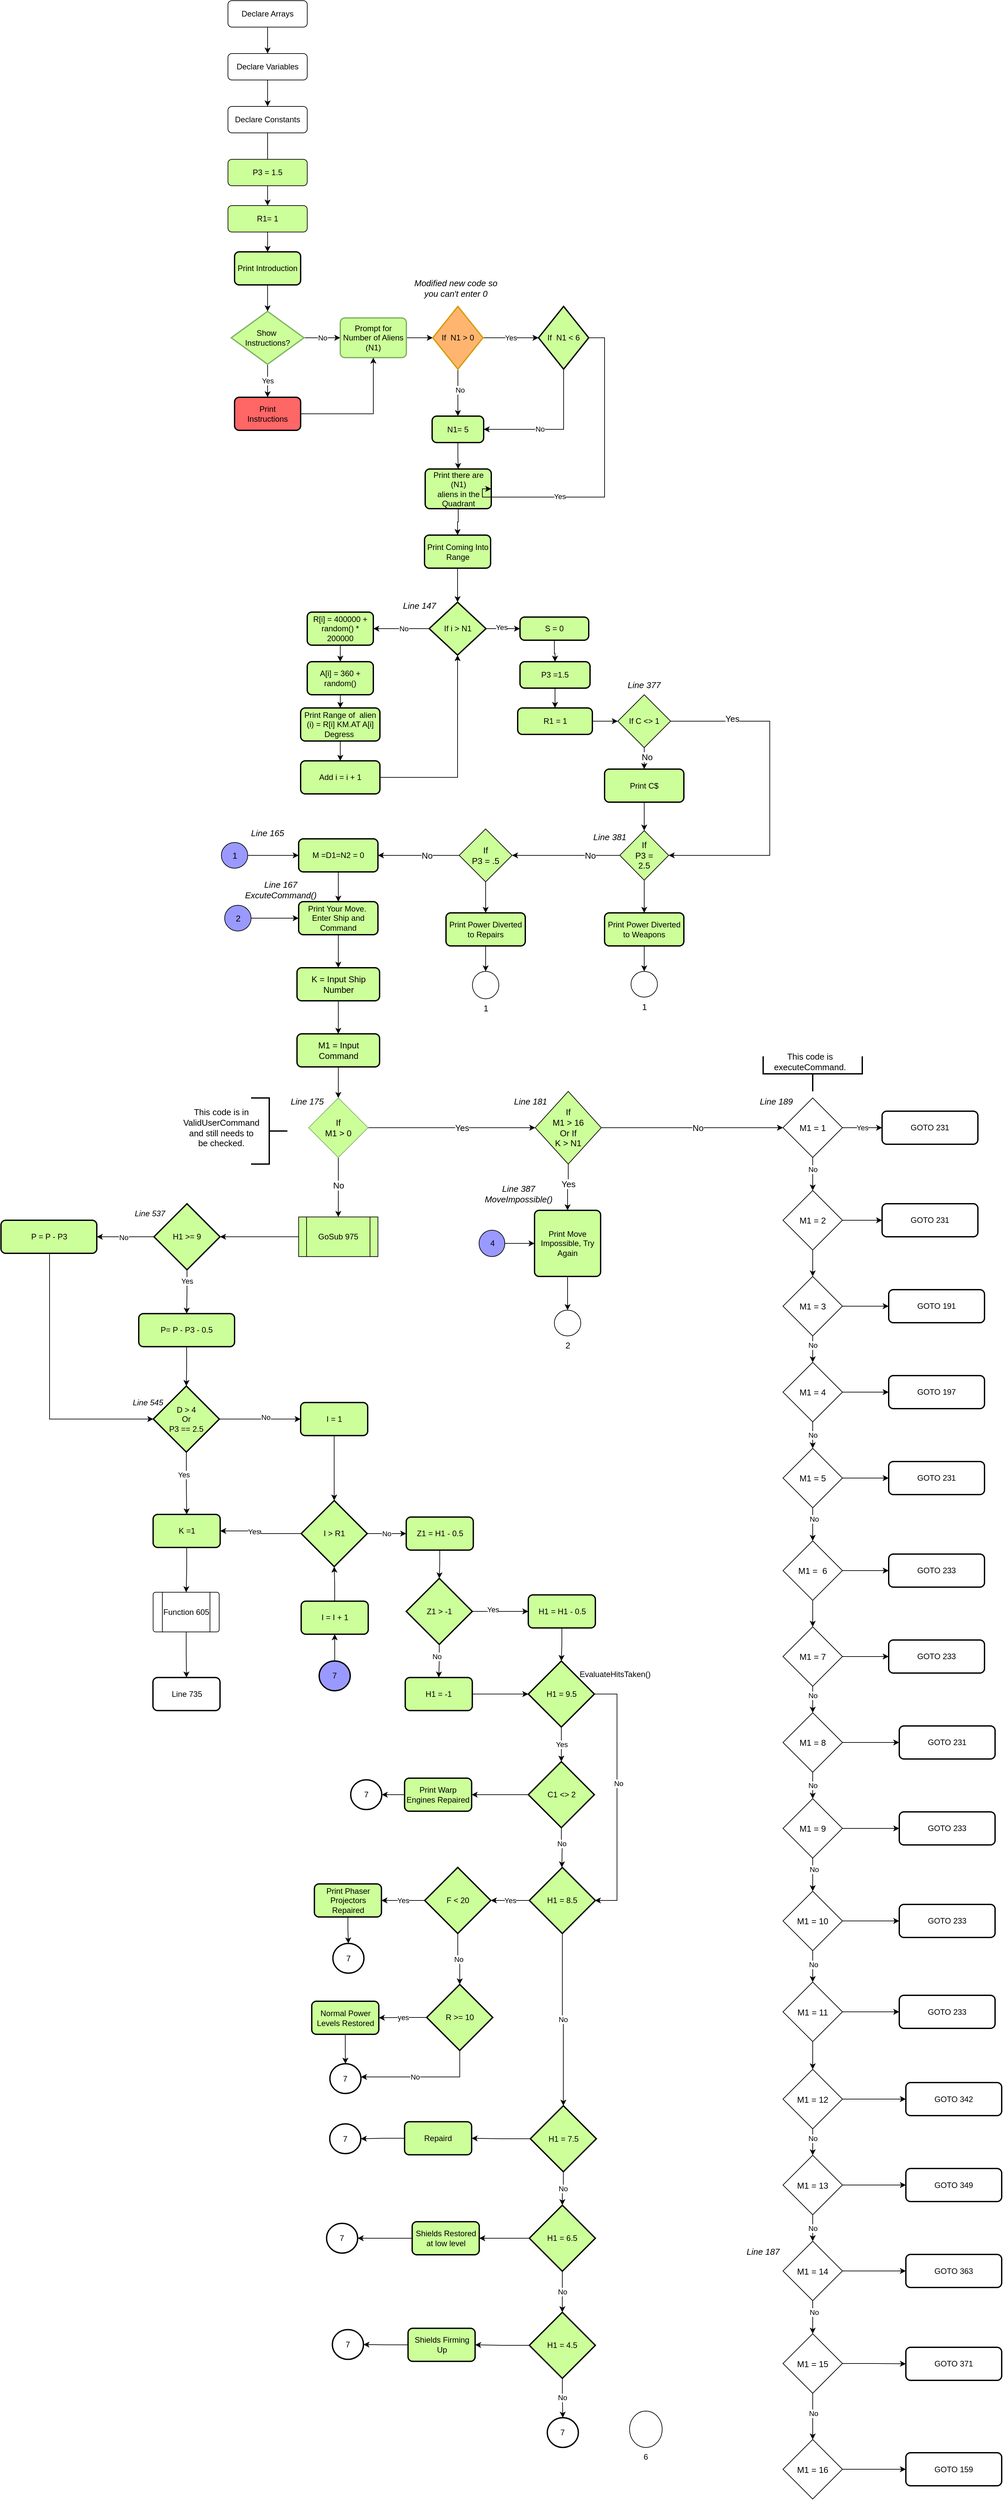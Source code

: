 <mxfile version="19.0.3" type="device" pages="3"><diagram id="C5RBs43oDa-KdzZeNtuy" name="Main Application"><mxGraphModel dx="2253" dy="905" grid="1" gridSize="10" guides="1" tooltips="1" connect="1" arrows="1" fold="1" page="1" pageScale="1" pageWidth="827" pageHeight="1169" math="0" shadow="0"><root><mxCell id="WIyWlLk6GJQsqaUBKTNV-0"/><mxCell id="WIyWlLk6GJQsqaUBKTNV-1" parent="WIyWlLk6GJQsqaUBKTNV-0"/><mxCell id="kU406hzmNVNi2NEQDfw--32" value="" style="edgeStyle=orthogonalEdgeStyle;rounded=0;orthogonalLoop=1;jettySize=auto;html=1;" parent="WIyWlLk6GJQsqaUBKTNV-1" source="WIyWlLk6GJQsqaUBKTNV-3" target="dcyFnqa5OCoXajITYE8T-0" edge="1"><mxGeometry relative="1" as="geometry"/></mxCell><mxCell id="WIyWlLk6GJQsqaUBKTNV-3" value="Declare Arrays" style="rounded=1;whiteSpace=wrap;html=1;fontSize=12;glass=0;strokeWidth=1;shadow=0;" parent="WIyWlLk6GJQsqaUBKTNV-1" vertex="1"><mxGeometry x="80" y="40" width="120" height="40" as="geometry"/></mxCell><mxCell id="kU406hzmNVNi2NEQDfw--33" value="" style="edgeStyle=orthogonalEdgeStyle;rounded=0;orthogonalLoop=1;jettySize=auto;html=1;" parent="WIyWlLk6GJQsqaUBKTNV-1" source="dcyFnqa5OCoXajITYE8T-0" target="kU406hzmNVNi2NEQDfw--0" edge="1"><mxGeometry relative="1" as="geometry"/></mxCell><mxCell id="dcyFnqa5OCoXajITYE8T-0" value="Declare Variables" style="rounded=1;whiteSpace=wrap;html=1;fontSize=12;glass=0;strokeWidth=1;shadow=0;" parent="WIyWlLk6GJQsqaUBKTNV-1" vertex="1"><mxGeometry x="80" y="120" width="120" height="40" as="geometry"/></mxCell><mxCell id="kU406hzmNVNi2NEQDfw--7" value="Yes" style="edgeStyle=orthogonalEdgeStyle;rounded=0;orthogonalLoop=1;jettySize=auto;html=1;" parent="WIyWlLk6GJQsqaUBKTNV-1" source="dcyFnqa5OCoXajITYE8T-1" target="kU406hzmNVNi2NEQDfw--6" edge="1"><mxGeometry relative="1" as="geometry"/></mxCell><mxCell id="kU406hzmNVNi2NEQDfw--8" value="No" style="edgeStyle=orthogonalEdgeStyle;rounded=0;orthogonalLoop=1;jettySize=auto;html=1;" parent="WIyWlLk6GJQsqaUBKTNV-1" source="dcyFnqa5OCoXajITYE8T-1" target="kU406hzmNVNi2NEQDfw--5" edge="1"><mxGeometry relative="1" as="geometry"/></mxCell><mxCell id="dcyFnqa5OCoXajITYE8T-1" value="Show&amp;nbsp;&lt;br&gt;Instructions?" style="strokeWidth=2;html=1;shape=mxgraph.flowchart.decision;whiteSpace=wrap;fillColor=#CCFF99;strokeColor=#82b366;" parent="WIyWlLk6GJQsqaUBKTNV-1" vertex="1"><mxGeometry x="85" y="510" width="110" height="80" as="geometry"/></mxCell><mxCell id="kU406hzmNVNi2NEQDfw--34" value="" style="edgeStyle=orthogonalEdgeStyle;rounded=0;orthogonalLoop=1;jettySize=auto;html=1;" parent="WIyWlLk6GJQsqaUBKTNV-1" source="kU406hzmNVNi2NEQDfw--0" target="kU406hzmNVNi2NEQDfw--2" edge="1"><mxGeometry relative="1" as="geometry"/></mxCell><mxCell id="kU406hzmNVNi2NEQDfw--0" value="Declare Constants" style="rounded=1;whiteSpace=wrap;html=1;fontSize=12;glass=0;strokeWidth=1;shadow=0;" parent="WIyWlLk6GJQsqaUBKTNV-1" vertex="1"><mxGeometry x="80" y="200" width="120" height="40" as="geometry"/></mxCell><mxCell id="kU406hzmNVNi2NEQDfw--1" value="P3 = 1.5" style="rounded=1;whiteSpace=wrap;html=1;fontSize=12;glass=0;strokeWidth=1;shadow=0;labelBackgroundColor=#CCFF99;fillColor=#CCFF99;" parent="WIyWlLk6GJQsqaUBKTNV-1" vertex="1"><mxGeometry x="80" y="280" width="120" height="40" as="geometry"/></mxCell><mxCell id="kU406hzmNVNi2NEQDfw--35" value="" style="edgeStyle=orthogonalEdgeStyle;rounded=0;orthogonalLoop=1;jettySize=auto;html=1;" parent="WIyWlLk6GJQsqaUBKTNV-1" source="kU406hzmNVNi2NEQDfw--2" target="kU406hzmNVNi2NEQDfw--3" edge="1"><mxGeometry relative="1" as="geometry"/></mxCell><mxCell id="kU406hzmNVNi2NEQDfw--2" value="R1= 1" style="rounded=1;whiteSpace=wrap;html=1;fontSize=12;glass=0;strokeWidth=1;shadow=0;fillColor=#CCFF99;" parent="WIyWlLk6GJQsqaUBKTNV-1" vertex="1"><mxGeometry x="80" y="350" width="120" height="40" as="geometry"/></mxCell><mxCell id="kU406hzmNVNi2NEQDfw--4" value="" style="edgeStyle=orthogonalEdgeStyle;rounded=0;orthogonalLoop=1;jettySize=auto;html=1;" parent="WIyWlLk6GJQsqaUBKTNV-1" source="kU406hzmNVNi2NEQDfw--3" target="dcyFnqa5OCoXajITYE8T-1" edge="1"><mxGeometry relative="1" as="geometry"/></mxCell><mxCell id="kU406hzmNVNi2NEQDfw--3" value="Print Introduction" style="rounded=1;whiteSpace=wrap;html=1;absoluteArcSize=1;arcSize=14;strokeWidth=2;fillColor=#CCFF99;" parent="WIyWlLk6GJQsqaUBKTNV-1" vertex="1"><mxGeometry x="90" y="420" width="100" height="50" as="geometry"/></mxCell><mxCell id="kU406hzmNVNi2NEQDfw--11" value="" style="edgeStyle=orthogonalEdgeStyle;rounded=0;orthogonalLoop=1;jettySize=auto;html=1;" parent="WIyWlLk6GJQsqaUBKTNV-1" source="kU406hzmNVNi2NEQDfw--5" target="kU406hzmNVNi2NEQDfw--10" edge="1"><mxGeometry relative="1" as="geometry"/></mxCell><mxCell id="kU406hzmNVNi2NEQDfw--5" value="Prompt for Number of Aliens&lt;br&gt;(N1)" style="rounded=1;whiteSpace=wrap;html=1;absoluteArcSize=1;arcSize=14;strokeWidth=2;fillColor=#CCFF99;strokeColor=#82b366;" parent="WIyWlLk6GJQsqaUBKTNV-1" vertex="1"><mxGeometry x="250" y="520" width="100" height="60" as="geometry"/></mxCell><mxCell id="kU406hzmNVNi2NEQDfw--9" style="edgeStyle=orthogonalEdgeStyle;rounded=0;orthogonalLoop=1;jettySize=auto;html=1;entryX=0.5;entryY=1;entryDx=0;entryDy=0;" parent="WIyWlLk6GJQsqaUBKTNV-1" source="kU406hzmNVNi2NEQDfw--6" target="kU406hzmNVNi2NEQDfw--5" edge="1"><mxGeometry relative="1" as="geometry"/></mxCell><mxCell id="kU406hzmNVNi2NEQDfw--6" value="Print&lt;br&gt;Instructions" style="rounded=1;whiteSpace=wrap;html=1;absoluteArcSize=1;arcSize=14;strokeWidth=2;fillColor=#FF6666;" parent="WIyWlLk6GJQsqaUBKTNV-1" vertex="1"><mxGeometry x="90" y="640" width="100" height="50" as="geometry"/></mxCell><mxCell id="kU406hzmNVNi2NEQDfw--20" style="edgeStyle=orthogonalEdgeStyle;rounded=0;orthogonalLoop=1;jettySize=auto;html=1;entryX=0.5;entryY=0;entryDx=0;entryDy=0;" parent="WIyWlLk6GJQsqaUBKTNV-1" source="kU406hzmNVNi2NEQDfw--10" target="kU406hzmNVNi2NEQDfw--15" edge="1"><mxGeometry relative="1" as="geometry"/></mxCell><mxCell id="kU406hzmNVNi2NEQDfw--21" value="No" style="edgeLabel;html=1;align=center;verticalAlign=middle;resizable=0;points=[];" parent="kU406hzmNVNi2NEQDfw--20" vertex="1" connectable="0"><mxGeometry x="-0.107" y="3" relative="1" as="geometry"><mxPoint as="offset"/></mxGeometry></mxCell><mxCell id="kU406hzmNVNi2NEQDfw--27" value="Yes" style="edgeStyle=orthogonalEdgeStyle;rounded=0;orthogonalLoop=1;jettySize=auto;html=1;" parent="WIyWlLk6GJQsqaUBKTNV-1" source="kU406hzmNVNi2NEQDfw--10" target="kU406hzmNVNi2NEQDfw--24" edge="1"><mxGeometry relative="1" as="geometry"/></mxCell><mxCell id="kU406hzmNVNi2NEQDfw--10" value="If&amp;nbsp; N1 &amp;gt; 0" style="strokeWidth=2;html=1;shape=mxgraph.flowchart.decision;whiteSpace=wrap;fillColor=#FFB570;strokeColor=#d79b00;" parent="WIyWlLk6GJQsqaUBKTNV-1" vertex="1"><mxGeometry x="390" y="502.5" width="76" height="95" as="geometry"/></mxCell><mxCell id="kU406hzmNVNi2NEQDfw--17" value="" style="edgeStyle=orthogonalEdgeStyle;rounded=0;orthogonalLoop=1;jettySize=auto;html=1;" parent="WIyWlLk6GJQsqaUBKTNV-1" source="kU406hzmNVNi2NEQDfw--15" target="kU406hzmNVNi2NEQDfw--16" edge="1"><mxGeometry relative="1" as="geometry"/></mxCell><mxCell id="kU406hzmNVNi2NEQDfw--15" value="N1= 5" style="rounded=1;whiteSpace=wrap;html=1;absoluteArcSize=1;arcSize=14;strokeWidth=2;fillColor=#CCFF99;" parent="WIyWlLk6GJQsqaUBKTNV-1" vertex="1"><mxGeometry x="389" y="668.5" width="78" height="40" as="geometry"/></mxCell><mxCell id="kU406hzmNVNi2NEQDfw--29" value="" style="edgeStyle=orthogonalEdgeStyle;rounded=0;orthogonalLoop=1;jettySize=auto;html=1;" parent="WIyWlLk6GJQsqaUBKTNV-1" source="kU406hzmNVNi2NEQDfw--16" target="kU406hzmNVNi2NEQDfw--22" edge="1"><mxGeometry relative="1" as="geometry"/></mxCell><mxCell id="kU406hzmNVNi2NEQDfw--16" value="Print there are (N1)&lt;br&gt;aliens in the Quadrant" style="rounded=1;whiteSpace=wrap;html=1;absoluteArcSize=1;arcSize=14;strokeWidth=2;fillColor=#CCFF99;" parent="WIyWlLk6GJQsqaUBKTNV-1" vertex="1"><mxGeometry x="378.5" y="748.5" width="100" height="60" as="geometry"/></mxCell><mxCell id="kU406hzmNVNi2NEQDfw--40" value="" style="edgeStyle=orthogonalEdgeStyle;rounded=0;orthogonalLoop=1;jettySize=auto;html=1;" parent="WIyWlLk6GJQsqaUBKTNV-1" source="kU406hzmNVNi2NEQDfw--22" target="kU406hzmNVNi2NEQDfw--36" edge="1"><mxGeometry relative="1" as="geometry"/></mxCell><mxCell id="kU406hzmNVNi2NEQDfw--22" value="Print Coming Into Range" style="rounded=1;whiteSpace=wrap;html=1;absoluteArcSize=1;arcSize=14;strokeWidth=2;fillColor=#CCFF99;" parent="WIyWlLk6GJQsqaUBKTNV-1" vertex="1"><mxGeometry x="377.5" y="848.5" width="100" height="50" as="geometry"/></mxCell><mxCell id="kU406hzmNVNi2NEQDfw--25" style="edgeStyle=orthogonalEdgeStyle;rounded=0;orthogonalLoop=1;jettySize=auto;html=1;entryX=1;entryY=0.5;entryDx=0;entryDy=0;exitX=0.5;exitY=1;exitDx=0;exitDy=0;exitPerimeter=0;" parent="WIyWlLk6GJQsqaUBKTNV-1" source="kU406hzmNVNi2NEQDfw--24" target="kU406hzmNVNi2NEQDfw--15" edge="1"><mxGeometry relative="1" as="geometry"/></mxCell><mxCell id="kU406hzmNVNi2NEQDfw--26" value="No" style="edgeLabel;html=1;align=center;verticalAlign=middle;resizable=0;points=[];" parent="kU406hzmNVNi2NEQDfw--25" vertex="1" connectable="0"><mxGeometry x="0.202" y="-1" relative="1" as="geometry"><mxPoint as="offset"/></mxGeometry></mxCell><mxCell id="kU406hzmNVNi2NEQDfw--28" style="edgeStyle=orthogonalEdgeStyle;rounded=0;orthogonalLoop=1;jettySize=auto;html=1;entryX=1;entryY=0.5;entryDx=0;entryDy=0;" parent="WIyWlLk6GJQsqaUBKTNV-1" source="kU406hzmNVNi2NEQDfw--24" target="kU406hzmNVNi2NEQDfw--16" edge="1"><mxGeometry relative="1" as="geometry"><Array as="points"><mxPoint x="650" y="550"/><mxPoint x="650" y="791"/><mxPoint x="465" y="791"/></Array></mxGeometry></mxCell><mxCell id="kU406hzmNVNi2NEQDfw--31" value="Yes" style="edgeLabel;html=1;align=center;verticalAlign=middle;resizable=0;points=[];" parent="kU406hzmNVNi2NEQDfw--28" vertex="1" connectable="0"><mxGeometry x="0.399" y="-1" relative="1" as="geometry"><mxPoint as="offset"/></mxGeometry></mxCell><mxCell id="kU406hzmNVNi2NEQDfw--24" value="If&amp;nbsp; N1 &amp;lt; 6" style="strokeWidth=2;html=1;shape=mxgraph.flowchart.decision;whiteSpace=wrap;fillColor=#CCFF99;" parent="WIyWlLk6GJQsqaUBKTNV-1" vertex="1"><mxGeometry x="550" y="502.5" width="76" height="95" as="geometry"/></mxCell><mxCell id="kU406hzmNVNi2NEQDfw--41" value="" style="edgeStyle=orthogonalEdgeStyle;rounded=0;orthogonalLoop=1;jettySize=auto;html=1;" parent="WIyWlLk6GJQsqaUBKTNV-1" source="kU406hzmNVNi2NEQDfw--36" target="kU406hzmNVNi2NEQDfw--37" edge="1"><mxGeometry relative="1" as="geometry"/></mxCell><mxCell id="kU406hzmNVNi2NEQDfw--44" value="No" style="edgeLabel;html=1;align=center;verticalAlign=middle;resizable=0;points=[];" parent="kU406hzmNVNi2NEQDfw--41" vertex="1" connectable="0"><mxGeometry x="0.184" y="2" relative="1" as="geometry"><mxPoint x="11" y="-2" as="offset"/></mxGeometry></mxCell><mxCell id="kU406hzmNVNi2NEQDfw--51" value="" style="edgeStyle=orthogonalEdgeStyle;rounded=0;orthogonalLoop=1;jettySize=auto;html=1;" parent="WIyWlLk6GJQsqaUBKTNV-1" source="kU406hzmNVNi2NEQDfw--36" target="kU406hzmNVNi2NEQDfw--48" edge="1"><mxGeometry relative="1" as="geometry"/></mxCell><mxCell id="kU406hzmNVNi2NEQDfw--56" value="Yes" style="edgeLabel;html=1;align=center;verticalAlign=middle;resizable=0;points=[];" parent="kU406hzmNVNi2NEQDfw--51" vertex="1" connectable="0"><mxGeometry x="-0.102" y="2" relative="1" as="geometry"><mxPoint as="offset"/></mxGeometry></mxCell><mxCell id="kU406hzmNVNi2NEQDfw--36" value="If i &amp;gt; N1" style="strokeWidth=2;html=1;shape=mxgraph.flowchart.decision;whiteSpace=wrap;fillColor=#CCFF99;" parent="WIyWlLk6GJQsqaUBKTNV-1" vertex="1"><mxGeometry x="384.5" y="950" width="86" height="80" as="geometry"/></mxCell><mxCell id="kU406hzmNVNi2NEQDfw--42" value="" style="edgeStyle=orthogonalEdgeStyle;rounded=0;orthogonalLoop=1;jettySize=auto;html=1;" parent="WIyWlLk6GJQsqaUBKTNV-1" source="kU406hzmNVNi2NEQDfw--37" target="kU406hzmNVNi2NEQDfw--38" edge="1"><mxGeometry relative="1" as="geometry"/></mxCell><mxCell id="kU406hzmNVNi2NEQDfw--37" value="R[i] = 400000 + random() * 200000" style="rounded=1;whiteSpace=wrap;html=1;absoluteArcSize=1;arcSize=14;strokeWidth=2;fillColor=#CCFF99;" parent="WIyWlLk6GJQsqaUBKTNV-1" vertex="1"><mxGeometry x="200" y="965" width="100" height="50" as="geometry"/></mxCell><mxCell id="kU406hzmNVNi2NEQDfw--43" value="" style="edgeStyle=orthogonalEdgeStyle;rounded=0;orthogonalLoop=1;jettySize=auto;html=1;" parent="WIyWlLk6GJQsqaUBKTNV-1" source="kU406hzmNVNi2NEQDfw--38" target="kU406hzmNVNi2NEQDfw--39" edge="1"><mxGeometry relative="1" as="geometry"/></mxCell><mxCell id="kU406hzmNVNi2NEQDfw--38" value="A[i] = 360 + random()" style="rounded=1;whiteSpace=wrap;html=1;absoluteArcSize=1;arcSize=14;strokeWidth=2;fillColor=#CCFF99;" parent="WIyWlLk6GJQsqaUBKTNV-1" vertex="1"><mxGeometry x="200" y="1040" width="100" height="50" as="geometry"/></mxCell><mxCell id="kU406hzmNVNi2NEQDfw--46" value="" style="edgeStyle=orthogonalEdgeStyle;rounded=0;orthogonalLoop=1;jettySize=auto;html=1;" parent="WIyWlLk6GJQsqaUBKTNV-1" source="kU406hzmNVNi2NEQDfw--39" target="kU406hzmNVNi2NEQDfw--45" edge="1"><mxGeometry relative="1" as="geometry"/></mxCell><mxCell id="kU406hzmNVNi2NEQDfw--39" value="Print Range of&amp;nbsp; alien (i) = R[i] KM.AT A[i] Degress&amp;nbsp;" style="rounded=1;whiteSpace=wrap;html=1;absoluteArcSize=1;arcSize=14;strokeWidth=2;fillColor=#CCFF99;" parent="WIyWlLk6GJQsqaUBKTNV-1" vertex="1"><mxGeometry x="190" y="1110" width="120" height="50" as="geometry"/></mxCell><mxCell id="kU406hzmNVNi2NEQDfw--47" style="edgeStyle=orthogonalEdgeStyle;rounded=0;orthogonalLoop=1;jettySize=auto;html=1;entryX=0.5;entryY=1;entryDx=0;entryDy=0;entryPerimeter=0;" parent="WIyWlLk6GJQsqaUBKTNV-1" source="kU406hzmNVNi2NEQDfw--45" target="kU406hzmNVNi2NEQDfw--36" edge="1"><mxGeometry relative="1" as="geometry"/></mxCell><mxCell id="kU406hzmNVNi2NEQDfw--45" value="Add i = i + 1" style="rounded=1;whiteSpace=wrap;html=1;absoluteArcSize=1;arcSize=14;strokeWidth=2;fillColor=#CCFF99;" parent="WIyWlLk6GJQsqaUBKTNV-1" vertex="1"><mxGeometry x="190" y="1190" width="120" height="50" as="geometry"/></mxCell><mxCell id="kU406hzmNVNi2NEQDfw--52" value="" style="edgeStyle=orthogonalEdgeStyle;rounded=0;orthogonalLoop=1;jettySize=auto;html=1;entryX=0.5;entryY=0;entryDx=0;entryDy=0;" parent="WIyWlLk6GJQsqaUBKTNV-1" source="kU406hzmNVNi2NEQDfw--48" target="kU406hzmNVNi2NEQDfw--49" edge="1"><mxGeometry relative="1" as="geometry"/></mxCell><mxCell id="kU406hzmNVNi2NEQDfw--48" value="S = 0" style="rounded=1;whiteSpace=wrap;html=1;absoluteArcSize=1;arcSize=14;strokeWidth=2;fillColor=#CCFF99;" parent="WIyWlLk6GJQsqaUBKTNV-1" vertex="1"><mxGeometry x="522" y="972.5" width="104" height="35" as="geometry"/></mxCell><mxCell id="kU406hzmNVNi2NEQDfw--53" value="" style="edgeStyle=orthogonalEdgeStyle;rounded=0;orthogonalLoop=1;jettySize=auto;html=1;" parent="WIyWlLk6GJQsqaUBKTNV-1" source="kU406hzmNVNi2NEQDfw--49" target="kU406hzmNVNi2NEQDfw--50" edge="1"><mxGeometry relative="1" as="geometry"/></mxCell><mxCell id="kU406hzmNVNi2NEQDfw--49" value="P3 =1.5" style="rounded=1;whiteSpace=wrap;html=1;absoluteArcSize=1;arcSize=14;strokeWidth=2;fillColor=#CCFF99;" parent="WIyWlLk6GJQsqaUBKTNV-1" vertex="1"><mxGeometry x="522" y="1040" width="106" height="40" as="geometry"/></mxCell><mxCell id="kU406hzmNVNi2NEQDfw--55" value="" style="edgeStyle=orthogonalEdgeStyle;rounded=0;orthogonalLoop=1;jettySize=auto;html=1;" parent="WIyWlLk6GJQsqaUBKTNV-1" source="kU406hzmNVNi2NEQDfw--50" target="kU406hzmNVNi2NEQDfw--54" edge="1"><mxGeometry relative="1" as="geometry"/></mxCell><mxCell id="kU406hzmNVNi2NEQDfw--50" value="R1 = 1" style="rounded=1;whiteSpace=wrap;html=1;absoluteArcSize=1;arcSize=14;strokeWidth=2;fillColor=#CCFF99;" parent="WIyWlLk6GJQsqaUBKTNV-1" vertex="1"><mxGeometry x="518.5" y="1110" width="113" height="40" as="geometry"/></mxCell><mxCell id="kU406hzmNVNi2NEQDfw--60" value="" style="edgeStyle=orthogonalEdgeStyle;rounded=0;orthogonalLoop=1;jettySize=auto;html=1;fontSize=13;" parent="WIyWlLk6GJQsqaUBKTNV-1" source="kU406hzmNVNi2NEQDfw--54" target="kU406hzmNVNi2NEQDfw--59" edge="1"><mxGeometry relative="1" as="geometry"/></mxCell><mxCell id="kU406hzmNVNi2NEQDfw--61" value="No" style="edgeLabel;html=1;align=center;verticalAlign=middle;resizable=0;points=[];fontSize=13;" parent="kU406hzmNVNi2NEQDfw--60" vertex="1" connectable="0"><mxGeometry x="-0.435" y="4" relative="1" as="geometry"><mxPoint as="offset"/></mxGeometry></mxCell><mxCell id="kU406hzmNVNi2NEQDfw--83" value="" style="edgeStyle=orthogonalEdgeStyle;rounded=0;orthogonalLoop=1;jettySize=auto;html=1;fontSize=13;" parent="WIyWlLk6GJQsqaUBKTNV-1" source="kU406hzmNVNi2NEQDfw--54" target="kU406hzmNVNi2NEQDfw--62" edge="1"><mxGeometry relative="1" as="geometry"><mxPoint x="870" y="1130" as="targetPoint"/><Array as="points"><mxPoint x="900" y="1130"/><mxPoint x="900" y="1333"/></Array></mxGeometry></mxCell><mxCell id="kU406hzmNVNi2NEQDfw--85" value="Yes" style="edgeLabel;html=1;align=center;verticalAlign=middle;resizable=0;points=[];fontSize=13;" parent="kU406hzmNVNi2NEQDfw--83" vertex="1" connectable="0"><mxGeometry x="-0.632" y="4" relative="1" as="geometry"><mxPoint as="offset"/></mxGeometry></mxCell><mxCell id="kU406hzmNVNi2NEQDfw--54" value="If C &amp;lt;&amp;gt; 1" style="rhombus;whiteSpace=wrap;html=1;fillColor=#CCFF99;" parent="WIyWlLk6GJQsqaUBKTNV-1" vertex="1"><mxGeometry x="670" y="1090" width="80" height="80" as="geometry"/></mxCell><mxCell id="kU406hzmNVNi2NEQDfw--57" value="Line 377" style="text;html=1;strokeColor=none;fillColor=none;align=center;verticalAlign=middle;whiteSpace=wrap;rounded=0;fontStyle=2;fontSize=13;" parent="WIyWlLk6GJQsqaUBKTNV-1" vertex="1"><mxGeometry x="680" y="1060" width="60" height="30" as="geometry"/></mxCell><mxCell id="kU406hzmNVNi2NEQDfw--58" value="Line 147" style="text;html=1;strokeColor=none;fillColor=none;align=center;verticalAlign=middle;whiteSpace=wrap;rounded=0;fontStyle=2;fontSize=13;" parent="WIyWlLk6GJQsqaUBKTNV-1" vertex="1"><mxGeometry x="340" y="940" width="60" height="30" as="geometry"/></mxCell><mxCell id="kU406hzmNVNi2NEQDfw--81" value="" style="edgeStyle=orthogonalEdgeStyle;rounded=0;orthogonalLoop=1;jettySize=auto;html=1;fontSize=13;" parent="WIyWlLk6GJQsqaUBKTNV-1" source="kU406hzmNVNi2NEQDfw--59" target="kU406hzmNVNi2NEQDfw--62" edge="1"><mxGeometry relative="1" as="geometry"/></mxCell><mxCell id="kU406hzmNVNi2NEQDfw--59" value="Print C$" style="rounded=1;whiteSpace=wrap;html=1;absoluteArcSize=1;arcSize=14;strokeWidth=2;fillColor=#CCFF99;" parent="WIyWlLk6GJQsqaUBKTNV-1" vertex="1"><mxGeometry x="650" y="1202.5" width="120" height="50" as="geometry"/></mxCell><mxCell id="kU406hzmNVNi2NEQDfw--65" value="" style="edgeStyle=orthogonalEdgeStyle;rounded=0;orthogonalLoop=1;jettySize=auto;html=1;fontSize=13;" parent="WIyWlLk6GJQsqaUBKTNV-1" source="kU406hzmNVNi2NEQDfw--62" target="kU406hzmNVNi2NEQDfw--63" edge="1"><mxGeometry relative="1" as="geometry"/></mxCell><mxCell id="kU406hzmNVNi2NEQDfw--66" value="No" style="edgeLabel;html=1;align=center;verticalAlign=middle;resizable=0;points=[];fontSize=13;" parent="kU406hzmNVNi2NEQDfw--65" vertex="1" connectable="0"><mxGeometry x="-0.565" relative="1" as="geometry"><mxPoint x="-10" as="offset"/></mxGeometry></mxCell><mxCell id="kU406hzmNVNi2NEQDfw--87" value="" style="edgeStyle=orthogonalEdgeStyle;rounded=0;orthogonalLoop=1;jettySize=auto;html=1;fontSize=13;" parent="WIyWlLk6GJQsqaUBKTNV-1" source="kU406hzmNVNi2NEQDfw--62" target="kU406hzmNVNi2NEQDfw--86" edge="1"><mxGeometry relative="1" as="geometry"/></mxCell><mxCell id="kU406hzmNVNi2NEQDfw--62" value="If &lt;br&gt;P3 = &lt;br&gt;2.5" style="rhombus;whiteSpace=wrap;html=1;fontSize=13;fillColor=#CCFF99;" parent="WIyWlLk6GJQsqaUBKTNV-1" vertex="1"><mxGeometry x="673" y="1295.5" width="74" height="75" as="geometry"/></mxCell><mxCell id="kU406hzmNVNi2NEQDfw--70" style="edgeStyle=orthogonalEdgeStyle;rounded=0;orthogonalLoop=1;jettySize=auto;html=1;entryX=1;entryY=0.5;entryDx=0;entryDy=0;fontSize=13;" parent="WIyWlLk6GJQsqaUBKTNV-1" source="kU406hzmNVNi2NEQDfw--63" target="kU406hzmNVNi2NEQDfw--67" edge="1"><mxGeometry relative="1" as="geometry"/></mxCell><mxCell id="kU406hzmNVNi2NEQDfw--73" value="No" style="edgeLabel;html=1;align=center;verticalAlign=middle;resizable=0;points=[];fontSize=13;" parent="kU406hzmNVNi2NEQDfw--70" vertex="1" connectable="0"><mxGeometry x="-0.196" relative="1" as="geometry"><mxPoint as="offset"/></mxGeometry></mxCell><mxCell id="kU406hzmNVNi2NEQDfw--93" value="" style="edgeStyle=orthogonalEdgeStyle;rounded=0;orthogonalLoop=1;jettySize=auto;html=1;fontSize=13;" parent="WIyWlLk6GJQsqaUBKTNV-1" source="kU406hzmNVNi2NEQDfw--63" target="kU406hzmNVNi2NEQDfw--92" edge="1"><mxGeometry relative="1" as="geometry"/></mxCell><mxCell id="kU406hzmNVNi2NEQDfw--63" value="If&lt;br&gt;P3 = .5" style="rhombus;whiteSpace=wrap;html=1;fontSize=13;fillColor=#CCFF99;" parent="WIyWlLk6GJQsqaUBKTNV-1" vertex="1"><mxGeometry x="430" y="1293" width="80" height="80" as="geometry"/></mxCell><mxCell id="kU406hzmNVNi2NEQDfw--72" style="edgeStyle=orthogonalEdgeStyle;rounded=0;orthogonalLoop=1;jettySize=auto;html=1;exitX=0.75;exitY=0;exitDx=0;exitDy=0;fontSize=13;" parent="WIyWlLk6GJQsqaUBKTNV-1" source="kU406hzmNVNi2NEQDfw--67" edge="1"><mxGeometry relative="1" as="geometry"><mxPoint x="282" y="1343" as="targetPoint"/></mxGeometry></mxCell><mxCell id="kU406hzmNVNi2NEQDfw--75" value="" style="edgeStyle=orthogonalEdgeStyle;rounded=0;orthogonalLoop=1;jettySize=auto;html=1;fontSize=13;" parent="WIyWlLk6GJQsqaUBKTNV-1" source="kU406hzmNVNi2NEQDfw--67" target="kU406hzmNVNi2NEQDfw--74" edge="1"><mxGeometry relative="1" as="geometry"/></mxCell><mxCell id="kU406hzmNVNi2NEQDfw--67" value="M =D1=N2 = 0" style="rounded=1;whiteSpace=wrap;html=1;absoluteArcSize=1;arcSize=14;strokeWidth=2;fillColor=#CCFF99;" parent="WIyWlLk6GJQsqaUBKTNV-1" vertex="1"><mxGeometry x="187" y="1308" width="120" height="50" as="geometry"/></mxCell><mxCell id="kU406hzmNVNi2NEQDfw--68" value="Line 165" style="text;html=1;strokeColor=none;fillColor=none;align=center;verticalAlign=middle;whiteSpace=wrap;rounded=0;fontStyle=2;fontSize=13;" parent="WIyWlLk6GJQsqaUBKTNV-1" vertex="1"><mxGeometry x="110" y="1283.5" width="60" height="30" as="geometry"/></mxCell><mxCell id="kU406hzmNVNi2NEQDfw--79" value="" style="edgeStyle=orthogonalEdgeStyle;rounded=0;orthogonalLoop=1;jettySize=auto;html=1;fontSize=13;" parent="WIyWlLk6GJQsqaUBKTNV-1" source="kU406hzmNVNi2NEQDfw--74" target="kU406hzmNVNi2NEQDfw--76" edge="1"><mxGeometry relative="1" as="geometry"/></mxCell><mxCell id="kU406hzmNVNi2NEQDfw--74" value="Print Your Move.&amp;nbsp; Enter Ship and Command" style="rounded=1;whiteSpace=wrap;html=1;absoluteArcSize=1;arcSize=14;strokeWidth=2;fillColor=#CCFF99;" parent="WIyWlLk6GJQsqaUBKTNV-1" vertex="1"><mxGeometry x="187" y="1403" width="120" height="50" as="geometry"/></mxCell><mxCell id="kU406hzmNVNi2NEQDfw--80" value="" style="edgeStyle=orthogonalEdgeStyle;rounded=0;orthogonalLoop=1;jettySize=auto;html=1;fontSize=13;" parent="WIyWlLk6GJQsqaUBKTNV-1" source="kU406hzmNVNi2NEQDfw--76" target="kU406hzmNVNi2NEQDfw--77" edge="1"><mxGeometry relative="1" as="geometry"/></mxCell><mxCell id="kU406hzmNVNi2NEQDfw--76" value="K = Input Ship Number" style="rounded=1;whiteSpace=wrap;html=1;absoluteArcSize=1;arcSize=14;strokeWidth=2;fontSize=13;fillColor=#CCFF99;" parent="WIyWlLk6GJQsqaUBKTNV-1" vertex="1"><mxGeometry x="184.5" y="1503" width="125" height="50" as="geometry"/></mxCell><mxCell id="kU406hzmNVNi2NEQDfw--99" value="" style="edgeStyle=orthogonalEdgeStyle;rounded=0;orthogonalLoop=1;jettySize=auto;html=1;fontSize=13;" parent="WIyWlLk6GJQsqaUBKTNV-1" source="kU406hzmNVNi2NEQDfw--77" target="kU406hzmNVNi2NEQDfw--98" edge="1"><mxGeometry relative="1" as="geometry"/></mxCell><mxCell id="kU406hzmNVNi2NEQDfw--77" value="M1 = Input Command" style="rounded=1;whiteSpace=wrap;html=1;absoluteArcSize=1;arcSize=14;strokeWidth=2;fontSize=13;fillColor=#CCFF99;" parent="WIyWlLk6GJQsqaUBKTNV-1" vertex="1"><mxGeometry x="184.5" y="1603" width="125" height="50" as="geometry"/></mxCell><mxCell id="kU406hzmNVNi2NEQDfw--84" value="Line 381" style="text;html=1;strokeColor=none;fillColor=none;align=center;verticalAlign=middle;whiteSpace=wrap;rounded=0;fontStyle=2;fontSize=13;" parent="WIyWlLk6GJQsqaUBKTNV-1" vertex="1"><mxGeometry x="628" y="1290" width="60" height="30" as="geometry"/></mxCell><mxCell id="kU406hzmNVNi2NEQDfw--91" value="" style="edgeStyle=orthogonalEdgeStyle;rounded=0;orthogonalLoop=1;jettySize=auto;html=1;fontSize=13;" parent="WIyWlLk6GJQsqaUBKTNV-1" source="kU406hzmNVNi2NEQDfw--86" target="kU406hzmNVNi2NEQDfw--90" edge="1"><mxGeometry relative="1" as="geometry"/></mxCell><mxCell id="kU406hzmNVNi2NEQDfw--86" value="Print Power Diverted to Weapons" style="rounded=1;whiteSpace=wrap;html=1;absoluteArcSize=1;arcSize=14;strokeWidth=2;fillColor=#CCFF99;" parent="WIyWlLk6GJQsqaUBKTNV-1" vertex="1"><mxGeometry x="650" y="1420" width="120" height="50" as="geometry"/></mxCell><mxCell id="kU406hzmNVNi2NEQDfw--94" value="" style="edgeStyle=orthogonalEdgeStyle;rounded=0;orthogonalLoop=1;jettySize=auto;html=1;fontSize=13;" parent="WIyWlLk6GJQsqaUBKTNV-1" source="kU406hzmNVNi2NEQDfw--88" target="kU406hzmNVNi2NEQDfw--67" edge="1"><mxGeometry relative="1" as="geometry"/></mxCell><mxCell id="kU406hzmNVNi2NEQDfw--88" value="1" style="verticalLabelPosition=middle;verticalAlign=middle;html=1;shape=mxgraph.flowchart.on-page_reference;fontSize=13;fillColor=#9999FF;labelPosition=center;align=center;" parent="WIyWlLk6GJQsqaUBKTNV-1" vertex="1"><mxGeometry x="70" y="1313.5" width="40" height="39" as="geometry"/></mxCell><mxCell id="kU406hzmNVNi2NEQDfw--90" value="1" style="verticalLabelPosition=bottom;verticalAlign=top;html=1;shape=mxgraph.flowchart.on-page_reference;fontSize=13;" parent="WIyWlLk6GJQsqaUBKTNV-1" vertex="1"><mxGeometry x="690" y="1508.5" width="40" height="39" as="geometry"/></mxCell><mxCell id="kU406hzmNVNi2NEQDfw--97" value="" style="edgeStyle=orthogonalEdgeStyle;rounded=0;orthogonalLoop=1;jettySize=auto;html=1;fontSize=13;" parent="WIyWlLk6GJQsqaUBKTNV-1" source="kU406hzmNVNi2NEQDfw--92" target="kU406hzmNVNi2NEQDfw--96" edge="1"><mxGeometry relative="1" as="geometry"/></mxCell><mxCell id="kU406hzmNVNi2NEQDfw--92" value="Print Power Diverted to Repairs" style="rounded=1;whiteSpace=wrap;html=1;absoluteArcSize=1;arcSize=14;strokeWidth=2;fillColor=#CCFF99;" parent="WIyWlLk6GJQsqaUBKTNV-1" vertex="1"><mxGeometry x="410" y="1420" width="120" height="50" as="geometry"/></mxCell><mxCell id="kU406hzmNVNi2NEQDfw--96" value="1" style="verticalLabelPosition=bottom;verticalAlign=top;html=1;shape=mxgraph.flowchart.on-page_reference;fontSize=13;" parent="WIyWlLk6GJQsqaUBKTNV-1" vertex="1"><mxGeometry x="450" y="1508.5" width="40" height="41.5" as="geometry"/></mxCell><mxCell id="kU406hzmNVNi2NEQDfw--105" value="" style="edgeStyle=orthogonalEdgeStyle;rounded=0;orthogonalLoop=1;jettySize=auto;html=1;fontSize=13;" parent="WIyWlLk6GJQsqaUBKTNV-1" source="kU406hzmNVNi2NEQDfw--98" target="kU406hzmNVNi2NEQDfw--104" edge="1"><mxGeometry relative="1" as="geometry"/></mxCell><mxCell id="kU406hzmNVNi2NEQDfw--106" value="Yes" style="edgeLabel;html=1;align=center;verticalAlign=middle;resizable=0;points=[];fontSize=13;" parent="kU406hzmNVNi2NEQDfw--105" vertex="1" connectable="0"><mxGeometry x="0.235" y="-2" relative="1" as="geometry"><mxPoint x="-14" y="-2" as="offset"/></mxGeometry></mxCell><mxCell id="kU406hzmNVNi2NEQDfw--107" value="" style="edgeStyle=orthogonalEdgeStyle;rounded=0;orthogonalLoop=1;jettySize=auto;html=1;fontSize=13;entryX=0.5;entryY=0;entryDx=0;entryDy=0;" parent="WIyWlLk6GJQsqaUBKTNV-1" source="kU406hzmNVNi2NEQDfw--98" target="x12hZLy9LaUlFDfIgPY8-0" edge="1"><mxGeometry relative="1" as="geometry"><mxPoint x="247.5" y="1870" as="targetPoint"/></mxGeometry></mxCell><mxCell id="kU406hzmNVNi2NEQDfw--109" value="No" style="edgeLabel;html=1;align=center;verticalAlign=middle;resizable=0;points=[];fontSize=13;" parent="kU406hzmNVNi2NEQDfw--107" vertex="1" connectable="0"><mxGeometry x="0.08" y="3" relative="1" as="geometry"><mxPoint x="-3" y="-7" as="offset"/></mxGeometry></mxCell><mxCell id="kU406hzmNVNi2NEQDfw--98" value="If&lt;br&gt;M1 &amp;gt; 0" style="rhombus;whiteSpace=wrap;html=1;fontSize=13;fillColor=#CCFF99;strokeColor=#82b366;" parent="WIyWlLk6GJQsqaUBKTNV-1" vertex="1"><mxGeometry x="202" y="1700" width="90" height="90" as="geometry"/></mxCell><mxCell id="kU406hzmNVNi2NEQDfw--100" value="Line 175" style="text;html=1;strokeColor=none;fillColor=none;align=center;verticalAlign=middle;whiteSpace=wrap;rounded=0;fontStyle=2;fontSize=13;" parent="WIyWlLk6GJQsqaUBKTNV-1" vertex="1"><mxGeometry x="170" y="1690" width="60" height="30" as="geometry"/></mxCell><mxCell id="kU406hzmNVNi2NEQDfw--136" value="" style="edgeStyle=orthogonalEdgeStyle;rounded=0;orthogonalLoop=1;jettySize=auto;html=1;fontSize=13;" parent="WIyWlLk6GJQsqaUBKTNV-1" edge="1"><mxGeometry relative="1" as="geometry"><mxPoint x="247.5" y="2060" as="sourcePoint"/></mxGeometry></mxCell><mxCell id="kU406hzmNVNi2NEQDfw--112" value="" style="edgeStyle=orthogonalEdgeStyle;rounded=0;orthogonalLoop=1;jettySize=auto;html=1;fontSize=13;entryX=0;entryY=0.5;entryDx=0;entryDy=0;" parent="WIyWlLk6GJQsqaUBKTNV-1" source="kU406hzmNVNi2NEQDfw--104" target="khwt7f3gwm0JYkJ_PhpM-49" edge="1"><mxGeometry relative="1" as="geometry"><mxPoint x="650" y="1744" as="targetPoint"/></mxGeometry></mxCell><mxCell id="kU406hzmNVNi2NEQDfw--113" value="No" style="edgeLabel;html=1;align=center;verticalAlign=middle;resizable=0;points=[];fontSize=13;" parent="kU406hzmNVNi2NEQDfw--112" vertex="1" connectable="0"><mxGeometry x="0.057" relative="1" as="geometry"><mxPoint as="offset"/></mxGeometry></mxCell><mxCell id="kU406hzmNVNi2NEQDfw--117" value="" style="edgeStyle=orthogonalEdgeStyle;rounded=0;orthogonalLoop=1;jettySize=auto;html=1;fontSize=13;entryX=0.5;entryY=0;entryDx=0;entryDy=0;" parent="WIyWlLk6GJQsqaUBKTNV-1" source="kU406hzmNVNi2NEQDfw--104" target="khwt7f3gwm0JYkJ_PhpM-0" edge="1"><mxGeometry relative="1" as="geometry"><mxPoint x="594" y="1850" as="targetPoint"/></mxGeometry></mxCell><mxCell id="kU406hzmNVNi2NEQDfw--118" value="Yes" style="edgeLabel;html=1;align=center;verticalAlign=middle;resizable=0;points=[];fontSize=13;" parent="kU406hzmNVNi2NEQDfw--117" vertex="1" connectable="0"><mxGeometry x="-0.04" y="3" relative="1" as="geometry"><mxPoint x="-3" y="-4" as="offset"/></mxGeometry></mxCell><mxCell id="kU406hzmNVNi2NEQDfw--104" value="If&lt;br&gt;M1 &amp;gt; 16&lt;br&gt;Or If&lt;br&gt;K &amp;gt; N1" style="rhombus;whiteSpace=wrap;html=1;fontSize=13;fillColor=#CCFF99;" parent="WIyWlLk6GJQsqaUBKTNV-1" vertex="1"><mxGeometry x="545" y="1690" width="100" height="110" as="geometry"/></mxCell><mxCell id="kU406hzmNVNi2NEQDfw--110" value="Line 181" style="text;html=1;strokeColor=none;fillColor=none;align=center;verticalAlign=middle;whiteSpace=wrap;rounded=0;fontStyle=2;fontSize=13;" parent="WIyWlLk6GJQsqaUBKTNV-1" vertex="1"><mxGeometry x="508" y="1690" width="60" height="30" as="geometry"/></mxCell><mxCell id="kU406hzmNVNi2NEQDfw--114" value="" style="strokeWidth=2;html=1;shape=mxgraph.flowchart.annotation_2;align=left;labelPosition=right;pointerEvents=1;labelBackgroundColor=#CCFF99;fontSize=13;fillColor=#CCFF99;direction=west;" parent="WIyWlLk6GJQsqaUBKTNV-1" vertex="1"><mxGeometry x="115" y="1700" width="55" height="100" as="geometry"/></mxCell><mxCell id="kU406hzmNVNi2NEQDfw--115" value="This code is in ValidUserCommand and still needs to be checked." style="text;html=1;strokeColor=none;fillColor=none;align=center;verticalAlign=middle;whiteSpace=wrap;rounded=0;labelBackgroundColor=#FFFFFF;fontSize=13;" parent="WIyWlLk6GJQsqaUBKTNV-1" vertex="1"><mxGeometry x="25" y="1730" width="90" height="30" as="geometry"/></mxCell><mxCell id="kU406hzmNVNi2NEQDfw--128" value="" style="edgeStyle=orthogonalEdgeStyle;rounded=0;orthogonalLoop=1;jettySize=auto;html=1;fontSize=13;" parent="WIyWlLk6GJQsqaUBKTNV-1" edge="1"><mxGeometry relative="1" as="geometry"><mxPoint x="247.5" y="2010" as="targetPoint"/></mxGeometry></mxCell><mxCell id="kU406hzmNVNi2NEQDfw--129" value="No" style="edgeLabel;html=1;align=center;verticalAlign=middle;resizable=0;points=[];fontSize=13;" parent="kU406hzmNVNi2NEQDfw--128" vertex="1" connectable="0"><mxGeometry x="-0.265" y="3" relative="1" as="geometry"><mxPoint x="-4" as="offset"/></mxGeometry></mxCell><mxCell id="kU406hzmNVNi2NEQDfw--137" value="" style="edgeStyle=orthogonalEdgeStyle;rounded=0;orthogonalLoop=1;jettySize=auto;html=1;fontSize=13;" parent="WIyWlLk6GJQsqaUBKTNV-1" edge="1"><mxGeometry relative="1" as="geometry"><mxPoint x="245" y="2190" as="sourcePoint"/></mxGeometry></mxCell><mxCell id="kU406hzmNVNi2NEQDfw--142" value="No" style="edgeLabel;html=1;align=center;verticalAlign=middle;resizable=0;points=[];fontSize=13;" parent="kU406hzmNVNi2NEQDfw--137" vertex="1" connectable="0"><mxGeometry x="-0.157" y="-2" relative="1" as="geometry"><mxPoint as="offset"/></mxGeometry></mxCell><mxCell id="kU406hzmNVNi2NEQDfw--138" value="" style="edgeStyle=orthogonalEdgeStyle;rounded=0;orthogonalLoop=1;jettySize=auto;html=1;fontSize=13;" parent="WIyWlLk6GJQsqaUBKTNV-1" edge="1"><mxGeometry relative="1" as="geometry"><mxPoint x="245" y="2347.5" as="sourcePoint"/></mxGeometry></mxCell><mxCell id="kU406hzmNVNi2NEQDfw--157" value="" style="edgeStyle=orthogonalEdgeStyle;rounded=0;orthogonalLoop=1;jettySize=auto;html=1;fontSize=13;" parent="WIyWlLk6GJQsqaUBKTNV-1" edge="1"><mxGeometry relative="1" as="geometry"><mxPoint x="200" y="2297.5" as="sourcePoint"/></mxGeometry></mxCell><mxCell id="kU406hzmNVNi2NEQDfw--177" value="" style="edgeStyle=orthogonalEdgeStyle;rounded=0;orthogonalLoop=1;jettySize=auto;html=1;fontSize=13;" parent="WIyWlLk6GJQsqaUBKTNV-1" edge="1"><mxGeometry relative="1" as="geometry"><mxPoint y="2342.5" as="sourcePoint"/></mxGeometry></mxCell><mxCell id="kU406hzmNVNi2NEQDfw--166" value="" style="edgeStyle=orthogonalEdgeStyle;rounded=0;orthogonalLoop=1;jettySize=auto;html=1;fontSize=13;" parent="WIyWlLk6GJQsqaUBKTNV-1" source="kU406hzmNVNi2NEQDfw--165" target="kU406hzmNVNi2NEQDfw--74" edge="1"><mxGeometry relative="1" as="geometry"/></mxCell><mxCell id="kU406hzmNVNi2NEQDfw--165" value="2" style="verticalLabelPosition=middle;verticalAlign=middle;html=1;shape=mxgraph.flowchart.on-page_reference;fontSize=13;fillColor=#9999FF;labelPosition=center;align=center;" parent="WIyWlLk6GJQsqaUBKTNV-1" vertex="1"><mxGeometry x="75" y="1408.5" width="40" height="39" as="geometry"/></mxCell><mxCell id="kU406hzmNVNi2NEQDfw--186" value="Line 167&lt;br&gt;ExcuteCommand()" style="text;html=1;strokeColor=none;fillColor=none;align=center;verticalAlign=middle;whiteSpace=wrap;rounded=0;fontStyle=2;fontSize=13;" parent="WIyWlLk6GJQsqaUBKTNV-1" vertex="1"><mxGeometry x="130" y="1370" width="60" height="30" as="geometry"/></mxCell><mxCell id="kU406hzmNVNi2NEQDfw--197" value="Modified new code so you can't enter 0" style="text;html=1;strokeColor=none;fillColor=none;align=center;verticalAlign=middle;whiteSpace=wrap;rounded=0;labelBackgroundColor=none;fontSize=13;fontStyle=2" parent="WIyWlLk6GJQsqaUBKTNV-1" vertex="1"><mxGeometry x="356" y="460" width="138" height="30" as="geometry"/></mxCell><mxCell id="W3pa9WTJGXYuOgAaNm6I-4" value="" style="edgeStyle=orthogonalEdgeStyle;rounded=0;orthogonalLoop=1;jettySize=auto;html=1;" parent="WIyWlLk6GJQsqaUBKTNV-1" edge="1"><mxGeometry relative="1" as="geometry"><mxPoint x="44" y="3057.5" as="sourcePoint"/></mxGeometry></mxCell><mxCell id="W3pa9WTJGXYuOgAaNm6I-5" value="" style="edgeStyle=orthogonalEdgeStyle;rounded=0;orthogonalLoop=1;jettySize=auto;html=1;" parent="WIyWlLk6GJQsqaUBKTNV-1" edge="1"><mxGeometry relative="1" as="geometry"><mxPoint x="44" y="3150" as="sourcePoint"/></mxGeometry></mxCell><mxCell id="khwt7f3gwm0JYkJ_PhpM-93" value="" style="edgeStyle=orthogonalEdgeStyle;rounded=0;orthogonalLoop=1;jettySize=auto;html=1;" parent="WIyWlLk6GJQsqaUBKTNV-1" source="khwt7f3gwm0JYkJ_PhpM-0" target="khwt7f3gwm0JYkJ_PhpM-92" edge="1"><mxGeometry relative="1" as="geometry"/></mxCell><mxCell id="khwt7f3gwm0JYkJ_PhpM-0" value="Print Move Impossible, Try Again" style="rounded=1;whiteSpace=wrap;html=1;absoluteArcSize=1;arcSize=14;strokeWidth=2;fillColor=#CCFF99;" parent="WIyWlLk6GJQsqaUBKTNV-1" vertex="1"><mxGeometry x="544" y="1870" width="100" height="100" as="geometry"/></mxCell><mxCell id="khwt7f3gwm0JYkJ_PhpM-1" value="Line 387&lt;br&gt;MoveImpossible()" style="text;html=1;strokeColor=none;fillColor=none;align=center;verticalAlign=middle;whiteSpace=wrap;rounded=0;fontStyle=2;fontSize=13;" parent="WIyWlLk6GJQsqaUBKTNV-1" vertex="1"><mxGeometry x="490" y="1830" width="60" height="30" as="geometry"/></mxCell><mxCell id="khwt7f3gwm0JYkJ_PhpM-13" value="" style="edgeStyle=orthogonalEdgeStyle;rounded=0;orthogonalLoop=1;jettySize=auto;html=1;" parent="WIyWlLk6GJQsqaUBKTNV-1" source="khwt7f3gwm0JYkJ_PhpM-5" target="khwt7f3gwm0JYkJ_PhpM-11" edge="1"><mxGeometry relative="1" as="geometry"/></mxCell><mxCell id="khwt7f3gwm0JYkJ_PhpM-15" value="No" style="edgeLabel;html=1;align=center;verticalAlign=middle;resizable=0;points=[];" parent="khwt7f3gwm0JYkJ_PhpM-13" vertex="1" connectable="0"><mxGeometry x="-0.314" y="2" relative="1" as="geometry"><mxPoint as="offset"/></mxGeometry></mxCell><mxCell id="khwt7f3gwm0JYkJ_PhpM-82" value="" style="edgeStyle=orthogonalEdgeStyle;rounded=0;orthogonalLoop=1;jettySize=auto;html=1;" parent="WIyWlLk6GJQsqaUBKTNV-1" source="khwt7f3gwm0JYkJ_PhpM-5" target="khwt7f3gwm0JYkJ_PhpM-53" edge="1"><mxGeometry relative="1" as="geometry"/></mxCell><mxCell id="khwt7f3gwm0JYkJ_PhpM-5" value="M1 = 14" style="rhombus;whiteSpace=wrap;html=1;fontSize=13;" parent="WIyWlLk6GJQsqaUBKTNV-1" vertex="1"><mxGeometry x="920" y="3429.5" width="90" height="90" as="geometry"/></mxCell><mxCell id="khwt7f3gwm0JYkJ_PhpM-8" value="This code is executeCommand." style="text;html=1;strokeColor=none;fillColor=none;align=center;verticalAlign=middle;whiteSpace=wrap;rounded=0;labelBackgroundColor=#FFFFFF;fontSize=13;" parent="WIyWlLk6GJQsqaUBKTNV-1" vertex="1"><mxGeometry x="915.5" y="1630" width="90" height="30" as="geometry"/></mxCell><mxCell id="khwt7f3gwm0JYkJ_PhpM-9" value="" style="strokeWidth=2;html=1;shape=mxgraph.flowchart.annotation_2;align=left;labelPosition=right;pointerEvents=1;fillColor=none;direction=north;" parent="WIyWlLk6GJQsqaUBKTNV-1" vertex="1"><mxGeometry x="890" y="1637" width="150" height="53" as="geometry"/></mxCell><mxCell id="khwt7f3gwm0JYkJ_PhpM-14" value="" style="edgeStyle=orthogonalEdgeStyle;rounded=0;orthogonalLoop=1;jettySize=auto;html=1;entryX=0.5;entryY=0;entryDx=0;entryDy=0;" parent="WIyWlLk6GJQsqaUBKTNV-1" source="khwt7f3gwm0JYkJ_PhpM-11" target="khwt7f3gwm0JYkJ_PhpM-12" edge="1"><mxGeometry relative="1" as="geometry"><mxPoint x="965" y="3709.5" as="targetPoint"/></mxGeometry></mxCell><mxCell id="khwt7f3gwm0JYkJ_PhpM-16" value="No" style="edgeLabel;html=1;align=center;verticalAlign=middle;resizable=0;points=[];" parent="khwt7f3gwm0JYkJ_PhpM-14" vertex="1" connectable="0"><mxGeometry x="-0.143" y="1" relative="1" as="geometry"><mxPoint as="offset"/></mxGeometry></mxCell><mxCell id="khwt7f3gwm0JYkJ_PhpM-84" value="" style="edgeStyle=orthogonalEdgeStyle;rounded=0;orthogonalLoop=1;jettySize=auto;html=1;" parent="WIyWlLk6GJQsqaUBKTNV-1" source="khwt7f3gwm0JYkJ_PhpM-11" target="khwt7f3gwm0JYkJ_PhpM-54" edge="1"><mxGeometry relative="1" as="geometry"/></mxCell><mxCell id="khwt7f3gwm0JYkJ_PhpM-11" value="M1 = 15" style="rhombus;whiteSpace=wrap;html=1;fontSize=13;" parent="WIyWlLk6GJQsqaUBKTNV-1" vertex="1"><mxGeometry x="920" y="3569.5" width="90" height="90" as="geometry"/></mxCell><mxCell id="khwt7f3gwm0JYkJ_PhpM-83" value="" style="edgeStyle=orthogonalEdgeStyle;rounded=0;orthogonalLoop=1;jettySize=auto;html=1;" parent="WIyWlLk6GJQsqaUBKTNV-1" source="khwt7f3gwm0JYkJ_PhpM-12" target="khwt7f3gwm0JYkJ_PhpM-55" edge="1"><mxGeometry relative="1" as="geometry"/></mxCell><mxCell id="khwt7f3gwm0JYkJ_PhpM-12" value="M1 = 16" style="rhombus;whiteSpace=wrap;html=1;fontSize=13;" parent="WIyWlLk6GJQsqaUBKTNV-1" vertex="1"><mxGeometry x="920" y="3729.5" width="90" height="90" as="geometry"/></mxCell><mxCell id="khwt7f3gwm0JYkJ_PhpM-19" value="No" style="edgeStyle=orthogonalEdgeStyle;rounded=0;orthogonalLoop=1;jettySize=auto;html=1;" parent="WIyWlLk6GJQsqaUBKTNV-1" source="khwt7f3gwm0JYkJ_PhpM-17" target="khwt7f3gwm0JYkJ_PhpM-5" edge="1"><mxGeometry relative="1" as="geometry"/></mxCell><mxCell id="khwt7f3gwm0JYkJ_PhpM-81" value="" style="edgeStyle=orthogonalEdgeStyle;rounded=0;orthogonalLoop=1;jettySize=auto;html=1;" parent="WIyWlLk6GJQsqaUBKTNV-1" source="khwt7f3gwm0JYkJ_PhpM-17" target="khwt7f3gwm0JYkJ_PhpM-68" edge="1"><mxGeometry relative="1" as="geometry"/></mxCell><mxCell id="khwt7f3gwm0JYkJ_PhpM-17" value="M1 = 13" style="rhombus;whiteSpace=wrap;html=1;fontSize=13;" parent="WIyWlLk6GJQsqaUBKTNV-1" vertex="1"><mxGeometry x="920" y="3299.5" width="90" height="90" as="geometry"/></mxCell><mxCell id="khwt7f3gwm0JYkJ_PhpM-20" value="" style="edgeStyle=orthogonalEdgeStyle;rounded=0;orthogonalLoop=1;jettySize=auto;html=1;" parent="WIyWlLk6GJQsqaUBKTNV-1" source="khwt7f3gwm0JYkJ_PhpM-18" target="khwt7f3gwm0JYkJ_PhpM-17" edge="1"><mxGeometry relative="1" as="geometry"/></mxCell><mxCell id="khwt7f3gwm0JYkJ_PhpM-21" value="No" style="edgeLabel;html=1;align=center;verticalAlign=middle;resizable=0;points=[];" parent="khwt7f3gwm0JYkJ_PhpM-20" vertex="1" connectable="0"><mxGeometry x="-0.3" relative="1" as="geometry"><mxPoint as="offset"/></mxGeometry></mxCell><mxCell id="khwt7f3gwm0JYkJ_PhpM-80" value="" style="edgeStyle=orthogonalEdgeStyle;rounded=0;orthogonalLoop=1;jettySize=auto;html=1;" parent="WIyWlLk6GJQsqaUBKTNV-1" source="khwt7f3gwm0JYkJ_PhpM-18" target="khwt7f3gwm0JYkJ_PhpM-67" edge="1"><mxGeometry relative="1" as="geometry"/></mxCell><mxCell id="khwt7f3gwm0JYkJ_PhpM-18" value="M1 = 12" style="rhombus;whiteSpace=wrap;html=1;fontSize=13;" parent="WIyWlLk6GJQsqaUBKTNV-1" vertex="1"><mxGeometry x="920" y="3169.5" width="90" height="90" as="geometry"/></mxCell><mxCell id="khwt7f3gwm0JYkJ_PhpM-22" value="" style="edgeStyle=orthogonalEdgeStyle;rounded=0;orthogonalLoop=1;jettySize=auto;html=1;" parent="WIyWlLk6GJQsqaUBKTNV-1" source="khwt7f3gwm0JYkJ_PhpM-24" target="khwt7f3gwm0JYkJ_PhpM-27" edge="1"><mxGeometry relative="1" as="geometry"/></mxCell><mxCell id="khwt7f3gwm0JYkJ_PhpM-23" value="No" style="edgeLabel;html=1;align=center;verticalAlign=middle;resizable=0;points=[];" parent="khwt7f3gwm0JYkJ_PhpM-22" vertex="1" connectable="0"><mxGeometry x="-0.314" y="2" relative="1" as="geometry"><mxPoint as="offset"/></mxGeometry></mxCell><mxCell id="khwt7f3gwm0JYkJ_PhpM-77" value="" style="edgeStyle=orthogonalEdgeStyle;rounded=0;orthogonalLoop=1;jettySize=auto;html=1;" parent="WIyWlLk6GJQsqaUBKTNV-1" source="khwt7f3gwm0JYkJ_PhpM-24" target="khwt7f3gwm0JYkJ_PhpM-64" edge="1"><mxGeometry relative="1" as="geometry"/></mxCell><mxCell id="khwt7f3gwm0JYkJ_PhpM-24" value="M1 = 9" style="rhombus;whiteSpace=wrap;html=1;fontSize=13;" parent="WIyWlLk6GJQsqaUBKTNV-1" vertex="1"><mxGeometry x="920" y="2760" width="90" height="90" as="geometry"/></mxCell><mxCell id="khwt7f3gwm0JYkJ_PhpM-25" value="" style="edgeStyle=orthogonalEdgeStyle;rounded=0;orthogonalLoop=1;jettySize=auto;html=1;entryX=0.5;entryY=0;entryDx=0;entryDy=0;" parent="WIyWlLk6GJQsqaUBKTNV-1" source="khwt7f3gwm0JYkJ_PhpM-27" target="khwt7f3gwm0JYkJ_PhpM-28" edge="1"><mxGeometry relative="1" as="geometry"><mxPoint x="965" y="3032.5" as="targetPoint"/></mxGeometry></mxCell><mxCell id="khwt7f3gwm0JYkJ_PhpM-26" value="No" style="edgeLabel;html=1;align=center;verticalAlign=middle;resizable=0;points=[];" parent="khwt7f3gwm0JYkJ_PhpM-25" vertex="1" connectable="0"><mxGeometry x="-0.143" y="1" relative="1" as="geometry"><mxPoint as="offset"/></mxGeometry></mxCell><mxCell id="khwt7f3gwm0JYkJ_PhpM-78" value="" style="edgeStyle=orthogonalEdgeStyle;rounded=0;orthogonalLoop=1;jettySize=auto;html=1;" parent="WIyWlLk6GJQsqaUBKTNV-1" source="khwt7f3gwm0JYkJ_PhpM-27" target="khwt7f3gwm0JYkJ_PhpM-65" edge="1"><mxGeometry relative="1" as="geometry"/></mxCell><mxCell id="khwt7f3gwm0JYkJ_PhpM-27" value="M1 = 10" style="rhombus;whiteSpace=wrap;html=1;fontSize=13;" parent="WIyWlLk6GJQsqaUBKTNV-1" vertex="1"><mxGeometry x="920" y="2900" width="90" height="90" as="geometry"/></mxCell><mxCell id="khwt7f3gwm0JYkJ_PhpM-35" value="" style="edgeStyle=orthogonalEdgeStyle;rounded=0;orthogonalLoop=1;jettySize=auto;html=1;" parent="WIyWlLk6GJQsqaUBKTNV-1" source="khwt7f3gwm0JYkJ_PhpM-28" target="khwt7f3gwm0JYkJ_PhpM-18" edge="1"><mxGeometry relative="1" as="geometry"/></mxCell><mxCell id="khwt7f3gwm0JYkJ_PhpM-79" value="" style="edgeStyle=orthogonalEdgeStyle;rounded=0;orthogonalLoop=1;jettySize=auto;html=1;" parent="WIyWlLk6GJQsqaUBKTNV-1" source="khwt7f3gwm0JYkJ_PhpM-28" target="khwt7f3gwm0JYkJ_PhpM-66" edge="1"><mxGeometry relative="1" as="geometry"/></mxCell><mxCell id="khwt7f3gwm0JYkJ_PhpM-28" value="M1 = 11" style="rhombus;whiteSpace=wrap;html=1;fontSize=13;" parent="WIyWlLk6GJQsqaUBKTNV-1" vertex="1"><mxGeometry x="920" y="3037.5" width="90" height="90" as="geometry"/></mxCell><mxCell id="khwt7f3gwm0JYkJ_PhpM-29" value="No" style="edgeStyle=orthogonalEdgeStyle;rounded=0;orthogonalLoop=1;jettySize=auto;html=1;" parent="WIyWlLk6GJQsqaUBKTNV-1" source="khwt7f3gwm0JYkJ_PhpM-30" target="khwt7f3gwm0JYkJ_PhpM-24" edge="1"><mxGeometry relative="1" as="geometry"/></mxCell><mxCell id="khwt7f3gwm0JYkJ_PhpM-76" value="" style="edgeStyle=orthogonalEdgeStyle;rounded=0;orthogonalLoop=1;jettySize=auto;html=1;" parent="WIyWlLk6GJQsqaUBKTNV-1" source="khwt7f3gwm0JYkJ_PhpM-30" target="khwt7f3gwm0JYkJ_PhpM-63" edge="1"><mxGeometry relative="1" as="geometry"/></mxCell><mxCell id="khwt7f3gwm0JYkJ_PhpM-30" value="M1 = 8" style="rhombus;whiteSpace=wrap;html=1;fontSize=13;" parent="WIyWlLk6GJQsqaUBKTNV-1" vertex="1"><mxGeometry x="920" y="2630" width="90" height="90" as="geometry"/></mxCell><mxCell id="khwt7f3gwm0JYkJ_PhpM-31" value="" style="edgeStyle=orthogonalEdgeStyle;rounded=0;orthogonalLoop=1;jettySize=auto;html=1;" parent="WIyWlLk6GJQsqaUBKTNV-1" source="khwt7f3gwm0JYkJ_PhpM-33" target="khwt7f3gwm0JYkJ_PhpM-30" edge="1"><mxGeometry relative="1" as="geometry"/></mxCell><mxCell id="khwt7f3gwm0JYkJ_PhpM-32" value="No" style="edgeLabel;html=1;align=center;verticalAlign=middle;resizable=0;points=[];" parent="khwt7f3gwm0JYkJ_PhpM-31" vertex="1" connectable="0"><mxGeometry x="-0.3" relative="1" as="geometry"><mxPoint as="offset"/></mxGeometry></mxCell><mxCell id="khwt7f3gwm0JYkJ_PhpM-75" value="" style="edgeStyle=orthogonalEdgeStyle;rounded=0;orthogonalLoop=1;jettySize=auto;html=1;" parent="WIyWlLk6GJQsqaUBKTNV-1" source="khwt7f3gwm0JYkJ_PhpM-33" target="khwt7f3gwm0JYkJ_PhpM-62" edge="1"><mxGeometry relative="1" as="geometry"/></mxCell><mxCell id="khwt7f3gwm0JYkJ_PhpM-33" value="M1 = 7" style="rhombus;whiteSpace=wrap;html=1;fontSize=13;" parent="WIyWlLk6GJQsqaUBKTNV-1" vertex="1"><mxGeometry x="920" y="2500" width="90" height="90" as="geometry"/></mxCell><mxCell id="khwt7f3gwm0JYkJ_PhpM-36" value="" style="edgeStyle=orthogonalEdgeStyle;rounded=0;orthogonalLoop=1;jettySize=auto;html=1;" parent="WIyWlLk6GJQsqaUBKTNV-1" source="khwt7f3gwm0JYkJ_PhpM-38" target="khwt7f3gwm0JYkJ_PhpM-39" edge="1"><mxGeometry relative="1" as="geometry"/></mxCell><mxCell id="khwt7f3gwm0JYkJ_PhpM-37" value="No" style="edgeLabel;html=1;align=center;verticalAlign=middle;resizable=0;points=[];" parent="khwt7f3gwm0JYkJ_PhpM-36" vertex="1" connectable="0"><mxGeometry x="-0.314" y="2" relative="1" as="geometry"><mxPoint as="offset"/></mxGeometry></mxCell><mxCell id="khwt7f3gwm0JYkJ_PhpM-73" value="" style="edgeStyle=orthogonalEdgeStyle;rounded=0;orthogonalLoop=1;jettySize=auto;html=1;" parent="WIyWlLk6GJQsqaUBKTNV-1" source="khwt7f3gwm0JYkJ_PhpM-38" target="khwt7f3gwm0JYkJ_PhpM-60" edge="1"><mxGeometry relative="1" as="geometry"/></mxCell><mxCell id="khwt7f3gwm0JYkJ_PhpM-38" value="M1 = 5" style="rhombus;whiteSpace=wrap;html=1;fontSize=13;" parent="WIyWlLk6GJQsqaUBKTNV-1" vertex="1"><mxGeometry x="920" y="2230" width="90" height="90" as="geometry"/></mxCell><mxCell id="khwt7f3gwm0JYkJ_PhpM-45" value="" style="edgeStyle=orthogonalEdgeStyle;rounded=0;orthogonalLoop=1;jettySize=auto;html=1;" parent="WIyWlLk6GJQsqaUBKTNV-1" source="khwt7f3gwm0JYkJ_PhpM-39" target="khwt7f3gwm0JYkJ_PhpM-33" edge="1"><mxGeometry relative="1" as="geometry"/></mxCell><mxCell id="khwt7f3gwm0JYkJ_PhpM-74" value="" style="edgeStyle=orthogonalEdgeStyle;rounded=0;orthogonalLoop=1;jettySize=auto;html=1;" parent="WIyWlLk6GJQsqaUBKTNV-1" source="khwt7f3gwm0JYkJ_PhpM-39" target="khwt7f3gwm0JYkJ_PhpM-61" edge="1"><mxGeometry relative="1" as="geometry"/></mxCell><mxCell id="khwt7f3gwm0JYkJ_PhpM-39" value="M1 =&amp;nbsp; 6" style="rhombus;whiteSpace=wrap;html=1;fontSize=13;" parent="WIyWlLk6GJQsqaUBKTNV-1" vertex="1"><mxGeometry x="920" y="2370" width="90" height="90" as="geometry"/></mxCell><mxCell id="khwt7f3gwm0JYkJ_PhpM-40" value="No" style="edgeStyle=orthogonalEdgeStyle;rounded=0;orthogonalLoop=1;jettySize=auto;html=1;" parent="WIyWlLk6GJQsqaUBKTNV-1" source="khwt7f3gwm0JYkJ_PhpM-41" target="khwt7f3gwm0JYkJ_PhpM-38" edge="1"><mxGeometry relative="1" as="geometry"/></mxCell><mxCell id="khwt7f3gwm0JYkJ_PhpM-72" value="" style="edgeStyle=orthogonalEdgeStyle;rounded=0;orthogonalLoop=1;jettySize=auto;html=1;" parent="WIyWlLk6GJQsqaUBKTNV-1" source="khwt7f3gwm0JYkJ_PhpM-41" target="khwt7f3gwm0JYkJ_PhpM-59" edge="1"><mxGeometry relative="1" as="geometry"/></mxCell><mxCell id="khwt7f3gwm0JYkJ_PhpM-41" value="M1 = 4" style="rhombus;whiteSpace=wrap;html=1;fontSize=13;" parent="WIyWlLk6GJQsqaUBKTNV-1" vertex="1"><mxGeometry x="920" y="2100" width="90" height="90" as="geometry"/></mxCell><mxCell id="khwt7f3gwm0JYkJ_PhpM-42" value="" style="edgeStyle=orthogonalEdgeStyle;rounded=0;orthogonalLoop=1;jettySize=auto;html=1;" parent="WIyWlLk6GJQsqaUBKTNV-1" source="khwt7f3gwm0JYkJ_PhpM-44" target="khwt7f3gwm0JYkJ_PhpM-41" edge="1"><mxGeometry relative="1" as="geometry"/></mxCell><mxCell id="khwt7f3gwm0JYkJ_PhpM-43" value="No" style="edgeLabel;html=1;align=center;verticalAlign=middle;resizable=0;points=[];" parent="khwt7f3gwm0JYkJ_PhpM-42" vertex="1" connectable="0"><mxGeometry x="-0.3" relative="1" as="geometry"><mxPoint as="offset"/></mxGeometry></mxCell><mxCell id="khwt7f3gwm0JYkJ_PhpM-71" value="" style="edgeStyle=orthogonalEdgeStyle;rounded=0;orthogonalLoop=1;jettySize=auto;html=1;" parent="WIyWlLk6GJQsqaUBKTNV-1" source="khwt7f3gwm0JYkJ_PhpM-44" target="khwt7f3gwm0JYkJ_PhpM-58" edge="1"><mxGeometry relative="1" as="geometry"/></mxCell><mxCell id="khwt7f3gwm0JYkJ_PhpM-44" value="M1 = 3" style="rhombus;whiteSpace=wrap;html=1;fontSize=13;" parent="WIyWlLk6GJQsqaUBKTNV-1" vertex="1"><mxGeometry x="920" y="1970" width="90" height="90" as="geometry"/></mxCell><mxCell id="khwt7f3gwm0JYkJ_PhpM-50" value="" style="edgeStyle=orthogonalEdgeStyle;rounded=0;orthogonalLoop=1;jettySize=auto;html=1;" parent="WIyWlLk6GJQsqaUBKTNV-1" source="khwt7f3gwm0JYkJ_PhpM-46" target="khwt7f3gwm0JYkJ_PhpM-44" edge="1"><mxGeometry relative="1" as="geometry"/></mxCell><mxCell id="khwt7f3gwm0JYkJ_PhpM-70" value="" style="edgeStyle=orthogonalEdgeStyle;rounded=0;orthogonalLoop=1;jettySize=auto;html=1;" parent="WIyWlLk6GJQsqaUBKTNV-1" source="khwt7f3gwm0JYkJ_PhpM-46" target="khwt7f3gwm0JYkJ_PhpM-57" edge="1"><mxGeometry relative="1" as="geometry"/></mxCell><mxCell id="khwt7f3gwm0JYkJ_PhpM-46" value="M1 = 2" style="rhombus;whiteSpace=wrap;html=1;fontSize=13;" parent="WIyWlLk6GJQsqaUBKTNV-1" vertex="1"><mxGeometry x="920" y="1840" width="90" height="90" as="geometry"/></mxCell><mxCell id="khwt7f3gwm0JYkJ_PhpM-47" value="" style="edgeStyle=orthogonalEdgeStyle;rounded=0;orthogonalLoop=1;jettySize=auto;html=1;" parent="WIyWlLk6GJQsqaUBKTNV-1" source="khwt7f3gwm0JYkJ_PhpM-49" target="khwt7f3gwm0JYkJ_PhpM-46" edge="1"><mxGeometry relative="1" as="geometry"/></mxCell><mxCell id="khwt7f3gwm0JYkJ_PhpM-48" value="No" style="edgeLabel;html=1;align=center;verticalAlign=middle;resizable=0;points=[];" parent="khwt7f3gwm0JYkJ_PhpM-47" vertex="1" connectable="0"><mxGeometry x="-0.3" relative="1" as="geometry"><mxPoint as="offset"/></mxGeometry></mxCell><mxCell id="khwt7f3gwm0JYkJ_PhpM-69" value="Yes" style="edgeStyle=orthogonalEdgeStyle;rounded=0;orthogonalLoop=1;jettySize=auto;html=1;" parent="WIyWlLk6GJQsqaUBKTNV-1" source="khwt7f3gwm0JYkJ_PhpM-49" target="khwt7f3gwm0JYkJ_PhpM-56" edge="1"><mxGeometry relative="1" as="geometry"/></mxCell><mxCell id="khwt7f3gwm0JYkJ_PhpM-49" value="M1 = 1" style="rhombus;whiteSpace=wrap;html=1;fontSize=13;" parent="WIyWlLk6GJQsqaUBKTNV-1" vertex="1"><mxGeometry x="920" y="1700" width="90" height="90" as="geometry"/></mxCell><mxCell id="khwt7f3gwm0JYkJ_PhpM-51" value="Line 189" style="text;html=1;strokeColor=none;fillColor=none;align=center;verticalAlign=middle;whiteSpace=wrap;rounded=0;fontStyle=2;fontSize=13;" parent="WIyWlLk6GJQsqaUBKTNV-1" vertex="1"><mxGeometry x="880" y="1690" width="60" height="30" as="geometry"/></mxCell><mxCell id="khwt7f3gwm0JYkJ_PhpM-52" value="Line 187" style="text;html=1;strokeColor=none;fillColor=none;align=center;verticalAlign=middle;whiteSpace=wrap;rounded=0;fontStyle=2;fontSize=13;" parent="WIyWlLk6GJQsqaUBKTNV-1" vertex="1"><mxGeometry x="860" y="3429.5" width="60" height="30" as="geometry"/></mxCell><mxCell id="khwt7f3gwm0JYkJ_PhpM-53" value="GOTO 363" style="rounded=1;whiteSpace=wrap;html=1;absoluteArcSize=1;arcSize=14;strokeWidth=2;fillColor=none;" parent="WIyWlLk6GJQsqaUBKTNV-1" vertex="1"><mxGeometry x="1106" y="3449.5" width="145" height="50" as="geometry"/></mxCell><mxCell id="khwt7f3gwm0JYkJ_PhpM-54" value="GOTO 371" style="rounded=1;whiteSpace=wrap;html=1;absoluteArcSize=1;arcSize=14;strokeWidth=2;fillColor=none;" parent="WIyWlLk6GJQsqaUBKTNV-1" vertex="1"><mxGeometry x="1106" y="3590" width="145" height="50" as="geometry"/></mxCell><mxCell id="khwt7f3gwm0JYkJ_PhpM-55" value="GOTO 159" style="rounded=1;whiteSpace=wrap;html=1;absoluteArcSize=1;arcSize=14;strokeWidth=2;fillColor=none;" parent="WIyWlLk6GJQsqaUBKTNV-1" vertex="1"><mxGeometry x="1106" y="3749.5" width="145" height="50" as="geometry"/></mxCell><mxCell id="khwt7f3gwm0JYkJ_PhpM-56" value="GOTO 231" style="rounded=1;whiteSpace=wrap;html=1;absoluteArcSize=1;arcSize=14;strokeWidth=2;fillColor=none;" parent="WIyWlLk6GJQsqaUBKTNV-1" vertex="1"><mxGeometry x="1070" y="1720" width="145" height="50" as="geometry"/></mxCell><mxCell id="khwt7f3gwm0JYkJ_PhpM-57" value="GOTO 231" style="rounded=1;whiteSpace=wrap;html=1;absoluteArcSize=1;arcSize=14;strokeWidth=2;fillColor=none;" parent="WIyWlLk6GJQsqaUBKTNV-1" vertex="1"><mxGeometry x="1070" y="1860" width="145" height="50" as="geometry"/></mxCell><mxCell id="khwt7f3gwm0JYkJ_PhpM-58" value="GOTO 191" style="rounded=1;whiteSpace=wrap;html=1;absoluteArcSize=1;arcSize=14;strokeWidth=2;fillColor=none;" parent="WIyWlLk6GJQsqaUBKTNV-1" vertex="1"><mxGeometry x="1080" y="1990" width="145" height="50" as="geometry"/></mxCell><mxCell id="khwt7f3gwm0JYkJ_PhpM-59" value="GOTO 197" style="rounded=1;whiteSpace=wrap;html=1;absoluteArcSize=1;arcSize=14;strokeWidth=2;fillColor=none;" parent="WIyWlLk6GJQsqaUBKTNV-1" vertex="1"><mxGeometry x="1080" y="2120" width="145" height="50" as="geometry"/></mxCell><mxCell id="khwt7f3gwm0JYkJ_PhpM-60" value="GOTO 231" style="rounded=1;whiteSpace=wrap;html=1;absoluteArcSize=1;arcSize=14;strokeWidth=2;fillColor=none;" parent="WIyWlLk6GJQsqaUBKTNV-1" vertex="1"><mxGeometry x="1080" y="2250" width="145" height="50" as="geometry"/></mxCell><mxCell id="khwt7f3gwm0JYkJ_PhpM-61" value="GOTO 233" style="rounded=1;whiteSpace=wrap;html=1;absoluteArcSize=1;arcSize=14;strokeWidth=2;fillColor=none;" parent="WIyWlLk6GJQsqaUBKTNV-1" vertex="1"><mxGeometry x="1080" y="2390" width="145" height="50" as="geometry"/></mxCell><mxCell id="khwt7f3gwm0JYkJ_PhpM-62" value="GOTO 233" style="rounded=1;whiteSpace=wrap;html=1;absoluteArcSize=1;arcSize=14;strokeWidth=2;fillColor=none;" parent="WIyWlLk6GJQsqaUBKTNV-1" vertex="1"><mxGeometry x="1080" y="2520" width="145" height="50" as="geometry"/></mxCell><mxCell id="khwt7f3gwm0JYkJ_PhpM-63" value="GOTO 231" style="rounded=1;whiteSpace=wrap;html=1;absoluteArcSize=1;arcSize=14;strokeWidth=2;fillColor=none;" parent="WIyWlLk6GJQsqaUBKTNV-1" vertex="1"><mxGeometry x="1096" y="2650" width="145" height="50" as="geometry"/></mxCell><mxCell id="khwt7f3gwm0JYkJ_PhpM-64" value="GOTO 233" style="rounded=1;whiteSpace=wrap;html=1;absoluteArcSize=1;arcSize=14;strokeWidth=2;fillColor=none;" parent="WIyWlLk6GJQsqaUBKTNV-1" vertex="1"><mxGeometry x="1096" y="2780" width="145" height="50" as="geometry"/></mxCell><mxCell id="khwt7f3gwm0JYkJ_PhpM-65" value="GOTO 233" style="rounded=1;whiteSpace=wrap;html=1;absoluteArcSize=1;arcSize=14;strokeWidth=2;fillColor=none;" parent="WIyWlLk6GJQsqaUBKTNV-1" vertex="1"><mxGeometry x="1096" y="2920" width="145" height="50" as="geometry"/></mxCell><mxCell id="khwt7f3gwm0JYkJ_PhpM-66" value="GOTO 233" style="rounded=1;whiteSpace=wrap;html=1;absoluteArcSize=1;arcSize=14;strokeWidth=2;fillColor=none;" parent="WIyWlLk6GJQsqaUBKTNV-1" vertex="1"><mxGeometry x="1096" y="3057.5" width="145" height="50" as="geometry"/></mxCell><mxCell id="khwt7f3gwm0JYkJ_PhpM-67" value="GOTO 342" style="rounded=1;whiteSpace=wrap;html=1;absoluteArcSize=1;arcSize=14;strokeWidth=2;fillColor=none;" parent="WIyWlLk6GJQsqaUBKTNV-1" vertex="1"><mxGeometry x="1106" y="3189.5" width="145" height="50" as="geometry"/></mxCell><mxCell id="khwt7f3gwm0JYkJ_PhpM-68" value="GOTO 349" style="rounded=1;whiteSpace=wrap;html=1;absoluteArcSize=1;arcSize=14;strokeWidth=2;fillColor=none;" parent="WIyWlLk6GJQsqaUBKTNV-1" vertex="1"><mxGeometry x="1106" y="3319.5" width="145" height="50" as="geometry"/></mxCell><mxCell id="khwt7f3gwm0JYkJ_PhpM-91" value="" style="edgeStyle=orthogonalEdgeStyle;rounded=0;orthogonalLoop=1;jettySize=auto;html=1;" parent="WIyWlLk6GJQsqaUBKTNV-1" source="khwt7f3gwm0JYkJ_PhpM-90" target="khwt7f3gwm0JYkJ_PhpM-0" edge="1"><mxGeometry relative="1" as="geometry"/></mxCell><mxCell id="khwt7f3gwm0JYkJ_PhpM-90" value="4" style="verticalLabelPosition=middle;verticalAlign=middle;html=1;shape=mxgraph.flowchart.on-page_reference;fillColor=#9999FF;labelPosition=center;align=center;" parent="WIyWlLk6GJQsqaUBKTNV-1" vertex="1"><mxGeometry x="460" y="1900" width="39" height="40" as="geometry"/></mxCell><mxCell id="khwt7f3gwm0JYkJ_PhpM-92" value="2" style="verticalLabelPosition=bottom;verticalAlign=top;html=1;shape=mxgraph.flowchart.on-page_reference;fontSize=13;" parent="WIyWlLk6GJQsqaUBKTNV-1" vertex="1"><mxGeometry x="574" y="2021" width="40" height="39" as="geometry"/></mxCell><mxCell id="khwt7f3gwm0JYkJ_PhpM-103" value="" style="edgeStyle=orthogonalEdgeStyle;rounded=0;orthogonalLoop=1;jettySize=auto;html=1;" parent="WIyWlLk6GJQsqaUBKTNV-1" source="khwt7f3gwm0JYkJ_PhpM-95" target="khwt7f3gwm0JYkJ_PhpM-102" edge="1"><mxGeometry relative="1" as="geometry"/></mxCell><mxCell id="khwt7f3gwm0JYkJ_PhpM-104" value="Yes" style="edgeLabel;html=1;align=center;verticalAlign=middle;resizable=0;points=[];" parent="khwt7f3gwm0JYkJ_PhpM-103" vertex="1" connectable="0"><mxGeometry x="0.16" y="2" relative="1" as="geometry"><mxPoint x="-2" y="-21" as="offset"/></mxGeometry></mxCell><mxCell id="khwt7f3gwm0JYkJ_PhpM-106" value="" style="edgeStyle=orthogonalEdgeStyle;rounded=0;orthogonalLoop=1;jettySize=auto;html=1;" parent="WIyWlLk6GJQsqaUBKTNV-1" source="khwt7f3gwm0JYkJ_PhpM-95" target="khwt7f3gwm0JYkJ_PhpM-105" edge="1"><mxGeometry relative="1" as="geometry"/></mxCell><mxCell id="khwt7f3gwm0JYkJ_PhpM-107" value="No" style="edgeLabel;html=1;align=center;verticalAlign=middle;resizable=0;points=[];" parent="khwt7f3gwm0JYkJ_PhpM-106" vertex="1" connectable="0"><mxGeometry x="0.063" y="1" relative="1" as="geometry"><mxPoint as="offset"/></mxGeometry></mxCell><mxCell id="khwt7f3gwm0JYkJ_PhpM-95" value="H1 &amp;gt;= 9" style="strokeWidth=2;html=1;shape=mxgraph.flowchart.decision;whiteSpace=wrap;fillColor=#CCFF99;" parent="WIyWlLk6GJQsqaUBKTNV-1" vertex="1"><mxGeometry x="-32" y="1860" width="100" height="100" as="geometry"/></mxCell><mxCell id="khwt7f3gwm0JYkJ_PhpM-97" value="Line 537" style="text;html=1;strokeColor=none;fillColor=none;align=center;verticalAlign=middle;whiteSpace=wrap;rounded=0;fontStyle=2" parent="WIyWlLk6GJQsqaUBKTNV-1" vertex="1"><mxGeometry x="-68" y="1860" width="60" height="30" as="geometry"/></mxCell><mxCell id="khwt7f3gwm0JYkJ_PhpM-109" value="" style="edgeStyle=orthogonalEdgeStyle;rounded=0;orthogonalLoop=1;jettySize=auto;html=1;entryX=0.5;entryY=0;entryDx=0;entryDy=0;entryPerimeter=0;" parent="WIyWlLk6GJQsqaUBKTNV-1" source="khwt7f3gwm0JYkJ_PhpM-102" target="khwt7f3gwm0JYkJ_PhpM-110" edge="1"><mxGeometry relative="1" as="geometry"><mxPoint x="18" y="2326.25" as="targetPoint"/></mxGeometry></mxCell><mxCell id="khwt7f3gwm0JYkJ_PhpM-102" value="P= P - P3 - 0.5" style="rounded=1;whiteSpace=wrap;html=1;absoluteArcSize=1;arcSize=14;strokeWidth=2;fillColor=#CCFF99;" parent="WIyWlLk6GJQsqaUBKTNV-1" vertex="1"><mxGeometry x="-55" y="2026.25" width="145" height="50" as="geometry"/></mxCell><mxCell id="khwt7f3gwm0JYkJ_PhpM-113" style="edgeStyle=orthogonalEdgeStyle;rounded=0;orthogonalLoop=1;jettySize=auto;html=1;entryX=0;entryY=0.5;entryDx=0;entryDy=0;entryPerimeter=0;" parent="WIyWlLk6GJQsqaUBKTNV-1" source="khwt7f3gwm0JYkJ_PhpM-105" target="khwt7f3gwm0JYkJ_PhpM-110" edge="1"><mxGeometry relative="1" as="geometry"><Array as="points"><mxPoint x="-190" y="2186"/></Array></mxGeometry></mxCell><mxCell id="khwt7f3gwm0JYkJ_PhpM-105" value="P = P - P3" style="rounded=1;whiteSpace=wrap;html=1;absoluteArcSize=1;arcSize=14;strokeWidth=2;fillColor=#CCFF99;" parent="WIyWlLk6GJQsqaUBKTNV-1" vertex="1"><mxGeometry x="-263.5" y="1885" width="145" height="50" as="geometry"/></mxCell><mxCell id="khwt7f3gwm0JYkJ_PhpM-117" value="" style="edgeStyle=orthogonalEdgeStyle;rounded=0;orthogonalLoop=1;jettySize=auto;html=1;" parent="WIyWlLk6GJQsqaUBKTNV-1" source="khwt7f3gwm0JYkJ_PhpM-110" target="khwt7f3gwm0JYkJ_PhpM-114" edge="1"><mxGeometry relative="1" as="geometry"/></mxCell><mxCell id="oPbvqlEkDcZ2xi4yebqk-0" value="Yes" style="edgeLabel;html=1;align=center;verticalAlign=middle;resizable=0;points=[];" parent="khwt7f3gwm0JYkJ_PhpM-117" vertex="1" connectable="0"><mxGeometry x="-0.284" y="-4" relative="1" as="geometry"><mxPoint as="offset"/></mxGeometry></mxCell><mxCell id="oPbvqlEkDcZ2xi4yebqk-2" value="" style="edgeStyle=orthogonalEdgeStyle;rounded=0;orthogonalLoop=1;jettySize=auto;html=1;entryX=0;entryY=0.5;entryDx=0;entryDy=0;" parent="WIyWlLk6GJQsqaUBKTNV-1" source="khwt7f3gwm0JYkJ_PhpM-110" target="oPbvqlEkDcZ2xi4yebqk-6" edge="1"><mxGeometry relative="1" as="geometry"><mxPoint x="380" y="2347" as="targetPoint"/></mxGeometry></mxCell><mxCell id="oPbvqlEkDcZ2xi4yebqk-3" value="No" style="edgeLabel;html=1;align=center;verticalAlign=middle;resizable=0;points=[];" parent="oPbvqlEkDcZ2xi4yebqk-2" vertex="1" connectable="0"><mxGeometry x="0.111" y="3" relative="1" as="geometry"><mxPoint x="1" as="offset"/></mxGeometry></mxCell><mxCell id="khwt7f3gwm0JYkJ_PhpM-110" value="D &amp;gt; 4&lt;br&gt;Or&lt;br&gt;P3 == 2.5" style="strokeWidth=2;html=1;shape=mxgraph.flowchart.decision;whiteSpace=wrap;fillColor=#CCFF99;" parent="WIyWlLk6GJQsqaUBKTNV-1" vertex="1"><mxGeometry x="-33" y="2135.75" width="100" height="100" as="geometry"/></mxCell><mxCell id="khwt7f3gwm0JYkJ_PhpM-112" value="Line 545" style="text;html=1;strokeColor=none;fillColor=none;align=center;verticalAlign=middle;whiteSpace=wrap;rounded=0;fontStyle=2" parent="WIyWlLk6GJQsqaUBKTNV-1" vertex="1"><mxGeometry x="-71.5" y="2145.75" width="60" height="30" as="geometry"/></mxCell><mxCell id="S8-jxFBfULiljUfxOmhF-1" value="" style="edgeStyle=orthogonalEdgeStyle;rounded=0;orthogonalLoop=1;jettySize=auto;html=1;" parent="WIyWlLk6GJQsqaUBKTNV-1" source="khwt7f3gwm0JYkJ_PhpM-114" target="S8-jxFBfULiljUfxOmhF-0" edge="1"><mxGeometry relative="1" as="geometry"/></mxCell><mxCell id="khwt7f3gwm0JYkJ_PhpM-114" value="K =1" style="rounded=1;whiteSpace=wrap;html=1;absoluteArcSize=1;arcSize=14;strokeWidth=2;fillColor=#CCFF99;" parent="WIyWlLk6GJQsqaUBKTNV-1" vertex="1"><mxGeometry x="-33.25" y="2330" width="101.5" height="50" as="geometry"/></mxCell><mxCell id="kucm9gmxr6T38XneJLRb-55" value="6" style="verticalLabelPosition=bottom;verticalAlign=top;html=1;shape=mxgraph.flowchart.on-page_reference;" parent="WIyWlLk6GJQsqaUBKTNV-1" vertex="1"><mxGeometry x="687.81" y="3686.5" width="49.37" height="55" as="geometry"/></mxCell><mxCell id="x12hZLy9LaUlFDfIgPY8-2" style="edgeStyle=orthogonalEdgeStyle;rounded=0;orthogonalLoop=1;jettySize=auto;html=1;" parent="WIyWlLk6GJQsqaUBKTNV-1" source="x12hZLy9LaUlFDfIgPY8-0" target="khwt7f3gwm0JYkJ_PhpM-95" edge="1"><mxGeometry relative="1" as="geometry"/></mxCell><mxCell id="x12hZLy9LaUlFDfIgPY8-0" value="GoSub 975" style="shape=process;whiteSpace=wrap;html=1;backgroundOutline=1;fillColor=#CCFF99;" parent="WIyWlLk6GJQsqaUBKTNV-1" vertex="1"><mxGeometry x="187" y="1880" width="120" height="60" as="geometry"/></mxCell><mxCell id="oPbvqlEkDcZ2xi4yebqk-8" style="edgeStyle=orthogonalEdgeStyle;rounded=0;orthogonalLoop=1;jettySize=auto;html=1;entryX=1;entryY=0.5;entryDx=0;entryDy=0;" parent="WIyWlLk6GJQsqaUBKTNV-1" source="oPbvqlEkDcZ2xi4yebqk-1" target="khwt7f3gwm0JYkJ_PhpM-114" edge="1"><mxGeometry relative="1" as="geometry"/></mxCell><mxCell id="oPbvqlEkDcZ2xi4yebqk-9" value="Yes" style="edgeLabel;html=1;align=center;verticalAlign=middle;resizable=0;points=[];" parent="oPbvqlEkDcZ2xi4yebqk-8" vertex="1" connectable="0"><mxGeometry x="0.203" y="1" relative="1" as="geometry"><mxPoint as="offset"/></mxGeometry></mxCell><mxCell id="oPbvqlEkDcZ2xi4yebqk-13" value="No" style="edgeStyle=orthogonalEdgeStyle;rounded=0;orthogonalLoop=1;jettySize=auto;html=1;entryX=0;entryY=0.5;entryDx=0;entryDy=0;" parent="WIyWlLk6GJQsqaUBKTNV-1" source="oPbvqlEkDcZ2xi4yebqk-1" target="oPbvqlEkDcZ2xi4yebqk-10" edge="1"><mxGeometry relative="1" as="geometry"/></mxCell><mxCell id="oPbvqlEkDcZ2xi4yebqk-1" value="I &amp;gt; R1" style="strokeWidth=2;html=1;shape=mxgraph.flowchart.decision;whiteSpace=wrap;fillColor=#CCFF99;" parent="WIyWlLk6GJQsqaUBKTNV-1" vertex="1"><mxGeometry x="190.81" y="2309" width="100" height="100" as="geometry"/></mxCell><mxCell id="oPbvqlEkDcZ2xi4yebqk-7" value="" style="edgeStyle=orthogonalEdgeStyle;rounded=0;orthogonalLoop=1;jettySize=auto;html=1;" parent="WIyWlLk6GJQsqaUBKTNV-1" source="oPbvqlEkDcZ2xi4yebqk-6" target="oPbvqlEkDcZ2xi4yebqk-1" edge="1"><mxGeometry relative="1" as="geometry"/></mxCell><mxCell id="oPbvqlEkDcZ2xi4yebqk-6" value="I = 1" style="rounded=1;whiteSpace=wrap;html=1;absoluteArcSize=1;arcSize=14;strokeWidth=2;fillColor=#CCFF99;" parent="WIyWlLk6GJQsqaUBKTNV-1" vertex="1"><mxGeometry x="190" y="2160.75" width="101.5" height="50" as="geometry"/></mxCell><mxCell id="oPbvqlEkDcZ2xi4yebqk-15" value="" style="edgeStyle=orthogonalEdgeStyle;rounded=0;orthogonalLoop=1;jettySize=auto;html=1;" parent="WIyWlLk6GJQsqaUBKTNV-1" source="oPbvqlEkDcZ2xi4yebqk-10" target="oPbvqlEkDcZ2xi4yebqk-14" edge="1"><mxGeometry relative="1" as="geometry"/></mxCell><mxCell id="oPbvqlEkDcZ2xi4yebqk-10" value="Z1 = H1 - 0.5" style="rounded=1;whiteSpace=wrap;html=1;absoluteArcSize=1;arcSize=14;strokeWidth=2;fillColor=#CCFF99;" parent="WIyWlLk6GJQsqaUBKTNV-1" vertex="1"><mxGeometry x="349.81" y="2334" width="101.5" height="50" as="geometry"/></mxCell><mxCell id="oPbvqlEkDcZ2xi4yebqk-17" value="" style="edgeStyle=orthogonalEdgeStyle;rounded=0;orthogonalLoop=1;jettySize=auto;html=1;" parent="WIyWlLk6GJQsqaUBKTNV-1" source="oPbvqlEkDcZ2xi4yebqk-14" target="oPbvqlEkDcZ2xi4yebqk-16" edge="1"><mxGeometry relative="1" as="geometry"/></mxCell><mxCell id="oPbvqlEkDcZ2xi4yebqk-18" value="No" style="edgeLabel;html=1;align=center;verticalAlign=middle;resizable=0;points=[];" parent="oPbvqlEkDcZ2xi4yebqk-17" vertex="1" connectable="0"><mxGeometry x="-0.29" y="-4" relative="1" as="geometry"><mxPoint as="offset"/></mxGeometry></mxCell><mxCell id="oPbvqlEkDcZ2xi4yebqk-26" value="" style="edgeStyle=orthogonalEdgeStyle;rounded=0;orthogonalLoop=1;jettySize=auto;html=1;entryX=0;entryY=0.5;entryDx=0;entryDy=0;" parent="WIyWlLk6GJQsqaUBKTNV-1" source="oPbvqlEkDcZ2xi4yebqk-14" target="oPbvqlEkDcZ2xi4yebqk-30" edge="1"><mxGeometry relative="1" as="geometry"><mxPoint x="601.31" y="2476.75" as="targetPoint"/></mxGeometry></mxCell><mxCell id="oPbvqlEkDcZ2xi4yebqk-27" value="Yes" style="edgeLabel;html=1;align=center;verticalAlign=middle;resizable=0;points=[];" parent="oPbvqlEkDcZ2xi4yebqk-26" vertex="1" connectable="0"><mxGeometry x="-0.284" y="3" relative="1" as="geometry"><mxPoint as="offset"/></mxGeometry></mxCell><mxCell id="oPbvqlEkDcZ2xi4yebqk-14" value="Z1 &amp;gt; -1" style="strokeWidth=2;html=1;shape=mxgraph.flowchart.decision;whiteSpace=wrap;fillColor=#CCFF99;" parent="WIyWlLk6GJQsqaUBKTNV-1" vertex="1"><mxGeometry x="349.81" y="2426.75" width="100" height="100" as="geometry"/></mxCell><mxCell id="oPbvqlEkDcZ2xi4yebqk-33" value="" style="edgeStyle=orthogonalEdgeStyle;rounded=0;orthogonalLoop=1;jettySize=auto;html=1;" parent="WIyWlLk6GJQsqaUBKTNV-1" source="oPbvqlEkDcZ2xi4yebqk-16" target="oPbvqlEkDcZ2xi4yebqk-31" edge="1"><mxGeometry relative="1" as="geometry"/></mxCell><mxCell id="oPbvqlEkDcZ2xi4yebqk-16" value="H1 = -1" style="rounded=1;whiteSpace=wrap;html=1;absoluteArcSize=1;arcSize=14;strokeWidth=2;fillColor=#CCFF99;" parent="WIyWlLk6GJQsqaUBKTNV-1" vertex="1"><mxGeometry x="348.31" y="2576.75" width="101.5" height="50" as="geometry"/></mxCell><mxCell id="oPbvqlEkDcZ2xi4yebqk-32" value="" style="edgeStyle=orthogonalEdgeStyle;rounded=0;orthogonalLoop=1;jettySize=auto;html=1;" parent="WIyWlLk6GJQsqaUBKTNV-1" source="oPbvqlEkDcZ2xi4yebqk-30" target="oPbvqlEkDcZ2xi4yebqk-31" edge="1"><mxGeometry relative="1" as="geometry"/></mxCell><mxCell id="oPbvqlEkDcZ2xi4yebqk-30" value="H1 = H1 - 0.5" style="rounded=1;whiteSpace=wrap;html=1;absoluteArcSize=1;arcSize=14;strokeWidth=2;fillColor=#CCFF99;" parent="WIyWlLk6GJQsqaUBKTNV-1" vertex="1"><mxGeometry x="534.56" y="2451.75" width="101.5" height="50" as="geometry"/></mxCell><mxCell id="oPbvqlEkDcZ2xi4yebqk-39" value="Yes" style="edgeStyle=orthogonalEdgeStyle;rounded=0;orthogonalLoop=1;jettySize=auto;html=1;" parent="WIyWlLk6GJQsqaUBKTNV-1" source="oPbvqlEkDcZ2xi4yebqk-31" target="oPbvqlEkDcZ2xi4yebqk-34" edge="1"><mxGeometry relative="1" as="geometry"/></mxCell><mxCell id="oPbvqlEkDcZ2xi4yebqk-40" style="edgeStyle=orthogonalEdgeStyle;rounded=0;orthogonalLoop=1;jettySize=auto;html=1;entryX=1;entryY=0.5;entryDx=0;entryDy=0;entryPerimeter=0;" parent="WIyWlLk6GJQsqaUBKTNV-1" source="oPbvqlEkDcZ2xi4yebqk-31" edge="1"><mxGeometry relative="1" as="geometry"><mxPoint x="635.31" y="2914" as="targetPoint"/><Array as="points"><mxPoint x="668.81" y="2602"/><mxPoint x="668.81" y="2914"/></Array></mxGeometry></mxCell><mxCell id="oPbvqlEkDcZ2xi4yebqk-41" value="No" style="edgeLabel;html=1;align=center;verticalAlign=middle;resizable=0;points=[];" parent="oPbvqlEkDcZ2xi4yebqk-40" vertex="1" connectable="0"><mxGeometry x="-0.108" y="2" relative="1" as="geometry"><mxPoint as="offset"/></mxGeometry></mxCell><mxCell id="oPbvqlEkDcZ2xi4yebqk-31" value="H1 = 9.5" style="strokeWidth=2;html=1;shape=mxgraph.flowchart.decision;whiteSpace=wrap;fillColor=#CCFF99;" parent="WIyWlLk6GJQsqaUBKTNV-1" vertex="1"><mxGeometry x="534.56" y="2551.75" width="100" height="100" as="geometry"/></mxCell><mxCell id="oPbvqlEkDcZ2xi4yebqk-42" value="" style="edgeStyle=orthogonalEdgeStyle;rounded=0;orthogonalLoop=1;jettySize=auto;html=1;" parent="WIyWlLk6GJQsqaUBKTNV-1" source="oPbvqlEkDcZ2xi4yebqk-34" edge="1"><mxGeometry relative="1" as="geometry"><mxPoint x="585.31" y="2864" as="targetPoint"/></mxGeometry></mxCell><mxCell id="oPbvqlEkDcZ2xi4yebqk-43" value="No" style="edgeLabel;html=1;align=center;verticalAlign=middle;resizable=0;points=[];" parent="oPbvqlEkDcZ2xi4yebqk-42" vertex="1" connectable="0"><mxGeometry x="-0.227" relative="1" as="geometry"><mxPoint as="offset"/></mxGeometry></mxCell><mxCell id="oPbvqlEkDcZ2xi4yebqk-48" value="" style="edgeStyle=orthogonalEdgeStyle;rounded=0;orthogonalLoop=1;jettySize=auto;html=1;" parent="WIyWlLk6GJQsqaUBKTNV-1" source="oPbvqlEkDcZ2xi4yebqk-34" target="oPbvqlEkDcZ2xi4yebqk-47" edge="1"><mxGeometry relative="1" as="geometry"/></mxCell><mxCell id="oPbvqlEkDcZ2xi4yebqk-34" value="C1 &amp;lt;&amp;gt; 2" style="strokeWidth=2;html=1;shape=mxgraph.flowchart.decision;whiteSpace=wrap;fillColor=#CCFF99;" parent="WIyWlLk6GJQsqaUBKTNV-1" vertex="1"><mxGeometry x="534.56" y="2704" width="100" height="100" as="geometry"/></mxCell><mxCell id="oPbvqlEkDcZ2xi4yebqk-44" value="No" style="edgeStyle=orthogonalEdgeStyle;rounded=0;orthogonalLoop=1;jettySize=auto;html=1;" parent="WIyWlLk6GJQsqaUBKTNV-1" source="oPbvqlEkDcZ2xi4yebqk-35" target="oPbvqlEkDcZ2xi4yebqk-36" edge="1"><mxGeometry relative="1" as="geometry"/></mxCell><mxCell id="id4bBaMZ9ujqZnBEPS6z-3" value="Yes" style="edgeStyle=orthogonalEdgeStyle;rounded=0;orthogonalLoop=1;jettySize=auto;html=1;" parent="WIyWlLk6GJQsqaUBKTNV-1" source="oPbvqlEkDcZ2xi4yebqk-35" target="id4bBaMZ9ujqZnBEPS6z-2" edge="1"><mxGeometry relative="1" as="geometry"/></mxCell><mxCell id="oPbvqlEkDcZ2xi4yebqk-35" value="H1 = 8.5" style="strokeWidth=2;html=1;shape=mxgraph.flowchart.decision;whiteSpace=wrap;fillColor=#CCFF99;" parent="WIyWlLk6GJQsqaUBKTNV-1" vertex="1"><mxGeometry x="536.06" y="2864" width="100" height="100" as="geometry"/></mxCell><mxCell id="oPbvqlEkDcZ2xi4yebqk-45" value="No" style="edgeStyle=orthogonalEdgeStyle;rounded=0;orthogonalLoop=1;jettySize=auto;html=1;" parent="WIyWlLk6GJQsqaUBKTNV-1" source="oPbvqlEkDcZ2xi4yebqk-36" target="oPbvqlEkDcZ2xi4yebqk-37" edge="1"><mxGeometry relative="1" as="geometry"/></mxCell><mxCell id="id4bBaMZ9ujqZnBEPS6z-21" value="" style="edgeStyle=orthogonalEdgeStyle;rounded=0;orthogonalLoop=1;jettySize=auto;html=1;" parent="WIyWlLk6GJQsqaUBKTNV-1" source="oPbvqlEkDcZ2xi4yebqk-36" target="id4bBaMZ9ujqZnBEPS6z-18" edge="1"><mxGeometry relative="1" as="geometry"/></mxCell><mxCell id="oPbvqlEkDcZ2xi4yebqk-36" value="H1 = 7.5" style="strokeWidth=2;html=1;shape=mxgraph.flowchart.decision;whiteSpace=wrap;fillColor=#CCFF99;" parent="WIyWlLk6GJQsqaUBKTNV-1" vertex="1"><mxGeometry x="537.56" y="3224.5" width="100" height="100" as="geometry"/></mxCell><mxCell id="oPbvqlEkDcZ2xi4yebqk-46" value="No" style="edgeStyle=orthogonalEdgeStyle;rounded=0;orthogonalLoop=1;jettySize=auto;html=1;" parent="WIyWlLk6GJQsqaUBKTNV-1" source="oPbvqlEkDcZ2xi4yebqk-37" target="oPbvqlEkDcZ2xi4yebqk-38" edge="1"><mxGeometry relative="1" as="geometry"/></mxCell><mxCell id="id4bBaMZ9ujqZnBEPS6z-22" value="" style="edgeStyle=orthogonalEdgeStyle;rounded=0;orthogonalLoop=1;jettySize=auto;html=1;" parent="WIyWlLk6GJQsqaUBKTNV-1" source="oPbvqlEkDcZ2xi4yebqk-37" target="id4bBaMZ9ujqZnBEPS6z-19" edge="1"><mxGeometry relative="1" as="geometry"/></mxCell><mxCell id="oPbvqlEkDcZ2xi4yebqk-37" value="H1 = 6.5" style="strokeWidth=2;html=1;shape=mxgraph.flowchart.decision;whiteSpace=wrap;fillColor=#CCFF99;" parent="WIyWlLk6GJQsqaUBKTNV-1" vertex="1"><mxGeometry x="536.06" y="3375" width="100" height="100" as="geometry"/></mxCell><mxCell id="oPbvqlEkDcZ2xi4yebqk-52" value="" style="edgeStyle=orthogonalEdgeStyle;rounded=0;orthogonalLoop=1;jettySize=auto;html=1;entryX=0.5;entryY=0;entryDx=0;entryDy=0;entryPerimeter=0;" parent="WIyWlLk6GJQsqaUBKTNV-1" source="oPbvqlEkDcZ2xi4yebqk-38" target="id4bBaMZ9ujqZnBEPS6z-0" edge="1"><mxGeometry relative="1" as="geometry"><mxPoint x="586.06" y="3704" as="targetPoint"/></mxGeometry></mxCell><mxCell id="oPbvqlEkDcZ2xi4yebqk-53" value="No" style="edgeLabel;html=1;align=center;verticalAlign=middle;resizable=0;points=[];" parent="oPbvqlEkDcZ2xi4yebqk-52" vertex="1" connectable="0"><mxGeometry x="-0.065" relative="1" as="geometry"><mxPoint y="1" as="offset"/></mxGeometry></mxCell><mxCell id="id4bBaMZ9ujqZnBEPS6z-23" value="" style="edgeStyle=orthogonalEdgeStyle;rounded=0;orthogonalLoop=1;jettySize=auto;html=1;" parent="WIyWlLk6GJQsqaUBKTNV-1" source="oPbvqlEkDcZ2xi4yebqk-38" target="id4bBaMZ9ujqZnBEPS6z-20" edge="1"><mxGeometry relative="1" as="geometry"/></mxCell><mxCell id="oPbvqlEkDcZ2xi4yebqk-38" value="H1 = 4.5" style="strokeWidth=2;html=1;shape=mxgraph.flowchart.decision;whiteSpace=wrap;fillColor=#CCFF99;" parent="WIyWlLk6GJQsqaUBKTNV-1" vertex="1"><mxGeometry x="536.06" y="3537" width="100" height="100" as="geometry"/></mxCell><mxCell id="oPbvqlEkDcZ2xi4yebqk-59" value="" style="edgeStyle=orthogonalEdgeStyle;rounded=0;orthogonalLoop=1;jettySize=auto;html=1;" parent="WIyWlLk6GJQsqaUBKTNV-1" source="oPbvqlEkDcZ2xi4yebqk-47" target="oPbvqlEkDcZ2xi4yebqk-58" edge="1"><mxGeometry relative="1" as="geometry"/></mxCell><mxCell id="oPbvqlEkDcZ2xi4yebqk-47" value="Print Warp Engines Repaired" style="rounded=1;whiteSpace=wrap;html=1;absoluteArcSize=1;arcSize=14;strokeWidth=2;fillColor=#CCFF99;" parent="WIyWlLk6GJQsqaUBKTNV-1" vertex="1"><mxGeometry x="347.31" y="2729" width="101.5" height="50" as="geometry"/></mxCell><mxCell id="oPbvqlEkDcZ2xi4yebqk-55" value="" style="edgeStyle=orthogonalEdgeStyle;rounded=0;orthogonalLoop=1;jettySize=auto;html=1;" parent="WIyWlLk6GJQsqaUBKTNV-1" source="oPbvqlEkDcZ2xi4yebqk-54" target="oPbvqlEkDcZ2xi4yebqk-1" edge="1"><mxGeometry relative="1" as="geometry"/></mxCell><mxCell id="oPbvqlEkDcZ2xi4yebqk-54" value="I = I + 1" style="rounded=1;whiteSpace=wrap;html=1;absoluteArcSize=1;arcSize=14;strokeWidth=2;fillColor=#CCFF99;" parent="WIyWlLk6GJQsqaUBKTNV-1" vertex="1"><mxGeometry x="190.81" y="2461.25" width="101.5" height="50" as="geometry"/></mxCell><mxCell id="oPbvqlEkDcZ2xi4yebqk-60" value="" style="edgeStyle=orthogonalEdgeStyle;rounded=0;orthogonalLoop=1;jettySize=auto;html=1;" parent="WIyWlLk6GJQsqaUBKTNV-1" source="oPbvqlEkDcZ2xi4yebqk-57" target="oPbvqlEkDcZ2xi4yebqk-54" edge="1"><mxGeometry relative="1" as="geometry"/></mxCell><mxCell id="oPbvqlEkDcZ2xi4yebqk-57" value="7" style="strokeWidth=2;html=1;shape=mxgraph.flowchart.start_2;whiteSpace=wrap;fillColor=#9999FF;" parent="WIyWlLk6GJQsqaUBKTNV-1" vertex="1"><mxGeometry x="218.06" y="2551.75" width="47" height="45" as="geometry"/></mxCell><mxCell id="oPbvqlEkDcZ2xi4yebqk-58" value="7" style="strokeWidth=2;html=1;shape=mxgraph.flowchart.start_2;whiteSpace=wrap;fillColor=none;" parent="WIyWlLk6GJQsqaUBKTNV-1" vertex="1"><mxGeometry x="265.81" y="2731.5" width="47" height="45" as="geometry"/></mxCell><mxCell id="id4bBaMZ9ujqZnBEPS6z-0" value="7" style="strokeWidth=2;html=1;shape=mxgraph.flowchart.start_2;whiteSpace=wrap;fillColor=none;" parent="WIyWlLk6GJQsqaUBKTNV-1" vertex="1"><mxGeometry x="563.31" y="3696.5" width="47" height="45" as="geometry"/></mxCell><mxCell id="id4bBaMZ9ujqZnBEPS6z-7" value="No" style="edgeStyle=orthogonalEdgeStyle;rounded=0;orthogonalLoop=1;jettySize=auto;html=1;" parent="WIyWlLk6GJQsqaUBKTNV-1" source="id4bBaMZ9ujqZnBEPS6z-2" target="id4bBaMZ9ujqZnBEPS6z-6" edge="1"><mxGeometry relative="1" as="geometry"/></mxCell><mxCell id="id4bBaMZ9ujqZnBEPS6z-11" value="Yes" style="edgeStyle=orthogonalEdgeStyle;rounded=0;orthogonalLoop=1;jettySize=auto;html=1;" parent="WIyWlLk6GJQsqaUBKTNV-1" source="id4bBaMZ9ujqZnBEPS6z-2" target="id4bBaMZ9ujqZnBEPS6z-8" edge="1"><mxGeometry relative="1" as="geometry"/></mxCell><mxCell id="id4bBaMZ9ujqZnBEPS6z-2" value="F &amp;lt; 20" style="strokeWidth=2;html=1;shape=mxgraph.flowchart.decision;whiteSpace=wrap;fillColor=#CCFF99;" parent="WIyWlLk6GJQsqaUBKTNV-1" vertex="1"><mxGeometry x="377.81" y="2864" width="100" height="100" as="geometry"/></mxCell><mxCell id="id4bBaMZ9ujqZnBEPS6z-13" value="yes" style="edgeStyle=orthogonalEdgeStyle;rounded=0;orthogonalLoop=1;jettySize=auto;html=1;" parent="WIyWlLk6GJQsqaUBKTNV-1" source="id4bBaMZ9ujqZnBEPS6z-6" target="id4bBaMZ9ujqZnBEPS6z-12" edge="1"><mxGeometry relative="1" as="geometry"/></mxCell><mxCell id="id4bBaMZ9ujqZnBEPS6z-16" style="edgeStyle=orthogonalEdgeStyle;rounded=0;orthogonalLoop=1;jettySize=auto;html=1;" parent="WIyWlLk6GJQsqaUBKTNV-1" source="id4bBaMZ9ujqZnBEPS6z-6" target="id4bBaMZ9ujqZnBEPS6z-14" edge="1"><mxGeometry relative="1" as="geometry"><Array as="points"><mxPoint x="430.81" y="3181"/></Array></mxGeometry></mxCell><mxCell id="id4bBaMZ9ujqZnBEPS6z-17" value="No" style="edgeLabel;html=1;align=center;verticalAlign=middle;resizable=0;points=[];" parent="id4bBaMZ9ujqZnBEPS6z-16" vertex="1" connectable="0"><mxGeometry x="0.14" relative="1" as="geometry"><mxPoint as="offset"/></mxGeometry></mxCell><mxCell id="id4bBaMZ9ujqZnBEPS6z-6" value="R &amp;gt;= 10" style="strokeWidth=2;html=1;shape=mxgraph.flowchart.decision;whiteSpace=wrap;fillColor=#CCFF99;" parent="WIyWlLk6GJQsqaUBKTNV-1" vertex="1"><mxGeometry x="380.81" y="3041" width="100" height="100" as="geometry"/></mxCell><mxCell id="id4bBaMZ9ujqZnBEPS6z-10" value="" style="edgeStyle=orthogonalEdgeStyle;rounded=0;orthogonalLoop=1;jettySize=auto;html=1;" parent="WIyWlLk6GJQsqaUBKTNV-1" source="id4bBaMZ9ujqZnBEPS6z-8" target="id4bBaMZ9ujqZnBEPS6z-9" edge="1"><mxGeometry relative="1" as="geometry"/></mxCell><mxCell id="id4bBaMZ9ujqZnBEPS6z-8" value="Print Phaser Projectors Repaired" style="rounded=1;whiteSpace=wrap;html=1;absoluteArcSize=1;arcSize=14;strokeWidth=2;fillColor=#CCFF99;" parent="WIyWlLk6GJQsqaUBKTNV-1" vertex="1"><mxGeometry x="210.81" y="2889" width="101.5" height="50" as="geometry"/></mxCell><mxCell id="id4bBaMZ9ujqZnBEPS6z-9" value="7" style="strokeWidth=2;html=1;shape=mxgraph.flowchart.start_2;whiteSpace=wrap;fillColor=none;" parent="WIyWlLk6GJQsqaUBKTNV-1" vertex="1"><mxGeometry x="238.81" y="2979" width="47" height="45" as="geometry"/></mxCell><mxCell id="id4bBaMZ9ujqZnBEPS6z-15" value="" style="edgeStyle=orthogonalEdgeStyle;rounded=0;orthogonalLoop=1;jettySize=auto;html=1;" parent="WIyWlLk6GJQsqaUBKTNV-1" source="id4bBaMZ9ujqZnBEPS6z-12" target="id4bBaMZ9ujqZnBEPS6z-14" edge="1"><mxGeometry relative="1" as="geometry"/></mxCell><mxCell id="id4bBaMZ9ujqZnBEPS6z-12" value="Normal Power Levels Restored" style="rounded=1;whiteSpace=wrap;html=1;absoluteArcSize=1;arcSize=14;strokeWidth=2;fillColor=#CCFF99;" parent="WIyWlLk6GJQsqaUBKTNV-1" vertex="1"><mxGeometry x="206.81" y="3066.5" width="101.5" height="50" as="geometry"/></mxCell><mxCell id="id4bBaMZ9ujqZnBEPS6z-14" value="7" style="strokeWidth=2;html=1;shape=mxgraph.flowchart.start_2;whiteSpace=wrap;fillColor=none;" parent="WIyWlLk6GJQsqaUBKTNV-1" vertex="1"><mxGeometry x="234.31" y="3161" width="47" height="45" as="geometry"/></mxCell><mxCell id="id4bBaMZ9ujqZnBEPS6z-27" value="" style="edgeStyle=orthogonalEdgeStyle;rounded=0;orthogonalLoop=1;jettySize=auto;html=1;" parent="WIyWlLk6GJQsqaUBKTNV-1" source="id4bBaMZ9ujqZnBEPS6z-18" target="id4bBaMZ9ujqZnBEPS6z-26" edge="1"><mxGeometry relative="1" as="geometry"/></mxCell><mxCell id="id4bBaMZ9ujqZnBEPS6z-18" value="Repaird" style="rounded=1;whiteSpace=wrap;html=1;absoluteArcSize=1;arcSize=14;strokeWidth=2;fillColor=#CCFF99;" parent="WIyWlLk6GJQsqaUBKTNV-1" vertex="1"><mxGeometry x="347.31" y="3248.75" width="101.5" height="50" as="geometry"/></mxCell><mxCell id="id4bBaMZ9ujqZnBEPS6z-28" value="" style="edgeStyle=orthogonalEdgeStyle;rounded=0;orthogonalLoop=1;jettySize=auto;html=1;" parent="WIyWlLk6GJQsqaUBKTNV-1" source="id4bBaMZ9ujqZnBEPS6z-19" target="id4bBaMZ9ujqZnBEPS6z-25" edge="1"><mxGeometry relative="1" as="geometry"/></mxCell><mxCell id="id4bBaMZ9ujqZnBEPS6z-19" value="Shields Restored at low level" style="rounded=1;whiteSpace=wrap;html=1;absoluteArcSize=1;arcSize=14;strokeWidth=2;fillColor=#CCFF99;" parent="WIyWlLk6GJQsqaUBKTNV-1" vertex="1"><mxGeometry x="358.81" y="3400" width="101.5" height="50" as="geometry"/></mxCell><mxCell id="id4bBaMZ9ujqZnBEPS6z-29" value="" style="edgeStyle=orthogonalEdgeStyle;rounded=0;orthogonalLoop=1;jettySize=auto;html=1;" parent="WIyWlLk6GJQsqaUBKTNV-1" source="id4bBaMZ9ujqZnBEPS6z-20" target="id4bBaMZ9ujqZnBEPS6z-24" edge="1"><mxGeometry relative="1" as="geometry"/></mxCell><mxCell id="id4bBaMZ9ujqZnBEPS6z-20" value="Shields Firming Up" style="rounded=1;whiteSpace=wrap;html=1;absoluteArcSize=1;arcSize=14;strokeWidth=2;fillColor=#CCFF99;" parent="WIyWlLk6GJQsqaUBKTNV-1" vertex="1"><mxGeometry x="352.56" y="3561.25" width="101.5" height="50" as="geometry"/></mxCell><mxCell id="id4bBaMZ9ujqZnBEPS6z-24" value="7" style="strokeWidth=2;html=1;shape=mxgraph.flowchart.start_2;whiteSpace=wrap;fillColor=none;" parent="WIyWlLk6GJQsqaUBKTNV-1" vertex="1"><mxGeometry x="238.06" y="3563.25" width="47" height="45" as="geometry"/></mxCell><mxCell id="id4bBaMZ9ujqZnBEPS6z-25" value="7" style="strokeWidth=2;html=1;shape=mxgraph.flowchart.start_2;whiteSpace=wrap;fillColor=none;" parent="WIyWlLk6GJQsqaUBKTNV-1" vertex="1"><mxGeometry x="229.31" y="3402.5" width="47" height="45" as="geometry"/></mxCell><mxCell id="id4bBaMZ9ujqZnBEPS6z-26" value="7" style="strokeWidth=2;html=1;shape=mxgraph.flowchart.start_2;whiteSpace=wrap;fillColor=none;" parent="WIyWlLk6GJQsqaUBKTNV-1" vertex="1"><mxGeometry x="234.06" y="3252" width="47" height="45" as="geometry"/></mxCell><mxCell id="id4bBaMZ9ujqZnBEPS6z-30" value="EvaluateHitsTaken()" style="text;html=1;strokeColor=none;fillColor=none;align=center;verticalAlign=middle;whiteSpace=wrap;rounded=0;" parent="WIyWlLk6GJQsqaUBKTNV-1" vertex="1"><mxGeometry x="636.06" y="2556.5" width="60" height="30" as="geometry"/></mxCell><mxCell id="5F_2iqBjRFbi7X46K70_-1" value="" style="edgeStyle=orthogonalEdgeStyle;rounded=0;orthogonalLoop=1;jettySize=auto;html=1;" parent="WIyWlLk6GJQsqaUBKTNV-1" source="S8-jxFBfULiljUfxOmhF-0" target="5F_2iqBjRFbi7X46K70_-0" edge="1"><mxGeometry relative="1" as="geometry"/></mxCell><mxCell id="S8-jxFBfULiljUfxOmhF-0" value="Function 605" style="verticalLabelPosition=middle;verticalAlign=middle;html=1;shape=process;whiteSpace=wrap;rounded=1;size=0.14;arcSize=6;fillColor=none;labelPosition=center;align=center;" parent="WIyWlLk6GJQsqaUBKTNV-1" vertex="1"><mxGeometry x="-33.25" y="2447.75" width="100" height="60" as="geometry"/></mxCell><mxCell id="5F_2iqBjRFbi7X46K70_-0" value="Line 735" style="rounded=1;whiteSpace=wrap;html=1;absoluteArcSize=1;arcSize=14;strokeWidth=2;fillColor=none;" parent="WIyWlLk6GJQsqaUBKTNV-1" vertex="1"><mxGeometry x="-33.5" y="2576.75" width="101.5" height="50" as="geometry"/></mxCell></root></mxGraphModel></diagram><diagram id="ETeMDkK-dwaWrW6dw6Kd" name="GoSub 975"><mxGraphModel dx="3306" dy="-915" grid="1" gridSize="10" guides="1" tooltips="1" connect="1" arrows="1" fold="1" page="1" pageScale="1" pageWidth="1100" pageHeight="850" math="0" shadow="0"><root><mxCell id="0"/><mxCell id="1" parent="0"/><mxCell id="U_dPn88ThZxDGwj4yMtM-1" value="Yes" style="edgeStyle=orthogonalEdgeStyle;rounded=0;orthogonalLoop=1;jettySize=auto;html=1;exitX=0.5;exitY=1;exitDx=0;exitDy=0;exitPerimeter=0;entryX=0.5;entryY=0;entryDx=0;entryDy=0;" edge="1" parent="1" source="U_dPn88ThZxDGwj4yMtM-4"><mxGeometry x="-0.091" y="11" relative="1" as="geometry"><mxPoint x="-600" y="4025" as="sourcePoint"/><mxPoint x="-610.75" y="4065" as="targetPoint"/><Array as="points"/><mxPoint as="offset"/></mxGeometry></mxCell><mxCell id="U_dPn88ThZxDGwj4yMtM-2" value="Add i = i + 1" style="rounded=1;whiteSpace=wrap;html=1;absoluteArcSize=1;arcSize=14;strokeWidth=2;fillColor=#CCFF99;" vertex="1" parent="1"><mxGeometry x="-669.75" y="4065" width="120" height="50" as="geometry"/></mxCell><mxCell id="U_dPn88ThZxDGwj4yMtM-3" value="No" style="edgeStyle=orthogonalEdgeStyle;rounded=0;orthogonalLoop=1;jettySize=auto;html=1;" edge="1" parent="1" source="U_dPn88ThZxDGwj4yMtM-4" target="U_dPn88ThZxDGwj4yMtM-7"><mxGeometry relative="1" as="geometry"/></mxCell><mxCell id="U_dPn88ThZxDGwj4yMtM-4" value="C[i] = 1&amp;nbsp;&lt;br&gt;Or&lt;br&gt;R[i] &amp;gt; R1" style="strokeWidth=2;html=1;shape=mxgraph.flowchart.decision;whiteSpace=wrap;fillColor=#CCFF99;" vertex="1" parent="1"><mxGeometry x="-661" y="3920" width="100.5" height="90" as="geometry"/></mxCell><mxCell id="U_dPn88ThZxDGwj4yMtM-5" value="No" style="edgeStyle=orthogonalEdgeStyle;rounded=0;orthogonalLoop=1;jettySize=auto;html=1;" edge="1" parent="1" source="U_dPn88ThZxDGwj4yMtM-7"><mxGeometry relative="1" as="geometry"><mxPoint x="-789.7" y="4065" as="targetPoint"/></mxGeometry></mxCell><mxCell id="U_dPn88ThZxDGwj4yMtM-6" value="Yes" style="edgeStyle=orthogonalEdgeStyle;rounded=0;orthogonalLoop=1;jettySize=auto;html=1;" edge="1" parent="1" source="U_dPn88ThZxDGwj4yMtM-7" target="U_dPn88ThZxDGwj4yMtM-15"><mxGeometry relative="1" as="geometry"/></mxCell><mxCell id="U_dPn88ThZxDGwj4yMtM-7" value="R[i] &amp;gt; R1 * .8" style="strokeWidth=2;html=1;shape=mxgraph.flowchart.decision;whiteSpace=wrap;fillColor=#CCFF99;" vertex="1" parent="1"><mxGeometry x="-840" y="3920" width="100.5" height="90" as="geometry"/></mxCell><mxCell id="U_dPn88ThZxDGwj4yMtM-8" value="" style="edgeStyle=orthogonalEdgeStyle;rounded=0;orthogonalLoop=1;jettySize=auto;html=1;" edge="1" parent="1" source="U_dPn88ThZxDGwj4yMtM-9" target="U_dPn88ThZxDGwj4yMtM-11"><mxGeometry relative="1" as="geometry"/></mxCell><mxCell id="U_dPn88ThZxDGwj4yMtM-9" value="Print K$ {i} Destroyed" style="rounded=1;whiteSpace=wrap;html=1;absoluteArcSize=1;arcSize=14;strokeWidth=2;fillColor=#CCFF99;" vertex="1" parent="1"><mxGeometry x="-848.75" y="4065" width="120" height="50" as="geometry"/></mxCell><mxCell id="U_dPn88ThZxDGwj4yMtM-10" value="" style="edgeStyle=orthogonalEdgeStyle;rounded=0;orthogonalLoop=1;jettySize=auto;html=1;" edge="1" parent="1" source="U_dPn88ThZxDGwj4yMtM-11" target="U_dPn88ThZxDGwj4yMtM-13"><mxGeometry relative="1" as="geometry"/></mxCell><mxCell id="U_dPn88ThZxDGwj4yMtM-11" value="C[i] = 1" style="rounded=1;whiteSpace=wrap;html=1;absoluteArcSize=1;arcSize=14;strokeWidth=2;fillColor=#CCFF99;" vertex="1" parent="1"><mxGeometry x="-848.75" y="4145" width="120" height="50" as="geometry"/></mxCell><mxCell id="U_dPn88ThZxDGwj4yMtM-12" style="edgeStyle=orthogonalEdgeStyle;rounded=0;orthogonalLoop=1;jettySize=auto;html=1;entryX=0.5;entryY=1;entryDx=0;entryDy=0;" edge="1" parent="1" source="U_dPn88ThZxDGwj4yMtM-13" target="U_dPn88ThZxDGwj4yMtM-2"><mxGeometry relative="1" as="geometry"/></mxCell><mxCell id="U_dPn88ThZxDGwj4yMtM-13" value="Print By the Blast" style="rounded=1;whiteSpace=wrap;html=1;absoluteArcSize=1;arcSize=14;strokeWidth=2;fillColor=#CCFF99;" vertex="1" parent="1"><mxGeometry x="-848.75" y="4235" width="120" height="50" as="geometry"/></mxCell><mxCell id="U_dPn88ThZxDGwj4yMtM-14" value="" style="edgeStyle=orthogonalEdgeStyle;rounded=0;orthogonalLoop=1;jettySize=auto;html=1;" edge="1" parent="1" source="U_dPn88ThZxDGwj4yMtM-15"><mxGeometry relative="1" as="geometry"><mxPoint x="-969.9" y="4045" as="targetPoint"/></mxGeometry></mxCell><mxCell id="U_dPn88ThZxDGwj4yMtM-15" value="H[i] = H[i] + 6" style="rounded=1;whiteSpace=wrap;html=1;absoluteArcSize=1;arcSize=14;strokeWidth=2;fillColor=#CCFF99;" vertex="1" parent="1"><mxGeometry x="-1030" y="3940" width="120" height="50" as="geometry"/></mxCell><mxCell id="U_dPn88ThZxDGwj4yMtM-16" value="No" style="edgeStyle=orthogonalEdgeStyle;rounded=0;orthogonalLoop=1;jettySize=auto;html=1;" edge="1" parent="1" source="U_dPn88ThZxDGwj4yMtM-18" target="U_dPn88ThZxDGwj4yMtM-20"><mxGeometry relative="1" as="geometry"/></mxCell><mxCell id="U_dPn88ThZxDGwj4yMtM-17" value="Yes" style="edgeStyle=orthogonalEdgeStyle;rounded=0;orthogonalLoop=1;jettySize=auto;html=1;" edge="1" parent="1"><mxGeometry relative="1" as="geometry"><mxPoint x="-919.75" y="4090" as="sourcePoint"/><mxPoint x="-849.75" y="4090" as="targetPoint"/></mxGeometry></mxCell><mxCell id="U_dPn88ThZxDGwj4yMtM-18" value="H[i] &amp;gt;= 8" style="strokeWidth=2;html=1;shape=mxgraph.flowchart.decision;whiteSpace=wrap;fillColor=#CCFF99;" vertex="1" parent="1"><mxGeometry x="-1019.25" y="4045" width="100.5" height="90" as="geometry"/></mxCell><mxCell id="U_dPn88ThZxDGwj4yMtM-19" value="" style="edgeStyle=orthogonalEdgeStyle;rounded=0;orthogonalLoop=1;jettySize=auto;html=1;" edge="1" parent="1" source="U_dPn88ThZxDGwj4yMtM-20" target="U_dPn88ThZxDGwj4yMtM-22"><mxGeometry relative="1" as="geometry"/></mxCell><mxCell id="U_dPn88ThZxDGwj4yMtM-20" value="F[i] = F[i] +1" style="rounded=1;whiteSpace=wrap;html=1;absoluteArcSize=1;arcSize=14;strokeWidth=2;fillColor=#CCFF99;" vertex="1" parent="1"><mxGeometry x="-1029" y="4205" width="120" height="50" as="geometry"/></mxCell><mxCell id="U_dPn88ThZxDGwj4yMtM-21" style="edgeStyle=orthogonalEdgeStyle;rounded=0;orthogonalLoop=1;jettySize=auto;html=1;entryX=0.5;entryY=1;entryDx=0;entryDy=0;" edge="1" parent="1" source="U_dPn88ThZxDGwj4yMtM-22" target="U_dPn88ThZxDGwj4yMtM-2"><mxGeometry relative="1" as="geometry"/></mxCell><mxCell id="U_dPn88ThZxDGwj4yMtM-22" value="Print K$ I Heavily G$&lt;br&gt;By the Blast" style="rounded=1;whiteSpace=wrap;html=1;absoluteArcSize=1;arcSize=14;strokeWidth=2;fillColor=#CCFF99;" vertex="1" parent="1"><mxGeometry x="-1029" y="4315" width="120" height="50" as="geometry"/></mxCell><mxCell id="qezAbUd60B-mVEq9a4PN-1" value="Line 895" style="text;html=1;strokeColor=none;fillColor=none;align=center;verticalAlign=middle;whiteSpace=wrap;rounded=0;" vertex="1" parent="1"><mxGeometry x="-1060" y="3910" width="60" height="30" as="geometry"/></mxCell><mxCell id="cMIijpY4-rtzszWMaHu7-18" value="" style="edgeStyle=orthogonalEdgeStyle;rounded=0;orthogonalLoop=1;jettySize=auto;html=1;" edge="1" parent="1" source="cMIijpY4-rtzszWMaHu7-2" target="cMIijpY4-rtzszWMaHu7-3"><mxGeometry relative="1" as="geometry"/></mxCell><mxCell id="cMIijpY4-rtzszWMaHu7-2" value="Print Impulse engines overloaded" style="rounded=1;whiteSpace=wrap;html=1;absoluteArcSize=1;arcSize=14;strokeWidth=2;fontSize=13;fillColor=#CCFF99;" vertex="1" parent="1"><mxGeometry x="-527.5" y="3650" width="130" height="47.5" as="geometry"/></mxCell><mxCell id="cMIijpY4-rtzszWMaHu7-16" value="" style="edgeStyle=orthogonalEdgeStyle;rounded=0;orthogonalLoop=1;jettySize=auto;html=1;" edge="1" parent="1" source="cMIijpY4-rtzszWMaHu7-3" target="cMIijpY4-rtzszWMaHu7-5"><mxGeometry relative="1" as="geometry"/></mxCell><mxCell id="cMIijpY4-rtzszWMaHu7-3" value="R1 = 9800 * RND + 200" style="rounded=1;whiteSpace=wrap;html=1;absoluteArcSize=1;arcSize=14;strokeWidth=2;fontSize=13;fillColor=#CCFF99;" vertex="1" parent="1"><mxGeometry x="-520" y="3730" width="125" height="50" as="geometry"/></mxCell><mxCell id="cMIijpY4-rtzszWMaHu7-4" value="" style="edgeStyle=orthogonalEdgeStyle;rounded=0;orthogonalLoop=1;jettySize=auto;html=1;entryX=0.5;entryY=0;entryDx=0;entryDy=0;entryPerimeter=0;" edge="1" parent="1" source="cMIijpY4-rtzszWMaHu7-5" target="cMIijpY4-rtzszWMaHu7-10"><mxGeometry relative="1" as="geometry"/></mxCell><mxCell id="cMIijpY4-rtzszWMaHu7-5" value="Print Radius of Explosion (R1) KM" style="rounded=1;whiteSpace=wrap;html=1;absoluteArcSize=1;arcSize=14;strokeWidth=2;fontSize=13;fillColor=#CCFF99;" vertex="1" parent="1"><mxGeometry x="-519.5" y="3820" width="125" height="50" as="geometry"/></mxCell><mxCell id="cMIijpY4-rtzszWMaHu7-6" value="Line 877" style="text;html=1;strokeColor=none;fillColor=none;align=center;verticalAlign=middle;whiteSpace=wrap;rounded=0;" vertex="1" parent="1"><mxGeometry x="-560.5" y="3710" width="60" height="30" as="geometry"/></mxCell><mxCell id="cMIijpY4-rtzszWMaHu7-7" value="" style="edgeStyle=orthogonalEdgeStyle;rounded=0;orthogonalLoop=1;jettySize=auto;html=1;entryX=1;entryY=0.5;entryDx=0;entryDy=0;entryPerimeter=0;" edge="1" parent="1" source="cMIijpY4-rtzszWMaHu7-10" target="U_dPn88ThZxDGwj4yMtM-4"><mxGeometry relative="1" as="geometry"><mxPoint x="-560.5" y="3970" as="targetPoint"/></mxGeometry></mxCell><mxCell id="cMIijpY4-rtzszWMaHu7-8" value="No" style="edgeLabel;html=1;align=center;verticalAlign=middle;resizable=0;points=[];" vertex="1" connectable="0" parent="cMIijpY4-rtzszWMaHu7-7"><mxGeometry x="0.184" y="2" relative="1" as="geometry"><mxPoint x="11" y="-2" as="offset"/></mxGeometry></mxCell><mxCell id="cMIijpY4-rtzszWMaHu7-9" value="Yes" style="edgeStyle=orthogonalEdgeStyle;rounded=0;orthogonalLoop=1;jettySize=auto;html=1;" edge="1" parent="1" source="cMIijpY4-rtzszWMaHu7-10" target="cMIijpY4-rtzszWMaHu7-13"><mxGeometry relative="1" as="geometry"/></mxCell><mxCell id="cMIijpY4-rtzszWMaHu7-10" value="If i &amp;gt; N1" style="strokeWidth=2;html=1;shape=mxgraph.flowchart.decision;whiteSpace=wrap;fillColor=#CCFF99;" vertex="1" parent="1"><mxGeometry x="-500" y="3925" width="86" height="80" as="geometry"/></mxCell><mxCell id="cMIijpY4-rtzszWMaHu7-11" style="edgeStyle=orthogonalEdgeStyle;rounded=0;orthogonalLoop=1;jettySize=auto;html=1;entryX=0.5;entryY=1;entryDx=0;entryDy=0;entryPerimeter=0;" edge="1" parent="1" target="cMIijpY4-rtzszWMaHu7-10"><mxGeometry relative="1" as="geometry"><mxPoint x="-550.75" y="4095" as="sourcePoint"/></mxGeometry></mxCell><mxCell id="cMIijpY4-rtzszWMaHu7-12" value="" style="edgeStyle=orthogonalEdgeStyle;rounded=0;orthogonalLoop=1;jettySize=auto;html=1;" edge="1" parent="1" source="cMIijpY4-rtzszWMaHu7-13" target="cMIijpY4-rtzszWMaHu7-14"><mxGeometry relative="1" as="geometry"/></mxCell><mxCell id="cMIijpY4-rtzszWMaHu7-13" value="D2 = 1" style="rounded=1;whiteSpace=wrap;html=1;absoluteArcSize=1;arcSize=14;strokeWidth=2;fillColor=#CCFF99;" vertex="1" parent="1"><mxGeometry x="-341" y="3940" width="120" height="50" as="geometry"/></mxCell><mxCell id="cMIijpY4-rtzszWMaHu7-14" value="Print Results of Battle" style="rounded=1;whiteSpace=wrap;html=1;absoluteArcSize=1;arcSize=14;strokeWidth=2;fillColor=none;" vertex="1" parent="1"><mxGeometry x="-353.5" y="4045" width="145" height="50" as="geometry"/></mxCell><mxCell id="cMIijpY4-rtzszWMaHu7-15" value="Line 993" style="text;html=1;strokeColor=none;fillColor=none;align=center;verticalAlign=middle;whiteSpace=wrap;rounded=0;" vertex="1" parent="1"><mxGeometry x="-393.5" y="4020" width="60" height="30" as="geometry"/></mxCell><mxCell id="V7ZrDCW6isZWo6TKuH3y-50" value="" style="edgeStyle=orthogonalEdgeStyle;rounded=0;orthogonalLoop=1;jettySize=auto;html=1;" edge="1" parent="1" source="V7ZrDCW6isZWo6TKuH3y-1" target="V7ZrDCW6isZWo6TKuH3y-7"><mxGeometry relative="1" as="geometry"/></mxCell><mxCell id="V7ZrDCW6isZWo6TKuH3y-1" value="P = P + 3" style="rounded=1;whiteSpace=wrap;html=1;absoluteArcSize=1;arcSize=14;strokeWidth=2;fontSize=13;fillColor=#CCFF99;" vertex="1" parent="1"><mxGeometry x="-514" y="2490" width="125" height="50" as="geometry"/></mxCell><mxCell id="V7ZrDCW6isZWo6TKuH3y-2" style="edgeStyle=orthogonalEdgeStyle;rounded=0;orthogonalLoop=1;jettySize=auto;html=1;entryX=0;entryY=0.5;entryDx=0;entryDy=0;fontSize=13;" edge="1" parent="1" source="V7ZrDCW6isZWo6TKuH3y-4" target="V7ZrDCW6isZWo6TKuH3y-7"><mxGeometry relative="1" as="geometry"><Array as="points"><mxPoint x="-599" y="2400"/><mxPoint x="-599" y="2630"/></Array></mxGeometry></mxCell><mxCell id="V7ZrDCW6isZWo6TKuH3y-3" value="Yes" style="edgeLabel;html=1;align=center;verticalAlign=middle;resizable=0;points=[];fontSize=13;" vertex="1" connectable="0" parent="V7ZrDCW6isZWo6TKuH3y-2"><mxGeometry x="-0.207" y="-3" relative="1" as="geometry"><mxPoint y="42" as="offset"/></mxGeometry></mxCell><mxCell id="V7ZrDCW6isZWo6TKuH3y-49" value="" style="edgeStyle=orthogonalEdgeStyle;rounded=0;orthogonalLoop=1;jettySize=auto;html=1;" edge="1" parent="1" source="V7ZrDCW6isZWo6TKuH3y-4" target="V7ZrDCW6isZWo6TKuH3y-1"><mxGeometry relative="1" as="geometry"/></mxCell><mxCell id="V7ZrDCW6isZWo6TKuH3y-4" value="C &amp;lt;&amp;gt; 1" style="rhombus;whiteSpace=wrap;html=1;fontSize=13;fillColor=#CCFF99;" vertex="1" parent="1"><mxGeometry x="-485.25" y="2360" width="67.5" height="80" as="geometry"/></mxCell><mxCell id="V7ZrDCW6isZWo6TKuH3y-5" style="edgeStyle=orthogonalEdgeStyle;rounded=0;orthogonalLoop=1;jettySize=auto;html=1;fontSize=13;exitX=1;exitY=0.5;exitDx=0;exitDy=0;entryX=1;entryY=0.5;entryDx=0;entryDy=0;" edge="1" parent="1" source="V7ZrDCW6isZWo6TKuH3y-7" target="V7ZrDCW6isZWo6TKuH3y-14"><mxGeometry relative="1" as="geometry"><mxPoint x="-389" y="3050" as="targetPoint"/><Array as="points"><mxPoint x="-309" y="2630"/><mxPoint x="-309" y="3025"/></Array></mxGeometry></mxCell><mxCell id="V7ZrDCW6isZWo6TKuH3y-6" value="Yes" style="edgeLabel;html=1;align=center;verticalAlign=middle;resizable=0;points=[];fontSize=13;" vertex="1" connectable="0" parent="V7ZrDCW6isZWo6TKuH3y-5"><mxGeometry x="0.013" y="-2" relative="1" as="geometry"><mxPoint y="1" as="offset"/></mxGeometry></mxCell><mxCell id="V7ZrDCW6isZWo6TKuH3y-48" style="edgeStyle=orthogonalEdgeStyle;rounded=0;orthogonalLoop=1;jettySize=auto;html=1;entryX=0.5;entryY=0;entryDx=0;entryDy=0;" edge="1" parent="1" source="V7ZrDCW6isZWo6TKuH3y-7" target="V7ZrDCW6isZWo6TKuH3y-9"><mxGeometry relative="1" as="geometry"/></mxCell><mxCell id="V7ZrDCW6isZWo6TKuH3y-7" value="P &amp;lt;= 20" style="rhombus;whiteSpace=wrap;html=1;fontSize=13;fillColor=#CCFF99;" vertex="1" parent="1"><mxGeometry x="-499" y="2580" width="90" height="100" as="geometry"/></mxCell><mxCell id="V7ZrDCW6isZWo6TKuH3y-8" value="No" style="edgeLabel;html=1;align=center;verticalAlign=middle;resizable=0;points=[];fontSize=13;" vertex="1" connectable="0" parent="1"><mxGeometry x="-456" y="2899.5" as="geometry"/></mxCell><mxCell id="V7ZrDCW6isZWo6TKuH3y-47" style="edgeStyle=orthogonalEdgeStyle;rounded=0;orthogonalLoop=1;jettySize=auto;html=1;entryX=0.5;entryY=0;entryDx=0;entryDy=0;" edge="1" parent="1" source="V7ZrDCW6isZWo6TKuH3y-9" target="V7ZrDCW6isZWo6TKuH3y-14"><mxGeometry relative="1" as="geometry"/></mxCell><mxCell id="ya0jnQGly3YSWmSONo28-10" value="" style="edgeStyle=orthogonalEdgeStyle;rounded=0;orthogonalLoop=1;jettySize=auto;html=1;" edge="1" parent="1" source="V7ZrDCW6isZWo6TKuH3y-9" target="V7ZrDCW6isZWo6TKuH3y-21"><mxGeometry relative="1" as="geometry"/></mxCell><mxCell id="ya0jnQGly3YSWmSONo28-11" value="Yes" style="edgeLabel;html=1;align=center;verticalAlign=middle;resizable=0;points=[];" vertex="1" connectable="0" parent="ya0jnQGly3YSWmSONo28-10"><mxGeometry x="-0.4" y="2" relative="1" as="geometry"><mxPoint as="offset"/></mxGeometry></mxCell><mxCell id="V7ZrDCW6isZWo6TKuH3y-9" value="C1 = 0" style="rhombus;whiteSpace=wrap;html=1;fontSize=13;fillColor=#CCFF99;" vertex="1" parent="1"><mxGeometry x="-499" y="2737.5" width="90" height="100" as="geometry"/></mxCell><mxCell id="V7ZrDCW6isZWo6TKuH3y-10" value="" style="edgeStyle=orthogonalEdgeStyle;rounded=0;orthogonalLoop=1;jettySize=auto;html=1;fontSize=13;" edge="1" parent="1" source="V7ZrDCW6isZWo6TKuH3y-14" target="V7ZrDCW6isZWo6TKuH3y-17"><mxGeometry relative="1" as="geometry"/></mxCell><mxCell id="V7ZrDCW6isZWo6TKuH3y-11" value="No" style="edgeLabel;html=1;align=center;verticalAlign=middle;resizable=0;points=[];fontSize=13;" vertex="1" connectable="0" parent="V7ZrDCW6isZWo6TKuH3y-10"><mxGeometry x="-0.2" y="-3" relative="1" as="geometry"><mxPoint as="offset"/></mxGeometry></mxCell><mxCell id="V7ZrDCW6isZWo6TKuH3y-12" style="edgeStyle=orthogonalEdgeStyle;rounded=0;orthogonalLoop=1;jettySize=auto;html=1;entryX=0;entryY=0.5;entryDx=0;entryDy=0;fontSize=13;" edge="1" parent="1" source="V7ZrDCW6isZWo6TKuH3y-14" target="V7ZrDCW6isZWo6TKuH3y-20"><mxGeometry relative="1" as="geometry"><Array as="points"><mxPoint x="-589" y="3030"/><mxPoint x="-589" y="3360"/></Array><mxPoint x="-509" y="3030" as="sourcePoint"/></mxGeometry></mxCell><mxCell id="V7ZrDCW6isZWo6TKuH3y-13" value="Yes" style="edgeLabel;html=1;align=center;verticalAlign=middle;resizable=0;points=[];fontSize=13;" vertex="1" connectable="0" parent="V7ZrDCW6isZWo6TKuH3y-12"><mxGeometry x="0.073" y="-1" relative="1" as="geometry"><mxPoint as="offset"/></mxGeometry></mxCell><mxCell id="V7ZrDCW6isZWo6TKuH3y-14" value="P &amp;lt;= 10" style="rhombus;whiteSpace=wrap;html=1;fontSize=13;fillColor=#CCFF99;" vertex="1" parent="1"><mxGeometry x="-501.5" y="2975" width="90" height="100" as="geometry"/></mxCell><mxCell id="V7ZrDCW6isZWo6TKuH3y-15" value="" style="edgeStyle=orthogonalEdgeStyle;rounded=0;orthogonalLoop=1;jettySize=auto;html=1;fontSize=13;" edge="1" parent="1" source="V7ZrDCW6isZWo6TKuH3y-17" target="V7ZrDCW6isZWo6TKuH3y-20"><mxGeometry relative="1" as="geometry"/></mxCell><mxCell id="V7ZrDCW6isZWo6TKuH3y-16" value="No" style="edgeLabel;html=1;align=center;verticalAlign=middle;resizable=0;points=[];fontSize=13;" vertex="1" connectable="0" parent="V7ZrDCW6isZWo6TKuH3y-15"><mxGeometry x="-0.175" relative="1" as="geometry"><mxPoint as="offset"/></mxGeometry></mxCell><mxCell id="V7ZrDCW6isZWo6TKuH3y-17" value="C1 = 1" style="rhombus;whiteSpace=wrap;html=1;fontSize=13;fillColor=#CCFF99;" vertex="1" parent="1"><mxGeometry x="-502" y="3135" width="90" height="100" as="geometry"/></mxCell><mxCell id="V7ZrDCW6isZWo6TKuH3y-18" value="" style="edgeStyle=orthogonalEdgeStyle;rounded=0;orthogonalLoop=1;jettySize=auto;html=1;fontSize=13;entryX=0.5;entryY=0;entryDx=0;entryDy=0;" edge="1" parent="1" source="V7ZrDCW6isZWo6TKuH3y-20" target="Z0zx8sVXzybqM3j7SOqo-1"><mxGeometry relative="1" as="geometry"><mxPoint x="-440" y="3490" as="targetPoint"/></mxGeometry></mxCell><mxCell id="V7ZrDCW6isZWo6TKuH3y-19" value="No" style="edgeLabel;html=1;align=center;verticalAlign=middle;resizable=0;points=[];fontSize=13;" vertex="1" connectable="0" parent="V7ZrDCW6isZWo6TKuH3y-18"><mxGeometry x="-0.206" y="-2" relative="1" as="geometry"><mxPoint as="offset"/></mxGeometry></mxCell><mxCell id="V7ZrDCW6isZWo6TKuH3y-20" value="P &amp;lt; =2" style="rhombus;whiteSpace=wrap;html=1;fontSize=13;fillColor=#CCFF99;" vertex="1" parent="1"><mxGeometry x="-505.5" y="3310" width="90" height="100" as="geometry"/></mxCell><mxCell id="dtqYo0N0Yv7ZB3iP9ej6-1" value="" style="edgeStyle=orthogonalEdgeStyle;rounded=0;orthogonalLoop=1;jettySize=auto;html=1;" edge="1" parent="1" source="V7ZrDCW6isZWo6TKuH3y-21" target="V7ZrDCW6isZWo6TKuH3y-23"><mxGeometry relative="1" as="geometry"/></mxCell><mxCell id="V7ZrDCW6isZWo6TKuH3y-21" value="Print&lt;br&gt;Primary Dilithium Circuit Fused, Switching to Secondary" style="rounded=1;whiteSpace=wrap;html=1;labelBackgroundColor=#FFFFFF;fontSize=13;fillColor=#CCFF99;" vertex="1" parent="1"><mxGeometry x="-789" y="2742.5" width="180" height="90" as="geometry"/></mxCell><mxCell id="V7ZrDCW6isZWo6TKuH3y-22" value="" style="edgeStyle=orthogonalEdgeStyle;rounded=0;orthogonalLoop=1;jettySize=auto;html=1;fontSize=13;" edge="1" parent="1" source="V7ZrDCW6isZWo6TKuH3y-23" target="V7ZrDCW6isZWo6TKuH3y-25"><mxGeometry relative="1" as="geometry"/></mxCell><mxCell id="V7ZrDCW6isZWo6TKuH3y-23" value="Let C1 = 1" style="rounded=1;whiteSpace=wrap;html=1;labelBackgroundColor=#FFFFFF;fontSize=13;fillColor=#CCFF99;" vertex="1" parent="1"><mxGeometry x="-759" y="2890" width="120" height="65" as="geometry"/></mxCell><mxCell id="V7ZrDCW6isZWo6TKuH3y-24" value="" style="edgeStyle=orthogonalEdgeStyle;rounded=0;orthogonalLoop=1;jettySize=auto;html=1;fontSize=13;" edge="1" parent="1" source="V7ZrDCW6isZWo6TKuH3y-25" target="V7ZrDCW6isZWo6TKuH3y-30"><mxGeometry relative="1" as="geometry"/></mxCell><mxCell id="V7ZrDCW6isZWo6TKuH3y-25" value="Let P = 0" style="rounded=1;whiteSpace=wrap;html=1;labelBackgroundColor=#FFFFFF;fontSize=13;fillColor=#CCFF99;" vertex="1" parent="1"><mxGeometry x="-759" y="3040" width="120" height="65" as="geometry"/></mxCell><mxCell id="V7ZrDCW6isZWo6TKuH3y-26" value="" style="edgeStyle=orthogonalEdgeStyle;rounded=0;orthogonalLoop=1;jettySize=auto;html=1;fontSize=13;" edge="1" parent="1" source="V7ZrDCW6isZWo6TKuH3y-30" target="V7ZrDCW6isZWo6TKuH3y-35"><mxGeometry relative="1" as="geometry"/></mxCell><mxCell id="V7ZrDCW6isZWo6TKuH3y-27" value="No" style="edgeLabel;html=1;align=center;verticalAlign=middle;resizable=0;points=[];fontSize=13;" vertex="1" connectable="0" parent="V7ZrDCW6isZWo6TKuH3y-26"><mxGeometry x="0.133" y="-3" relative="1" as="geometry"><mxPoint x="11" y="3" as="offset"/></mxGeometry></mxCell><mxCell id="V7ZrDCW6isZWo6TKuH3y-28" value="" style="edgeStyle=orthogonalEdgeStyle;rounded=0;orthogonalLoop=1;jettySize=auto;html=1;fontSize=13;" edge="1" parent="1" source="V7ZrDCW6isZWo6TKuH3y-30" target="V7ZrDCW6isZWo6TKuH3y-40"><mxGeometry relative="1" as="geometry"/></mxCell><mxCell id="V7ZrDCW6isZWo6TKuH3y-29" value="Yes" style="edgeLabel;html=1;align=center;verticalAlign=middle;resizable=0;points=[];fontSize=13;" vertex="1" connectable="0" parent="V7ZrDCW6isZWo6TKuH3y-28"><mxGeometry x="-0.425" y="-4" relative="1" as="geometry"><mxPoint x="4" y="17" as="offset"/></mxGeometry></mxCell><mxCell id="V7ZrDCW6isZWo6TKuH3y-30" value="M1 = 5" style="rhombus;whiteSpace=wrap;html=1;fontSize=13;fillColor=#CCFF99;" vertex="1" parent="1"><mxGeometry x="-929.75" y="3022.5" width="90" height="100" as="geometry"/></mxCell><mxCell id="V7ZrDCW6isZWo6TKuH3y-31" value="" style="edgeStyle=orthogonalEdgeStyle;rounded=0;orthogonalLoop=1;jettySize=auto;html=1;fontSize=13;" edge="1" parent="1" source="V7ZrDCW6isZWo6TKuH3y-35" target="V7ZrDCW6isZWo6TKuH3y-37"><mxGeometry relative="1" as="geometry"/></mxCell><mxCell id="V7ZrDCW6isZWo6TKuH3y-32" value="No" style="edgeLabel;html=1;align=center;verticalAlign=middle;resizable=0;points=[];fontSize=13;" vertex="1" connectable="0" parent="V7ZrDCW6isZWo6TKuH3y-31"><mxGeometry x="-0.05" y="4" relative="1" as="geometry"><mxPoint x="-4" as="offset"/></mxGeometry></mxCell><mxCell id="V7ZrDCW6isZWo6TKuH3y-33" value="" style="edgeStyle=orthogonalEdgeStyle;rounded=0;orthogonalLoop=1;jettySize=auto;html=1;fontSize=13;" edge="1" parent="1" source="V7ZrDCW6isZWo6TKuH3y-35" target="V7ZrDCW6isZWo6TKuH3y-42"><mxGeometry relative="1" as="geometry"/></mxCell><mxCell id="V7ZrDCW6isZWo6TKuH3y-34" value="Yes" style="edgeLabel;html=1;align=center;verticalAlign=middle;resizable=0;points=[];fontSize=13;" vertex="1" connectable="0" parent="V7ZrDCW6isZWo6TKuH3y-33"><mxGeometry x="-0.5" y="-2" relative="1" as="geometry"><mxPoint x="-5" y="2" as="offset"/></mxGeometry></mxCell><mxCell id="V7ZrDCW6isZWo6TKuH3y-35" value="M1 = 3" style="rhombus;whiteSpace=wrap;html=1;fontSize=13;fillColor=#CCFF99;" vertex="1" parent="1"><mxGeometry x="-1125" y="3021.25" width="90" height="100" as="geometry"/></mxCell><mxCell id="V7ZrDCW6isZWo6TKuH3y-36" value="" style="edgeStyle=orthogonalEdgeStyle;rounded=0;orthogonalLoop=1;jettySize=auto;html=1;fontSize=13;" edge="1" parent="1" source="V7ZrDCW6isZWo6TKuH3y-37" target="V7ZrDCW6isZWo6TKuH3y-38"><mxGeometry relative="1" as="geometry"/></mxCell><mxCell id="V7ZrDCW6isZWo6TKuH3y-37" value="R = R - N2" style="rounded=1;whiteSpace=wrap;html=1;labelBackgroundColor=#FFFFFF;fontSize=13;fillColor=#CCFF99;" vertex="1" parent="1"><mxGeometry x="-1140" y="3188.75" width="120" height="65" as="geometry"/></mxCell><mxCell id="V7ZrDCW6isZWo6TKuH3y-38" value="2" style="verticalLabelPosition=bottom;verticalAlign=top;html=1;shape=mxgraph.flowchart.on-page_reference;labelBackgroundColor=#FFFFFF;fontSize=13;fillColor=#CCFF99;" vertex="1" parent="1"><mxGeometry x="-1110" y="3288.75" width="60" height="60" as="geometry"/></mxCell><mxCell id="V7ZrDCW6isZWo6TKuH3y-39" style="edgeStyle=orthogonalEdgeStyle;rounded=0;orthogonalLoop=1;jettySize=auto;html=1;entryX=1;entryY=0.5;entryDx=0;entryDy=0;entryPerimeter=0;fontSize=13;exitX=0.5;exitY=1;exitDx=0;exitDy=0;" edge="1" parent="1" source="V7ZrDCW6isZWo6TKuH3y-40" target="V7ZrDCW6isZWo6TKuH3y-38"><mxGeometry relative="1" as="geometry"/></mxCell><mxCell id="V7ZrDCW6isZWo6TKuH3y-40" value="B1 = B1 + 1" style="rounded=1;whiteSpace=wrap;html=1;labelBackgroundColor=#FFFFFF;fontSize=13;fillColor=#CCFF99;" vertex="1" parent="1"><mxGeometry x="-950" y="3188.75" width="120" height="65" as="geometry"/></mxCell><mxCell id="V7ZrDCW6isZWo6TKuH3y-41" style="edgeStyle=orthogonalEdgeStyle;rounded=0;orthogonalLoop=1;jettySize=auto;html=1;entryX=0;entryY=0.5;entryDx=0;entryDy=0;entryPerimeter=0;fontSize=13;exitX=0.5;exitY=1;exitDx=0;exitDy=0;" edge="1" parent="1" source="V7ZrDCW6isZWo6TKuH3y-42" target="V7ZrDCW6isZWo6TKuH3y-38"><mxGeometry relative="1" as="geometry"/></mxCell><mxCell id="V7ZrDCW6isZWo6TKuH3y-42" value="F = F - N2" style="rounded=1;whiteSpace=wrap;html=1;labelBackgroundColor=#FFFFFF;fontSize=13;fillColor=#CCFF99;" vertex="1" parent="1"><mxGeometry x="-1330" y="3038.75" width="120" height="65" as="geometry"/></mxCell><mxCell id="V7ZrDCW6isZWo6TKuH3y-43" value="" style="edgeStyle=orthogonalEdgeStyle;rounded=0;orthogonalLoop=1;jettySize=auto;html=1;fontSize=13;" edge="1" parent="1" source="V7ZrDCW6isZWo6TKuH3y-44" target="V7ZrDCW6isZWo6TKuH3y-25"><mxGeometry relative="1" as="geometry"/></mxCell><mxCell id="V7ZrDCW6isZWo6TKuH3y-44" value="3" style="verticalLabelPosition=bottom;verticalAlign=top;html=1;shape=mxgraph.flowchart.on-page_reference;labelBackgroundColor=#FFFFFF;fontSize=13;fillColor=#9999FF;" vertex="1" parent="1"><mxGeometry x="-729" y="3155" width="60" height="60" as="geometry"/></mxCell><mxCell id="V7ZrDCW6isZWo6TKuH3y-45" value="&lt;i&gt;function443&lt;/i&gt;" style="text;html=1;strokeColor=none;fillColor=none;align=center;verticalAlign=middle;whiteSpace=wrap;rounded=0;" vertex="1" parent="1"><mxGeometry x="-789" y="3010" width="60" height="30" as="geometry"/></mxCell><mxCell id="V7ZrDCW6isZWo6TKuH3y-46" value="&lt;i&gt;function457&lt;/i&gt;" style="text;html=1;strokeColor=none;fillColor=none;align=center;verticalAlign=middle;whiteSpace=wrap;rounded=0;" vertex="1" parent="1"><mxGeometry x="-859" y="3158.75" width="60" height="30" as="geometry"/></mxCell><mxCell id="ya0jnQGly3YSWmSONo28-12" value="" style="edgeStyle=orthogonalEdgeStyle;rounded=0;orthogonalLoop=1;jettySize=auto;html=1;" edge="1" parent="1" source="Z0zx8sVXzybqM3j7SOqo-1" target="cMIijpY4-rtzszWMaHu7-2"><mxGeometry relative="1" as="geometry"/></mxCell><mxCell id="ya0jnQGly3YSWmSONo28-13" value="Yes" style="edgeLabel;html=1;align=center;verticalAlign=middle;resizable=0;points=[];" vertex="1" connectable="0" parent="ya0jnQGly3YSWmSONo28-12"><mxGeometry x="-0.298" y="-1" relative="1" as="geometry"><mxPoint as="offset"/></mxGeometry></mxCell><mxCell id="ya0jnQGly3YSWmSONo28-15" value="" style="edgeStyle=orthogonalEdgeStyle;rounded=0;orthogonalLoop=1;jettySize=auto;html=1;" edge="1" parent="1" source="Z0zx8sVXzybqM3j7SOqo-1" target="ya0jnQGly3YSWmSONo28-14"><mxGeometry relative="1" as="geometry"/></mxCell><mxCell id="Z0zx8sVXzybqM3j7SOqo-1" value="C1 = 2" style="rhombus;whiteSpace=wrap;html=1;fontSize=13;fillColor=#CCFF99;" vertex="1" parent="1"><mxGeometry x="-507.75" y="3480" width="90" height="100" as="geometry"/></mxCell><mxCell id="ya0jnQGly3YSWmSONo28-1" value="" style="edgeStyle=orthogonalEdgeStyle;rounded=0;orthogonalLoop=1;jettySize=auto;html=1;fontSize=13;" edge="1" parent="1" target="ya0jnQGly3YSWmSONo28-4"><mxGeometry relative="1" as="geometry"><mxPoint x="-409" y="3185" as="sourcePoint"/></mxGeometry></mxCell><mxCell id="ya0jnQGly3YSWmSONo28-2" value="Yes" style="edgeLabel;html=1;align=center;verticalAlign=middle;resizable=0;points=[];fontSize=13;" vertex="1" connectable="0" parent="ya0jnQGly3YSWmSONo28-1"><mxGeometry x="0.053" relative="1" as="geometry"><mxPoint as="offset"/></mxGeometry></mxCell><mxCell id="ya0jnQGly3YSWmSONo28-3" value="" style="edgeStyle=orthogonalEdgeStyle;rounded=0;orthogonalLoop=1;jettySize=auto;html=1;fontSize=13;" edge="1" parent="1" source="ya0jnQGly3YSWmSONo28-4" target="ya0jnQGly3YSWmSONo28-6"><mxGeometry relative="1" as="geometry"/></mxCell><mxCell id="ya0jnQGly3YSWmSONo28-4" value="Print&lt;br&gt;Secondary Dilithium Circuit Fused, Impluse Only" style="rounded=1;whiteSpace=wrap;html=1;labelBackgroundColor=#FFFFFF;fontSize=13;fillColor=#CCFF99;" vertex="1" parent="1"><mxGeometry x="-345.5" y="3140" width="120" height="90" as="geometry"/></mxCell><mxCell id="ya0jnQGly3YSWmSONo28-5" value="" style="edgeStyle=orthogonalEdgeStyle;rounded=0;orthogonalLoop=1;jettySize=auto;html=1;fontSize=13;" edge="1" parent="1" source="ya0jnQGly3YSWmSONo28-6" target="ya0jnQGly3YSWmSONo28-7"><mxGeometry relative="1" as="geometry"/></mxCell><mxCell id="ya0jnQGly3YSWmSONo28-6" value="C1 = 2" style="rounded=1;whiteSpace=wrap;html=1;labelBackgroundColor=#FFFFFF;fontSize=13;fillColor=#CCFF99;" vertex="1" parent="1"><mxGeometry x="-168" y="3152.5" width="120" height="65" as="geometry"/></mxCell><mxCell id="ya0jnQGly3YSWmSONo28-7" value="3" style="verticalLabelPosition=bottom;verticalAlign=top;html=1;shape=mxgraph.flowchart.on-page_reference;labelBackgroundColor=#FFFFFF;fontSize=13;fillColor=default;" vertex="1" parent="1"><mxGeometry x="4" y="3155" width="60" height="60" as="geometry"/></mxCell><mxCell id="ya0jnQGly3YSWmSONo28-9" value="" style="edgeStyle=orthogonalEdgeStyle;rounded=0;orthogonalLoop=1;jettySize=auto;html=1;" edge="1" parent="1" source="ya0jnQGly3YSWmSONo28-8" target="V7ZrDCW6isZWo6TKuH3y-4"><mxGeometry relative="1" as="geometry"/></mxCell><mxCell id="ya0jnQGly3YSWmSONo28-8" value="Start" style="strokeWidth=2;html=1;shape=mxgraph.flowchart.start_2;whiteSpace=wrap;" vertex="1" parent="1"><mxGeometry x="-478.5" y="2240" width="54" height="60" as="geometry"/></mxCell><mxCell id="ya0jnQGly3YSWmSONo28-14" value="End" style="strokeWidth=2;html=1;shape=mxgraph.flowchart.start_2;whiteSpace=wrap;" vertex="1" parent="1"><mxGeometry x="-353.5" y="3495" width="65" height="70" as="geometry"/></mxCell></root></mxGraphModel></diagram><diagram id="gDKqSTMgg_XegKBeFRPJ" name="Function 605"><mxGraphModel dx="3388" dy="-946" grid="1" gridSize="10" guides="1" tooltips="1" connect="1" arrows="1" fold="1" page="1" pageScale="1" pageWidth="1100" pageHeight="850" math="0" shadow="0"><root><mxCell id="0"/><mxCell id="1" parent="0"/><mxCell id="N03F_x_vbx95aYFS28Zn-1" value="" style="edgeStyle=orthogonalEdgeStyle;rounded=0;orthogonalLoop=1;jettySize=auto;html=1;entryX=0.5;entryY=0;entryDx=0;entryDy=0;entryPerimeter=0;" parent="1" source="N03F_x_vbx95aYFS28Zn-5" target="N03F_x_vbx95aYFS28Zn-10" edge="1"><mxGeometry relative="1" as="geometry"><mxPoint x="-941.13" y="1965.5" as="targetPoint"/></mxGeometry></mxCell><mxCell id="N03F_x_vbx95aYFS28Zn-2" value="Yes" style="edgeLabel;html=1;align=center;verticalAlign=middle;resizable=0;points=[];" parent="N03F_x_vbx95aYFS28Zn-1" vertex="1" connectable="0"><mxGeometry x="-0.223" relative="1" as="geometry"><mxPoint x="-67" as="offset"/></mxGeometry></mxCell><mxCell id="N03F_x_vbx95aYFS28Zn-3" value="" style="edgeStyle=orthogonalEdgeStyle;rounded=0;orthogonalLoop=1;jettySize=auto;html=1;" parent="1" source="N03F_x_vbx95aYFS28Zn-5" edge="1"><mxGeometry relative="1" as="geometry"><mxPoint x="-876.5" y="1842.75" as="targetPoint"/></mxGeometry></mxCell><mxCell id="N03F_x_vbx95aYFS28Zn-4" value="No" style="edgeLabel;html=1;align=center;verticalAlign=middle;resizable=0;points=[];" parent="N03F_x_vbx95aYFS28Zn-3" vertex="1" connectable="0"><mxGeometry x="0.056" relative="1" as="geometry"><mxPoint as="offset"/></mxGeometry></mxCell><mxCell id="N03F_x_vbx95aYFS28Zn-5" value="K &amp;lt; N1" style="strokeWidth=2;html=1;shape=mxgraph.flowchart.decision;whiteSpace=wrap;fillColor=#CCFF99;strokeColor=#000000;" parent="1" vertex="1"><mxGeometry x="-1057.38" y="1792.75" width="100" height="100" as="geometry"/></mxCell><mxCell id="N03F_x_vbx95aYFS28Zn-6" value="" style="edgeStyle=orthogonalEdgeStyle;rounded=0;orthogonalLoop=1;jettySize=auto;html=1;" parent="1" source="N03F_x_vbx95aYFS28Zn-10" target="N03F_x_vbx95aYFS28Zn-19" edge="1"><mxGeometry relative="1" as="geometry"/></mxCell><mxCell id="N03F_x_vbx95aYFS28Zn-7" value="Yes" style="edgeLabel;html=1;align=center;verticalAlign=middle;resizable=0;points=[];" parent="N03F_x_vbx95aYFS28Zn-6" vertex="1" connectable="0"><mxGeometry x="0.127" y="-3" relative="1" as="geometry"><mxPoint as="offset"/></mxGeometry></mxCell><mxCell id="N03F_x_vbx95aYFS28Zn-8" value="" style="edgeStyle=orthogonalEdgeStyle;rounded=0;orthogonalLoop=1;jettySize=auto;html=1;" parent="1" source="N03F_x_vbx95aYFS28Zn-10" target="N03F_x_vbx95aYFS28Zn-15" edge="1"><mxGeometry relative="1" as="geometry"/></mxCell><mxCell id="N03F_x_vbx95aYFS28Zn-9" value="No" style="edgeLabel;html=1;align=center;verticalAlign=middle;resizable=0;points=[];" parent="N03F_x_vbx95aYFS28Zn-8" vertex="1" connectable="0"><mxGeometry x="-0.171" y="2" relative="1" as="geometry"><mxPoint as="offset"/></mxGeometry></mxCell><mxCell id="N03F_x_vbx95aYFS28Zn-10" value="C[K] = 1" style="strokeWidth=2;html=1;shape=mxgraph.flowchart.decision;whiteSpace=wrap;fillColor=#CCFF99;" parent="1" vertex="1"><mxGeometry x="-1055.5" y="1962.75" width="100" height="100" as="geometry"/></mxCell><mxCell id="N03F_x_vbx95aYFS28Zn-11" value="" style="edgeStyle=orthogonalEdgeStyle;rounded=0;orthogonalLoop=1;jettySize=auto;html=1;" parent="1" source="N03F_x_vbx95aYFS28Zn-15" target="N03F_x_vbx95aYFS28Zn-37" edge="1"><mxGeometry relative="1" as="geometry"/></mxCell><mxCell id="N03F_x_vbx95aYFS28Zn-12" value="No" style="edgeLabel;html=1;align=center;verticalAlign=middle;resizable=0;points=[];" parent="N03F_x_vbx95aYFS28Zn-11" vertex="1" connectable="0"><mxGeometry x="-0.328" y="2" relative="1" as="geometry"><mxPoint as="offset"/></mxGeometry></mxCell><mxCell id="N03F_x_vbx95aYFS28Zn-13" style="edgeStyle=orthogonalEdgeStyle;rounded=0;orthogonalLoop=1;jettySize=auto;html=1;entryX=1;entryY=0.5;entryDx=0;entryDy=0;entryPerimeter=0;" parent="1" source="N03F_x_vbx95aYFS28Zn-15" target="N03F_x_vbx95aYFS28Zn-45" edge="1"><mxGeometry relative="1" as="geometry"><Array as="points"><mxPoint x="-912" y="2182.75"/><mxPoint x="-912" y="2662.75"/></Array></mxGeometry></mxCell><mxCell id="N03F_x_vbx95aYFS28Zn-14" value="Yes" style="edgeLabel;html=1;align=center;verticalAlign=middle;resizable=0;points=[];" parent="N03F_x_vbx95aYFS28Zn-13" vertex="1" connectable="0"><mxGeometry x="0.009" y="-2" relative="1" as="geometry"><mxPoint y="1" as="offset"/></mxGeometry></mxCell><mxCell id="N03F_x_vbx95aYFS28Zn-15" value="CInt = 0" style="strokeWidth=2;html=1;shape=mxgraph.flowchart.decision;whiteSpace=wrap;fillColor=#CCFF99;" parent="1" vertex="1"><mxGeometry x="-1057.38" y="2132.75" width="100" height="100" as="geometry"/></mxCell><mxCell id="N03F_x_vbx95aYFS28Zn-16" value="Line 605" style="text;html=1;strokeColor=none;fillColor=none;align=center;verticalAlign=middle;whiteSpace=wrap;rounded=0;fontStyle=2" parent="1" vertex="1"><mxGeometry x="-1090" y="1780" width="60" height="30" as="geometry"/></mxCell><mxCell id="pIsCgafbb4RA6rv28XLP-45" value="" style="edgeStyle=orthogonalEdgeStyle;rounded=0;orthogonalLoop=1;jettySize=auto;html=1;fontSize=10;" edge="1" parent="1" source="N03F_x_vbx95aYFS28Zn-19" target="pIsCgafbb4RA6rv28XLP-44"><mxGeometry relative="1" as="geometry"/></mxCell><mxCell id="N03F_x_vbx95aYFS28Zn-19" value="D1 = D1 +1" style="rounded=1;whiteSpace=wrap;html=1;absoluteArcSize=1;arcSize=14;strokeWidth=2;fillColor=#CCFF99;" parent="1" vertex="1"><mxGeometry x="-846.87" y="1987.75" width="101.5" height="50" as="geometry"/></mxCell><mxCell id="N03F_x_vbx95aYFS28Zn-27" value="" style="edgeStyle=orthogonalEdgeStyle;rounded=0;orthogonalLoop=1;jettySize=auto;html=1;" parent="1" source="N03F_x_vbx95aYFS28Zn-28" target="N03F_x_vbx95aYFS28Zn-5" edge="1"><mxGeometry relative="1" as="geometry"/></mxCell><mxCell id="N03F_x_vbx95aYFS28Zn-28" value="K = K +1" style="rounded=1;whiteSpace=wrap;html=1;absoluteArcSize=1;arcSize=14;strokeWidth=2;fillColor=#CCFF99;" parent="1" vertex="1"><mxGeometry x="-1221.38" y="1817.75" width="101.5" height="50" as="geometry"/></mxCell><mxCell id="N03F_x_vbx95aYFS28Zn-29" value="" style="edgeStyle=orthogonalEdgeStyle;rounded=0;orthogonalLoop=1;jettySize=auto;html=1;" parent="1" source="N03F_x_vbx95aYFS28Zn-30" target="N03F_x_vbx95aYFS28Zn-28" edge="1"><mxGeometry relative="1" as="geometry"/></mxCell><mxCell id="N03F_x_vbx95aYFS28Zn-30" value="5" style="verticalLabelPosition=middle;verticalAlign=middle;html=1;shape=mxgraph.flowchart.on-page_reference;fillColor=#9999FF;labelPosition=center;align=center;" parent="1" vertex="1"><mxGeometry x="-1328.25" y="1815.25" width="49.37" height="55" as="geometry"/></mxCell><mxCell id="N03F_x_vbx95aYFS28Zn-33" value="" style="edgeStyle=orthogonalEdgeStyle;rounded=0;orthogonalLoop=1;jettySize=auto;html=1;" parent="1" source="N03F_x_vbx95aYFS28Zn-37" target="N03F_x_vbx95aYFS28Zn-39" edge="1"><mxGeometry relative="1" as="geometry"/></mxCell><mxCell id="N03F_x_vbx95aYFS28Zn-34" value="Yes" style="edgeLabel;html=1;align=center;verticalAlign=middle;resizable=0;points=[];" parent="N03F_x_vbx95aYFS28Zn-33" vertex="1" connectable="0"><mxGeometry x="-0.159" y="-3" relative="1" as="geometry"><mxPoint as="offset"/></mxGeometry></mxCell><mxCell id="N03F_x_vbx95aYFS28Zn-35" value="" style="edgeStyle=orthogonalEdgeStyle;rounded=0;orthogonalLoop=1;jettySize=auto;html=1;" parent="1" source="N03F_x_vbx95aYFS28Zn-37" target="N03F_x_vbx95aYFS28Zn-44" edge="1"><mxGeometry relative="1" as="geometry"/></mxCell><mxCell id="N03F_x_vbx95aYFS28Zn-36" value="No" style="edgeLabel;html=1;align=center;verticalAlign=middle;resizable=0;points=[];" parent="N03F_x_vbx95aYFS28Zn-35" vertex="1" connectable="0"><mxGeometry x="-0.269" y="1" relative="1" as="geometry"><mxPoint as="offset"/></mxGeometry></mxCell><mxCell id="N03F_x_vbx95aYFS28Zn-37" value="M1 = 0" style="strokeWidth=2;html=1;shape=mxgraph.flowchart.decision;whiteSpace=wrap;fillColor=#CCFF99;" parent="1" vertex="1"><mxGeometry x="-1055.5" y="2295.25" width="100" height="100" as="geometry"/></mxCell><mxCell id="N03F_x_vbx95aYFS28Zn-38" value="" style="edgeStyle=orthogonalEdgeStyle;rounded=0;orthogonalLoop=1;jettySize=auto;html=1;" parent="1" source="N03F_x_vbx95aYFS28Zn-39" target="N03F_x_vbx95aYFS28Zn-40" edge="1"><mxGeometry relative="1" as="geometry"/></mxCell><mxCell id="N03F_x_vbx95aYFS28Zn-39" value="Print Doing Nothing" style="rounded=1;whiteSpace=wrap;html=1;absoluteArcSize=1;arcSize=14;strokeWidth=2;fillColor=#CCFF99;" parent="1" vertex="1"><mxGeometry x="-1226" y="2320.25" width="101.5" height="50" as="geometry"/></mxCell><mxCell id="N03F_x_vbx95aYFS28Zn-40" value="5" style="verticalLabelPosition=middle;verticalAlign=middle;html=1;shape=mxgraph.flowchart.on-page_reference;fillColor=#9999FF;labelPosition=center;align=center;" parent="1" vertex="1"><mxGeometry x="-1353.87" y="2317.75" width="49.37" height="55" as="geometry"/></mxCell><mxCell id="N03F_x_vbx95aYFS28Zn-41" value="" style="edgeStyle=orthogonalEdgeStyle;rounded=0;orthogonalLoop=1;jettySize=auto;html=1;entryX=0.5;entryY=0;entryDx=0;entryDy=0;entryPerimeter=0;" parent="1" source="N03F_x_vbx95aYFS28Zn-44" target="N03F_x_vbx95aYFS28Zn-45" edge="1"><mxGeometry relative="1" as="geometry"><mxPoint x="-939.5" y="2592.75" as="targetPoint"/></mxGeometry></mxCell><mxCell id="N03F_x_vbx95aYFS28Zn-42" value="" style="edgeStyle=orthogonalEdgeStyle;rounded=0;orthogonalLoop=1;jettySize=auto;html=1;entryX=1;entryY=0.5;entryDx=0;entryDy=0;" parent="1" source="N03F_x_vbx95aYFS28Zn-44" target="pIsCgafbb4RA6rv28XLP-24" edge="1"><mxGeometry relative="1" as="geometry"><mxPoint x="-1165.5" y="2526.333" as="targetPoint"/></mxGeometry></mxCell><mxCell id="N03F_x_vbx95aYFS28Zn-43" value="Yes" style="edgeLabel;html=1;align=center;verticalAlign=middle;resizable=0;points=[];" parent="N03F_x_vbx95aYFS28Zn-42" vertex="1" connectable="0"><mxGeometry x="-0.056" y="-1" relative="1" as="geometry"><mxPoint x="1" as="offset"/></mxGeometry></mxCell><mxCell id="N03F_x_vbx95aYFS28Zn-44" value="H[K] &amp;gt; 5&lt;br&gt;or&lt;br&gt;F[K] &amp;gt; 2" style="strokeWidth=2;html=1;shape=mxgraph.flowchart.decision;whiteSpace=wrap;fillColor=#CCFF99;" parent="1" vertex="1"><mxGeometry x="-1055" y="2477.25" width="100" height="100" as="geometry"/></mxCell><mxCell id="Qg_vV08yEIGODuz-SZaS-5" value="No" style="edgeStyle=orthogonalEdgeStyle;rounded=0;orthogonalLoop=1;jettySize=auto;html=1;entryX=0.5;entryY=0;entryDx=0;entryDy=0;entryPerimeter=0;" parent="1" source="N03F_x_vbx95aYFS28Zn-45" target="Qg_vV08yEIGODuz-SZaS-3" edge="1"><mxGeometry relative="1" as="geometry"/></mxCell><mxCell id="Qg_vV08yEIGODuz-SZaS-7" value="Yes" style="edgeStyle=orthogonalEdgeStyle;rounded=0;orthogonalLoop=1;jettySize=auto;html=1;entryX=0;entryY=0.5;entryDx=0;entryDy=0;entryPerimeter=0;" parent="1" source="N03F_x_vbx95aYFS28Zn-45" target="Qg_vV08yEIGODuz-SZaS-4" edge="1"><mxGeometry relative="1" as="geometry"><Array as="points"><mxPoint x="-1100" y="2662.25"/><mxPoint x="-1100" y="2975"/></Array></mxGeometry></mxCell><mxCell id="N03F_x_vbx95aYFS28Zn-45" value="R[K] &amp;lt;=500000" style="strokeWidth=2;html=1;shape=mxgraph.flowchart.decision;whiteSpace=wrap;fillColor=#CCFF99;" parent="1" vertex="1"><mxGeometry x="-1055" y="2612.25" width="100" height="100" as="geometry"/></mxCell><mxCell id="N03F_x_vbx95aYFS28Zn-46" value="Yes" style="edgeStyle=orthogonalEdgeStyle;rounded=0;orthogonalLoop=1;jettySize=auto;html=1;" parent="1" target="N03F_x_vbx95aYFS28Zn-49" edge="1"><mxGeometry relative="1" as="geometry"><mxPoint x="-1265.5" y="2526.25" as="sourcePoint"/></mxGeometry></mxCell><mxCell id="crcNogVQg1kH74bzI-5o-24" value="" style="edgeStyle=orthogonalEdgeStyle;rounded=0;orthogonalLoop=1;jettySize=auto;html=1;" edge="1" parent="1" target="crcNogVQg1kH74bzI-5o-23"><mxGeometry relative="1" as="geometry"><mxPoint x="-1215.5" y="2576.25" as="sourcePoint"/></mxGeometry></mxCell><mxCell id="crcNogVQg1kH74bzI-5o-25" value="No" style="edgeLabel;html=1;align=center;verticalAlign=middle;resizable=0;points=[];" vertex="1" connectable="0" parent="crcNogVQg1kH74bzI-5o-24"><mxGeometry x="-0.234" y="-1" relative="1" as="geometry"><mxPoint as="offset"/></mxGeometry></mxCell><mxCell id="N03F_x_vbx95aYFS28Zn-48" value="" style="edgeStyle=orthogonalEdgeStyle;rounded=0;orthogonalLoop=1;jettySize=auto;html=1;" parent="1" target="N03F_x_vbx95aYFS28Zn-51" edge="1"><mxGeometry relative="1" as="geometry"><mxPoint x="-1420.93" y="2526.25" as="sourcePoint"/></mxGeometry></mxCell><mxCell id="N03F_x_vbx95aYFS28Zn-52" value="" style="edgeStyle=orthogonalEdgeStyle;rounded=0;orthogonalLoop=1;jettySize=auto;html=1;" parent="1" source="N03F_x_vbx95aYFS28Zn-53" target="N03F_x_vbx95aYFS28Zn-55" edge="1"><mxGeometry relative="1" as="geometry"/></mxCell><mxCell id="N03F_x_vbx95aYFS28Zn-53" value="Print Out of Sensor Range.&amp;nbsp; Contact Broken." style="rounded=1;whiteSpace=wrap;html=1;absoluteArcSize=1;arcSize=14;strokeWidth=2;fillColor=#CCFF99;" parent="1" vertex="1"><mxGeometry x="-1637" y="2501.75" width="110.5" height="50" as="geometry"/></mxCell><mxCell id="N03F_x_vbx95aYFS28Zn-54" value="" style="edgeStyle=orthogonalEdgeStyle;rounded=0;orthogonalLoop=1;jettySize=auto;html=1;" parent="1" source="N03F_x_vbx95aYFS28Zn-55" target="N03F_x_vbx95aYFS28Zn-56" edge="1"><mxGeometry relative="1" as="geometry"/></mxCell><mxCell id="N03F_x_vbx95aYFS28Zn-55" value="C[K] = D[K] = 1" style="rounded=1;whiteSpace=wrap;html=1;absoluteArcSize=1;arcSize=14;strokeWidth=2;fillColor=#CCFF99;" parent="1" vertex="1"><mxGeometry x="-1792" y="2501.75" width="110.5" height="50" as="geometry"/></mxCell><mxCell id="N03F_x_vbx95aYFS28Zn-56" value="6" style="verticalLabelPosition=middle;verticalAlign=middle;html=1;shape=mxgraph.flowchart.on-page_reference;labelPosition=center;align=center;fillColor=#9999FF;" parent="1" vertex="1"><mxGeometry x="-1880" y="2499.25" width="49.37" height="55" as="geometry"/></mxCell><mxCell id="crcNogVQg1kH74bzI-5o-32" value="" style="edgeStyle=orthogonalEdgeStyle;rounded=0;orthogonalLoop=1;jettySize=auto;html=1;" edge="1" parent="1" source="N03F_x_vbx95aYFS28Zn-58" target="crcNogVQg1kH74bzI-5o-31"><mxGeometry relative="1" as="geometry"/></mxCell><mxCell id="crcNogVQg1kH74bzI-5o-33" value="Yes" style="edgeLabel;html=1;align=center;verticalAlign=middle;resizable=0;points=[];" vertex="1" connectable="0" parent="crcNogVQg1kH74bzI-5o-32"><mxGeometry x="-0.173" y="1" relative="1" as="geometry"><mxPoint as="offset"/></mxGeometry></mxCell><mxCell id="crcNogVQg1kH74bzI-5o-34" value="No" style="edgeStyle=orthogonalEdgeStyle;rounded=0;orthogonalLoop=1;jettySize=auto;html=1;" edge="1" parent="1" source="N03F_x_vbx95aYFS28Zn-58" target="N03F_x_vbx95aYFS28Zn-53"><mxGeometry relative="1" as="geometry"/></mxCell><mxCell id="N03F_x_vbx95aYFS28Zn-58" value="R[K] &amp;lt; 1(10^6)" style="strokeWidth=2;html=1;shape=mxgraph.flowchart.decision;whiteSpace=wrap;fillColor=#CCFF99;" parent="1" vertex="1"><mxGeometry x="-1457" y="2477.25" width="100" height="100" as="geometry"/></mxCell><mxCell id="N03F_x_vbx95aYFS28Zn-60" value="" style="edgeStyle=orthogonalEdgeStyle;rounded=0;orthogonalLoop=1;jettySize=auto;html=1;" parent="1" source="N03F_x_vbx95aYFS28Zn-59" target="N03F_x_vbx95aYFS28Zn-5" edge="1"><mxGeometry relative="1" as="geometry"/></mxCell><mxCell id="N03F_x_vbx95aYFS28Zn-59" value="Start" style="strokeWidth=2;html=1;shape=mxgraph.flowchart.start_2;whiteSpace=wrap;fillColor=none;" parent="1" vertex="1"><mxGeometry x="-1027.38" y="1710" width="40" height="50" as="geometry"/></mxCell><mxCell id="Qg_vV08yEIGODuz-SZaS-2" value="" style="edgeStyle=orthogonalEdgeStyle;rounded=0;orthogonalLoop=1;jettySize=auto;html=1;" parent="1" source="Qg_vV08yEIGODuz-SZaS-1" target="N03F_x_vbx95aYFS28Zn-5" edge="1"><mxGeometry relative="1" as="geometry"/></mxCell><mxCell id="Qg_vV08yEIGODuz-SZaS-1" value="End" style="strokeWidth=2;html=1;shape=mxgraph.flowchart.start_2;whiteSpace=wrap;fillColor=none;" parent="1" vertex="1"><mxGeometry x="-870" y="1817.75" width="40" height="50" as="geometry"/></mxCell><mxCell id="Qg_vV08yEIGODuz-SZaS-6" value="No" style="edgeStyle=orthogonalEdgeStyle;rounded=0;orthogonalLoop=1;jettySize=auto;html=1;" parent="1" source="Qg_vV08yEIGODuz-SZaS-3" target="Qg_vV08yEIGODuz-SZaS-4" edge="1"><mxGeometry relative="1" as="geometry"/></mxCell><mxCell id="crcNogVQg1kH74bzI-5o-2" style="edgeStyle=orthogonalEdgeStyle;rounded=0;orthogonalLoop=1;jettySize=auto;html=1;entryX=1;entryY=0.5;entryDx=0;entryDy=0;entryPerimeter=0;" edge="1" parent="1" source="Qg_vV08yEIGODuz-SZaS-3" target="cIFOs-2kn-JxrhNzsfqV-8"><mxGeometry relative="1" as="geometry"><Array as="points"><mxPoint x="-720" y="2810"/><mxPoint x="-720" y="4280"/></Array></mxGeometry></mxCell><mxCell id="crcNogVQg1kH74bzI-5o-3" value="Yes" style="edgeLabel;html=1;align=center;verticalAlign=middle;resizable=0;points=[];" vertex="1" connectable="0" parent="crcNogVQg1kH74bzI-5o-2"><mxGeometry x="0.388" y="1" relative="1" as="geometry"><mxPoint y="1" as="offset"/></mxGeometry></mxCell><mxCell id="Qg_vV08yEIGODuz-SZaS-3" value="H[K] &amp;lt; 7" style="strokeWidth=2;html=1;shape=mxgraph.flowchart.decision;whiteSpace=wrap;fillColor=none;" parent="1" vertex="1"><mxGeometry x="-1055.5" y="2760" width="100" height="100" as="geometry"/></mxCell><mxCell id="i5v3jwzQ1zHMnV-xa2b9-4" value="No" style="edgeStyle=orthogonalEdgeStyle;rounded=0;orthogonalLoop=1;jettySize=auto;html=1;entryX=0.5;entryY=0;entryDx=0;entryDy=0;entryPerimeter=0;" parent="1" source="Qg_vV08yEIGODuz-SZaS-4" target="i5v3jwzQ1zHMnV-xa2b9-1" edge="1"><mxGeometry relative="1" as="geometry"/></mxCell><mxCell id="crcNogVQg1kH74bzI-5o-4" style="edgeStyle=orthogonalEdgeStyle;rounded=0;orthogonalLoop=1;jettySize=auto;html=1;entryX=1;entryY=0.5;entryDx=0;entryDy=0;entryPerimeter=0;" edge="1" parent="1" source="Qg_vV08yEIGODuz-SZaS-4" target="i5v3jwzQ1zHMnV-xa2b9-6"><mxGeometry relative="1" as="geometry"><Array as="points"><mxPoint x="-900" y="2975"/><mxPoint x="-900" y="3300"/></Array></mxGeometry></mxCell><mxCell id="crcNogVQg1kH74bzI-5o-5" value="Yes" style="edgeLabel;html=1;align=center;verticalAlign=middle;resizable=0;points=[];" vertex="1" connectable="0" parent="crcNogVQg1kH74bzI-5o-4"><mxGeometry x="-0.11" y="2" relative="1" as="geometry"><mxPoint as="offset"/></mxGeometry></mxCell><mxCell id="Qg_vV08yEIGODuz-SZaS-4" value="&amp;nbsp; R[K] &amp;gt;.= 1.E + 0.6" style="strokeWidth=2;html=1;shape=mxgraph.flowchart.decision;whiteSpace=wrap;fillColor=#CCFF99;" parent="1" vertex="1"><mxGeometry x="-1055" y="2925" width="100" height="100" as="geometry"/></mxCell><mxCell id="i5v3jwzQ1zHMnV-xa2b9-5" value="Yes" style="edgeStyle=orthogonalEdgeStyle;rounded=0;orthogonalLoop=1;jettySize=auto;html=1;entryX=1;entryY=0.5;entryDx=0;entryDy=0;entryPerimeter=0;" parent="1" source="i5v3jwzQ1zHMnV-xa2b9-1" target="cIFOs-2kn-JxrhNzsfqV-1" edge="1"><mxGeometry relative="1" as="geometry"/></mxCell><mxCell id="i5v3jwzQ1zHMnV-xa2b9-7" value="No" style="edgeStyle=orthogonalEdgeStyle;rounded=0;orthogonalLoop=1;jettySize=auto;html=1;entryX=0.5;entryY=0;entryDx=0;entryDy=0;entryPerimeter=0;" parent="1" source="i5v3jwzQ1zHMnV-xa2b9-1" target="i5v3jwzQ1zHMnV-xa2b9-6" edge="1"><mxGeometry relative="1" as="geometry"/></mxCell><mxCell id="i5v3jwzQ1zHMnV-xa2b9-1" value="&amp;nbsp; H[K] &amp;gt;= 7" style="strokeWidth=2;html=1;shape=mxgraph.flowchart.decision;whiteSpace=wrap;fillColor=none;" parent="1" vertex="1"><mxGeometry x="-1055.5" y="3090" width="100" height="100" as="geometry"/></mxCell><mxCell id="i5v3jwzQ1zHMnV-xa2b9-9" style="edgeStyle=orthogonalEdgeStyle;rounded=0;orthogonalLoop=1;jettySize=auto;html=1;entryX=0.5;entryY=0;entryDx=0;entryDy=0;entryPerimeter=0;" parent="1" source="i5v3jwzQ1zHMnV-xa2b9-6" target="i5v3jwzQ1zHMnV-xa2b9-8" edge="1"><mxGeometry relative="1" as="geometry"/></mxCell><mxCell id="i5v3jwzQ1zHMnV-xa2b9-10" value="No" style="edgeLabel;html=1;align=center;verticalAlign=middle;resizable=0;points=[];" parent="i5v3jwzQ1zHMnV-xa2b9-9" vertex="1" connectable="0"><mxGeometry x="-0.167" y="-1" relative="1" as="geometry"><mxPoint as="offset"/></mxGeometry></mxCell><mxCell id="pIsCgafbb4RA6rv28XLP-48" value="Yes" style="edgeStyle=orthogonalEdgeStyle;rounded=0;orthogonalLoop=1;jettySize=auto;html=1;entryX=0;entryY=0.5;entryDx=0;entryDy=0;entryPerimeter=0;fontSize=10;" edge="1" parent="1" source="i5v3jwzQ1zHMnV-xa2b9-6" target="i5v3jwzQ1zHMnV-xa2b9-11"><mxGeometry relative="1" as="geometry"><Array as="points"><mxPoint x="-1100" y="3300"/><mxPoint x="-1100" y="3630"/></Array></mxGeometry></mxCell><mxCell id="i5v3jwzQ1zHMnV-xa2b9-6" value="R[K] &amp;gt;= 200000" style="strokeWidth=2;html=1;shape=mxgraph.flowchart.decision;whiteSpace=wrap;fillColor=none;" parent="1" vertex="1"><mxGeometry x="-1056.38" y="3250" width="100" height="100" as="geometry"/></mxCell><mxCell id="i5v3jwzQ1zHMnV-xa2b9-12" value="" style="edgeStyle=orthogonalEdgeStyle;rounded=0;orthogonalLoop=1;jettySize=auto;html=1;" parent="1" source="i5v3jwzQ1zHMnV-xa2b9-8" target="i5v3jwzQ1zHMnV-xa2b9-11" edge="1"><mxGeometry relative="1" as="geometry"/></mxCell><mxCell id="i5v3jwzQ1zHMnV-xa2b9-13" value="No" style="edgeLabel;html=1;align=center;verticalAlign=middle;resizable=0;points=[];" parent="i5v3jwzQ1zHMnV-xa2b9-12" vertex="1" connectable="0"><mxGeometry x="-0.143" y="2" relative="1" as="geometry"><mxPoint as="offset"/></mxGeometry></mxCell><mxCell id="i5v3jwzQ1zHMnV-xa2b9-8" value="&amp;nbsp; H[K] &amp;gt; 6" style="strokeWidth=2;html=1;shape=mxgraph.flowchart.decision;whiteSpace=wrap;fillColor=none;" parent="1" vertex="1"><mxGeometry x="-1056.38" y="3410" width="100" height="100" as="geometry"/></mxCell><mxCell id="i5v3jwzQ1zHMnV-xa2b9-17" value="No" style="edgeStyle=orthogonalEdgeStyle;rounded=0;orthogonalLoop=1;jettySize=auto;html=1;" parent="1" source="i5v3jwzQ1zHMnV-xa2b9-11" target="i5v3jwzQ1zHMnV-xa2b9-14" edge="1"><mxGeometry relative="1" as="geometry"/></mxCell><mxCell id="pIsCgafbb4RA6rv28XLP-49" value="Yes" style="edgeStyle=orthogonalEdgeStyle;rounded=0;orthogonalLoop=1;jettySize=auto;html=1;entryX=1;entryY=0.5;entryDx=0;entryDy=0;entryPerimeter=0;fontSize=10;" edge="1" parent="1" source="i5v3jwzQ1zHMnV-xa2b9-11" target="cIFOs-2kn-JxrhNzsfqV-6"><mxGeometry relative="1" as="geometry"><Array as="points"><mxPoint x="-860" y="3630"/><mxPoint x="-860" y="3960"/></Array></mxGeometry></mxCell><mxCell id="i5v3jwzQ1zHMnV-xa2b9-11" value="R[K] &amp;gt;= 300000" style="strokeWidth=2;html=1;shape=mxgraph.flowchart.decision;whiteSpace=wrap;fillColor=none;" parent="1" vertex="1"><mxGeometry x="-1056.38" y="3580" width="100" height="100" as="geometry"/></mxCell><mxCell id="cIFOs-2kn-JxrhNzsfqV-10" value="No" style="edgeStyle=orthogonalEdgeStyle;rounded=0;orthogonalLoop=1;jettySize=auto;html=1;" parent="1" source="i5v3jwzQ1zHMnV-xa2b9-14" target="cIFOs-2kn-JxrhNzsfqV-6" edge="1"><mxGeometry relative="1" as="geometry"/></mxCell><mxCell id="i5v3jwzQ1zHMnV-xa2b9-14" value="&amp;nbsp; H[K] &amp;lt; 6" style="strokeWidth=2;html=1;shape=mxgraph.flowchart.decision;whiteSpace=wrap;fillColor=none;" parent="1" vertex="1"><mxGeometry x="-1055" y="3740" width="100" height="100" as="geometry"/></mxCell><mxCell id="cIFOs-2kn-JxrhNzsfqV-1" value="8" style="verticalLabelPosition=middle;verticalAlign=middle;html=1;shape=mxgraph.flowchart.on-page_reference;labelPosition=center;align=center;fillColor=#9999FF;" parent="1" vertex="1"><mxGeometry x="-1200.63" y="3110" width="60" height="60" as="geometry"/></mxCell><mxCell id="cIFOs-2kn-JxrhNzsfqV-3" value="" style="edgeStyle=orthogonalEdgeStyle;rounded=0;orthogonalLoop=1;jettySize=auto;html=1;entryX=0.5;entryY=0;entryDx=0;entryDy=0;exitX=0.5;exitY=1;exitDx=0;exitDy=0;exitPerimeter=0;" parent="1" target="pIsCgafbb4RA6rv28XLP-24" edge="1" source="cIFOs-2kn-JxrhNzsfqV-2"><mxGeometry relative="1" as="geometry"><mxPoint x="-1216.2" y="2445.25" as="sourcePoint"/><mxPoint x="-1215.5" y="2476.25" as="targetPoint"/></mxGeometry></mxCell><mxCell id="cIFOs-2kn-JxrhNzsfqV-2" value="8" style="verticalLabelPosition=middle;verticalAlign=middle;html=1;shape=mxgraph.flowchart.on-page_reference;labelPosition=center;align=center;fillColor=#9999FF;" parent="1" vertex="1"><mxGeometry x="-1230.13" y="2410" width="45.25" height="50" as="geometry"/></mxCell><mxCell id="cIFOs-2kn-JxrhNzsfqV-11" value="No" style="edgeStyle=orthogonalEdgeStyle;rounded=0;orthogonalLoop=1;jettySize=auto;html=1;" parent="1" source="cIFOs-2kn-JxrhNzsfqV-6" target="cIFOs-2kn-JxrhNzsfqV-7" edge="1"><mxGeometry relative="1" as="geometry"/></mxCell><mxCell id="cIFOs-2kn-JxrhNzsfqV-6" value="R[K] &amp;gt;= 200000" style="strokeWidth=2;html=1;shape=mxgraph.flowchart.decision;whiteSpace=wrap;fillColor=none;" parent="1" vertex="1"><mxGeometry x="-1055" y="3910" width="100" height="100" as="geometry"/></mxCell><mxCell id="cIFOs-2kn-JxrhNzsfqV-12" value="No" style="edgeStyle=orthogonalEdgeStyle;rounded=0;orthogonalLoop=1;jettySize=auto;html=1;" parent="1" source="cIFOs-2kn-JxrhNzsfqV-7" target="cIFOs-2kn-JxrhNzsfqV-8" edge="1"><mxGeometry relative="1" as="geometry"/></mxCell><mxCell id="crcNogVQg1kH74bzI-5o-20" value="" style="edgeStyle=orthogonalEdgeStyle;rounded=0;orthogonalLoop=1;jettySize=auto;html=1;" edge="1" parent="1" source="cIFOs-2kn-JxrhNzsfqV-7" target="crcNogVQg1kH74bzI-5o-19"><mxGeometry relative="1" as="geometry"/></mxCell><mxCell id="crcNogVQg1kH74bzI-5o-21" value="Yes" style="edgeLabel;html=1;align=center;verticalAlign=middle;resizable=0;points=[];" vertex="1" connectable="0" parent="crcNogVQg1kH74bzI-5o-20"><mxGeometry x="-0.118" y="1" relative="1" as="geometry"><mxPoint as="offset"/></mxGeometry></mxCell><mxCell id="cIFOs-2kn-JxrhNzsfqV-7" value="T[K] &amp;lt; 10" style="strokeWidth=2;html=1;shape=mxgraph.flowchart.decision;whiteSpace=wrap;fillColor=none;" parent="1" vertex="1"><mxGeometry x="-1055" y="4070" width="100" height="100" as="geometry"/></mxCell><mxCell id="cIFOs-2kn-JxrhNzsfqV-13" value="No" style="edgeStyle=orthogonalEdgeStyle;rounded=0;orthogonalLoop=1;jettySize=auto;html=1;" parent="1" source="cIFOs-2kn-JxrhNzsfqV-8" target="cIFOs-2kn-JxrhNzsfqV-9" edge="1"><mxGeometry relative="1" as="geometry"/></mxCell><mxCell id="cIFOs-2kn-JxrhNzsfqV-8" value="&amp;nbsp; H[K] &amp;lt; 6" style="strokeWidth=2;html=1;shape=mxgraph.flowchart.decision;whiteSpace=wrap;fillColor=none;" parent="1" vertex="1"><mxGeometry x="-1055" y="4230" width="100" height="100" as="geometry"/></mxCell><mxCell id="cIFOs-2kn-JxrhNzsfqV-16" value="" style="edgeStyle=orthogonalEdgeStyle;rounded=0;orthogonalLoop=1;jettySize=auto;html=1;" parent="1" source="cIFOs-2kn-JxrhNzsfqV-9" target="cIFOs-2kn-JxrhNzsfqV-14" edge="1"><mxGeometry relative="1" as="geometry"/></mxCell><mxCell id="cIFOs-2kn-JxrhNzsfqV-18" value="No" style="edgeLabel;html=1;align=center;verticalAlign=middle;resizable=0;points=[];" parent="cIFOs-2kn-JxrhNzsfqV-16" vertex="1" connectable="0"><mxGeometry x="-0.2" y="2" relative="1" as="geometry"><mxPoint as="offset"/></mxGeometry></mxCell><mxCell id="cIFOs-2kn-JxrhNzsfqV-9" value="T[K] = 10" style="strokeWidth=2;html=1;shape=mxgraph.flowchart.decision;whiteSpace=wrap;fillColor=none;" parent="1" vertex="1"><mxGeometry x="-1055" y="4400" width="100" height="100" as="geometry"/></mxCell><mxCell id="cIFOs-2kn-JxrhNzsfqV-17" value="" style="edgeStyle=orthogonalEdgeStyle;rounded=0;orthogonalLoop=1;jettySize=auto;html=1;" parent="1" source="cIFOs-2kn-JxrhNzsfqV-14" target="cIFOs-2kn-JxrhNzsfqV-15" edge="1"><mxGeometry relative="1" as="geometry"/></mxCell><mxCell id="cIFOs-2kn-JxrhNzsfqV-14" value="R[K] = R[K] / 2" style="rounded=1;whiteSpace=wrap;html=1;absoluteArcSize=1;arcSize=14;strokeWidth=2;fillColor=none;" parent="1" vertex="1"><mxGeometry x="-1072.5" y="4575" width="135" height="65" as="geometry"/></mxCell><mxCell id="crcNogVQg1kH74bzI-5o-8" style="edgeStyle=orthogonalEdgeStyle;rounded=0;orthogonalLoop=1;jettySize=auto;html=1;entryX=0.5;entryY=0;entryDx=0;entryDy=0;" edge="1" parent="1" source="cIFOs-2kn-JxrhNzsfqV-15" target="pIsCgafbb4RA6rv28XLP-40"><mxGeometry relative="1" as="geometry"><mxPoint x="-1005" y="4830" as="targetPoint"/></mxGeometry></mxCell><mxCell id="cIFOs-2kn-JxrhNzsfqV-15" value="Print K$ K Approaching" style="rounded=1;whiteSpace=wrap;html=1;absoluteArcSize=1;arcSize=14;strokeWidth=2;fillColor=none;" parent="1" vertex="1"><mxGeometry x="-1090" y="4690" width="170" height="70" as="geometry"/></mxCell><mxCell id="crcNogVQg1kH74bzI-5o-1" value="Line 637" style="text;html=1;strokeColor=none;fillColor=none;align=center;verticalAlign=middle;whiteSpace=wrap;rounded=0;" vertex="1" parent="1"><mxGeometry x="-1087.38" y="4230" width="60" height="30" as="geometry"/></mxCell><mxCell id="crcNogVQg1kH74bzI-5o-19" value="8" style="verticalLabelPosition=middle;verticalAlign=middle;html=1;shape=mxgraph.flowchart.on-page_reference;labelPosition=center;align=center;fillColor=#9999FF;" vertex="1" parent="1"><mxGeometry x="-884.68" y="4090" width="60" height="60" as="geometry"/></mxCell><mxCell id="crcNogVQg1kH74bzI-5o-31" value="9" style="verticalLabelPosition=middle;verticalAlign=middle;html=1;shape=mxgraph.flowchart.on-page_reference;fillColor=#9999FF;labelPosition=center;align=center;" vertex="1" parent="1"><mxGeometry x="-1431.68" y="2633.25" width="49.37" height="55" as="geometry"/></mxCell><mxCell id="pIsCgafbb4RA6rv28XLP-2" value="" style="edgeStyle=orthogonalEdgeStyle;rounded=0;orthogonalLoop=1;jettySize=auto;html=1;" edge="1" parent="1" source="pIsCgafbb4RA6rv28XLP-1" target="N03F_x_vbx95aYFS28Zn-19"><mxGeometry relative="1" as="geometry"/></mxCell><mxCell id="pIsCgafbb4RA6rv28XLP-1" value="6" style="verticalLabelPosition=middle;verticalAlign=middle;html=1;shape=mxgraph.flowchart.on-page_reference;labelPosition=center;align=center;fillColor=#9999FF;" vertex="1" parent="1"><mxGeometry x="-700" y="1984.75" width="52" height="56" as="geometry"/></mxCell><mxCell id="pIsCgafbb4RA6rv28XLP-3" value="&lt;div style=&quot;font-size: 11px;&quot;&gt;&lt;br&gt;&lt;/div&gt;" style="text;html=1;strokeColor=none;fillColor=none;align=center;verticalAlign=middle;whiteSpace=wrap;rounded=0;fontStyle=2;fontSize=11;" vertex="1" parent="1"><mxGeometry x="-1265.5" y="2471.25" width="60" height="30" as="geometry"/></mxCell><mxCell id="pIsCgafbb4RA6rv28XLP-4" value="AttemptToBreakContact" style="swimlane;fontSize=11;fillColor=#CCFF99;" vertex="1" parent="1"><mxGeometry x="-2155.31" y="1740" width="600" height="380" as="geometry"/></mxCell><mxCell id="pIsCgafbb4RA6rv28XLP-22" value="Yes" style="edgeStyle=orthogonalEdgeStyle;rounded=0;orthogonalLoop=1;jettySize=auto;html=1;fontSize=11;" edge="1" parent="pIsCgafbb4RA6rv28XLP-4" source="pIsCgafbb4RA6rv28XLP-10" target="pIsCgafbb4RA6rv28XLP-11"><mxGeometry relative="1" as="geometry"/></mxCell><mxCell id="pIsCgafbb4RA6rv28XLP-23" value="No" style="edgeStyle=orthogonalEdgeStyle;rounded=0;orthogonalLoop=1;jettySize=auto;html=1;fontSize=11;" edge="1" parent="pIsCgafbb4RA6rv28XLP-4" source="pIsCgafbb4RA6rv28XLP-10" target="pIsCgafbb4RA6rv28XLP-14"><mxGeometry relative="1" as="geometry"/></mxCell><mxCell id="pIsCgafbb4RA6rv28XLP-10" value="H[K] &amp;gt;= 7" style="strokeWidth=2;html=1;shape=mxgraph.flowchart.decision;whiteSpace=wrap;fillColor=#CCFF99;" vertex="1" parent="pIsCgafbb4RA6rv28XLP-4"><mxGeometry x="436.14" y="121" width="100" height="100" as="geometry"/></mxCell><mxCell id="pIsCgafbb4RA6rv28XLP-21" value="" style="edgeStyle=orthogonalEdgeStyle;rounded=0;orthogonalLoop=1;jettySize=auto;html=1;fontSize=11;" edge="1" parent="pIsCgafbb4RA6rv28XLP-4" source="pIsCgafbb4RA6rv28XLP-11" target="pIsCgafbb4RA6rv28XLP-12"><mxGeometry relative="1" as="geometry"/></mxCell><mxCell id="pIsCgafbb4RA6rv28XLP-11" value="R[K] = R[K] +100000 + (RND(-1) * 50000" style="rounded=1;whiteSpace=wrap;html=1;absoluteArcSize=1;arcSize=14;strokeWidth=2;fillColor=#CCFF99;" vertex="1" parent="pIsCgafbb4RA6rv28XLP-4"><mxGeometry x="280.71" y="146" width="101.5" height="50" as="geometry"/></mxCell><mxCell id="pIsCgafbb4RA6rv28XLP-20" value="" style="edgeStyle=orthogonalEdgeStyle;rounded=0;orthogonalLoop=1;jettySize=auto;html=1;fontSize=11;" edge="1" parent="pIsCgafbb4RA6rv28XLP-4" source="pIsCgafbb4RA6rv28XLP-12" target="pIsCgafbb4RA6rv28XLP-19"><mxGeometry relative="1" as="geometry"/></mxCell><mxCell id="pIsCgafbb4RA6rv28XLP-12" value="Print Trying to break contact" style="rounded=1;whiteSpace=wrap;html=1;absoluteArcSize=1;arcSize=14;strokeWidth=2;fillColor=#CCFF99;" vertex="1" parent="pIsCgafbb4RA6rv28XLP-4"><mxGeometry x="120.64" y="146" width="101.5" height="50" as="geometry"/></mxCell><mxCell id="pIsCgafbb4RA6rv28XLP-13" style="edgeStyle=orthogonalEdgeStyle;rounded=0;orthogonalLoop=1;jettySize=auto;html=1;entryX=0.443;entryY=0.978;entryDx=0;entryDy=0;entryPerimeter=0;" edge="1" parent="pIsCgafbb4RA6rv28XLP-4" source="pIsCgafbb4RA6rv28XLP-14" target="pIsCgafbb4RA6rv28XLP-12"><mxGeometry relative="1" as="geometry"/></mxCell><mxCell id="pIsCgafbb4RA6rv28XLP-14" value="R[K] = R[K] +200000 + (RND(-1) * 100000" style="rounded=1;whiteSpace=wrap;html=1;absoluteArcSize=1;arcSize=14;strokeWidth=2;fillColor=#CCFF99;" vertex="1" parent="pIsCgafbb4RA6rv28XLP-4"><mxGeometry x="412.93" y="282" width="146.43" height="50" as="geometry"/></mxCell><mxCell id="pIsCgafbb4RA6rv28XLP-18" value="" style="edgeStyle=orthogonalEdgeStyle;rounded=0;orthogonalLoop=1;jettySize=auto;html=1;fontSize=11;" edge="1" parent="pIsCgafbb4RA6rv28XLP-4" source="pIsCgafbb4RA6rv28XLP-15" target="pIsCgafbb4RA6rv28XLP-10"><mxGeometry relative="1" as="geometry"/></mxCell><mxCell id="pIsCgafbb4RA6rv28XLP-15" value="Start" style="strokeWidth=2;html=1;shape=mxgraph.flowchart.start_2;whiteSpace=wrap;fontSize=11;fillColor=#CCFF99;" vertex="1" parent="pIsCgafbb4RA6rv28XLP-4"><mxGeometry x="461.14" y="40" width="50" height="50" as="geometry"/></mxCell><mxCell id="pIsCgafbb4RA6rv28XLP-19" value="End" style="strokeWidth=2;html=1;shape=mxgraph.flowchart.start_2;whiteSpace=wrap;fontSize=11;fillColor=#CCFF99;" vertex="1" parent="pIsCgafbb4RA6rv28XLP-4"><mxGeometry x="40" y="146" width="50" height="50" as="geometry"/></mxCell><mxCell id="pIsCgafbb4RA6rv28XLP-25" value="" style="edgeStyle=orthogonalEdgeStyle;rounded=0;orthogonalLoop=1;jettySize=auto;html=1;fontSize=10;" edge="1" parent="1" source="pIsCgafbb4RA6rv28XLP-24" target="N03F_x_vbx95aYFS28Zn-58"><mxGeometry relative="1" as="geometry"/></mxCell><mxCell id="pIsCgafbb4RA6rv28XLP-24" value="&lt;span style=&quot;font-weight: 700; font-size: 10px;&quot;&gt;AttemptToBreakContact&lt;/span&gt;" style="verticalLabelPosition=middle;verticalAlign=middle;html=1;shape=process;whiteSpace=wrap;rounded=1;size=0.14;arcSize=6;fontSize=10;fillColor=#CCFF99;labelPosition=center;align=center;" vertex="1" parent="1"><mxGeometry x="-1304.5" y="2497.25" width="182" height="60" as="geometry"/></mxCell><mxCell id="pIsCgafbb4RA6rv28XLP-28" value="FurtherRepairsImpossible" style="swimlane;fontSize=10;fillColor=#CCFF99;" vertex="1" parent="1"><mxGeometry x="-530" y="1735.5" width="330" height="487.75" as="geometry"/></mxCell><mxCell id="pIsCgafbb4RA6rv28XLP-31" value="D &amp;lt; 4&amp;nbsp;&lt;br&gt;or&lt;br&gt;D &amp;gt; 9" style="strokeWidth=2;html=1;shape=mxgraph.flowchart.decision;whiteSpace=wrap;fillColor=#CCFF99;" vertex="1" parent="pIsCgafbb4RA6rv28XLP-28"><mxGeometry x="64.62" y="36.38" width="100" height="100" as="geometry"/></mxCell><mxCell id="pIsCgafbb4RA6rv28XLP-32" value="5" style="verticalLabelPosition=middle;verticalAlign=middle;html=1;shape=mxgraph.flowchart.on-page_reference;fillColor=#9999FF;labelPosition=center;align=center;" vertex="1" parent="pIsCgafbb4RA6rv28XLP-28"><mxGeometry x="240.63" y="58.88" width="49.37" height="55" as="geometry"/></mxCell><mxCell id="pIsCgafbb4RA6rv28XLP-29" value="Yes" style="edgeStyle=orthogonalEdgeStyle;rounded=0;orthogonalLoop=1;jettySize=auto;html=1;" edge="1" parent="pIsCgafbb4RA6rv28XLP-28" source="pIsCgafbb4RA6rv28XLP-31" target="pIsCgafbb4RA6rv28XLP-32"><mxGeometry relative="1" as="geometry"/></mxCell><mxCell id="pIsCgafbb4RA6rv28XLP-34" value="Print K$ Further Major Repairs Impossible" style="rounded=1;whiteSpace=wrap;html=1;absoluteArcSize=1;arcSize=14;strokeWidth=2;fillColor=#CCFF99;" vertex="1" parent="pIsCgafbb4RA6rv28XLP-28"><mxGeometry x="29.62" y="186.38" width="170" height="70" as="geometry"/></mxCell><mxCell id="pIsCgafbb4RA6rv28XLP-30" value="No" style="edgeStyle=orthogonalEdgeStyle;rounded=0;orthogonalLoop=1;jettySize=auto;html=1;" edge="1" parent="pIsCgafbb4RA6rv28XLP-28" source="pIsCgafbb4RA6rv28XLP-31"><mxGeometry relative="1" as="geometry"><mxPoint x="115" y="186.38" as="targetPoint"/></mxGeometry></mxCell><mxCell id="pIsCgafbb4RA6rv28XLP-36" value="Let D= 10" style="rounded=1;whiteSpace=wrap;html=1;absoluteArcSize=1;arcSize=14;strokeWidth=2;fillColor=#CCFF99;" vertex="1" parent="pIsCgafbb4RA6rv28XLP-28"><mxGeometry x="45.0" y="306.38" width="140.62" height="50" as="geometry"/></mxCell><mxCell id="pIsCgafbb4RA6rv28XLP-33" value="" style="edgeStyle=orthogonalEdgeStyle;rounded=0;orthogonalLoop=1;jettySize=auto;html=1;" edge="1" parent="pIsCgafbb4RA6rv28XLP-28" target="pIsCgafbb4RA6rv28XLP-36"><mxGeometry relative="1" as="geometry"><mxPoint x="115" y="256.38" as="sourcePoint"/></mxGeometry></mxCell><mxCell id="pIsCgafbb4RA6rv28XLP-37" value="5" style="verticalLabelPosition=middle;verticalAlign=middle;html=1;shape=mxgraph.flowchart.on-page_reference;fillColor=#9999FF;labelPosition=center;align=center;" vertex="1" parent="pIsCgafbb4RA6rv28XLP-28"><mxGeometry x="90.62" y="396.38" width="49.37" height="55" as="geometry"/></mxCell><mxCell id="pIsCgafbb4RA6rv28XLP-35" value="" style="edgeStyle=orthogonalEdgeStyle;rounded=0;orthogonalLoop=1;jettySize=auto;html=1;" edge="1" parent="pIsCgafbb4RA6rv28XLP-28" source="pIsCgafbb4RA6rv28XLP-36" target="pIsCgafbb4RA6rv28XLP-37"><mxGeometry relative="1" as="geometry"/></mxCell><mxCell id="pIsCgafbb4RA6rv28XLP-40" value="&lt;span style=&quot;font-size: 12px; font-style: italic;&quot;&gt;FurtherRepairsImpossible&lt;/span&gt;" style="verticalLabelPosition=middle;verticalAlign=middle;html=1;shape=process;whiteSpace=wrap;rounded=1;size=0.14;arcSize=6;fontSize=10;fillColor=#CCFF99;labelPosition=center;align=center;" vertex="1" parent="1"><mxGeometry x="-1102.5" y="4840" width="194" height="60" as="geometry"/></mxCell><mxCell id="pIsCgafbb4RA6rv28XLP-43" value="" style="edgeStyle=orthogonalEdgeStyle;rounded=0;orthogonalLoop=1;jettySize=auto;html=1;fontSize=10;" edge="1" parent="1" source="pIsCgafbb4RA6rv28XLP-42" target="pIsCgafbb4RA6rv28XLP-40"><mxGeometry relative="1" as="geometry"/></mxCell><mxCell id="pIsCgafbb4RA6rv28XLP-42" value="9" style="verticalLabelPosition=middle;verticalAlign=middle;html=1;shape=mxgraph.flowchart.on-page_reference;fillColor=#9999FF;labelPosition=center;align=center;" vertex="1" parent="1"><mxGeometry x="-1230.13" y="4842.5" width="49.37" height="55" as="geometry"/></mxCell><mxCell id="pIsCgafbb4RA6rv28XLP-44" value="&lt;span style=&quot;font-size: 12px; font-style: italic;&quot;&gt;FurtherRepairsImpossible&lt;/span&gt;" style="verticalLabelPosition=middle;verticalAlign=middle;html=1;shape=process;whiteSpace=wrap;rounded=1;size=0.14;arcSize=6;fontSize=10;fillColor=#CCFF99;labelPosition=center;align=center;" vertex="1" parent="1"><mxGeometry x="-893.12" y="2080" width="194" height="60" as="geometry"/></mxCell></root></mxGraphModel></diagram></mxfile>